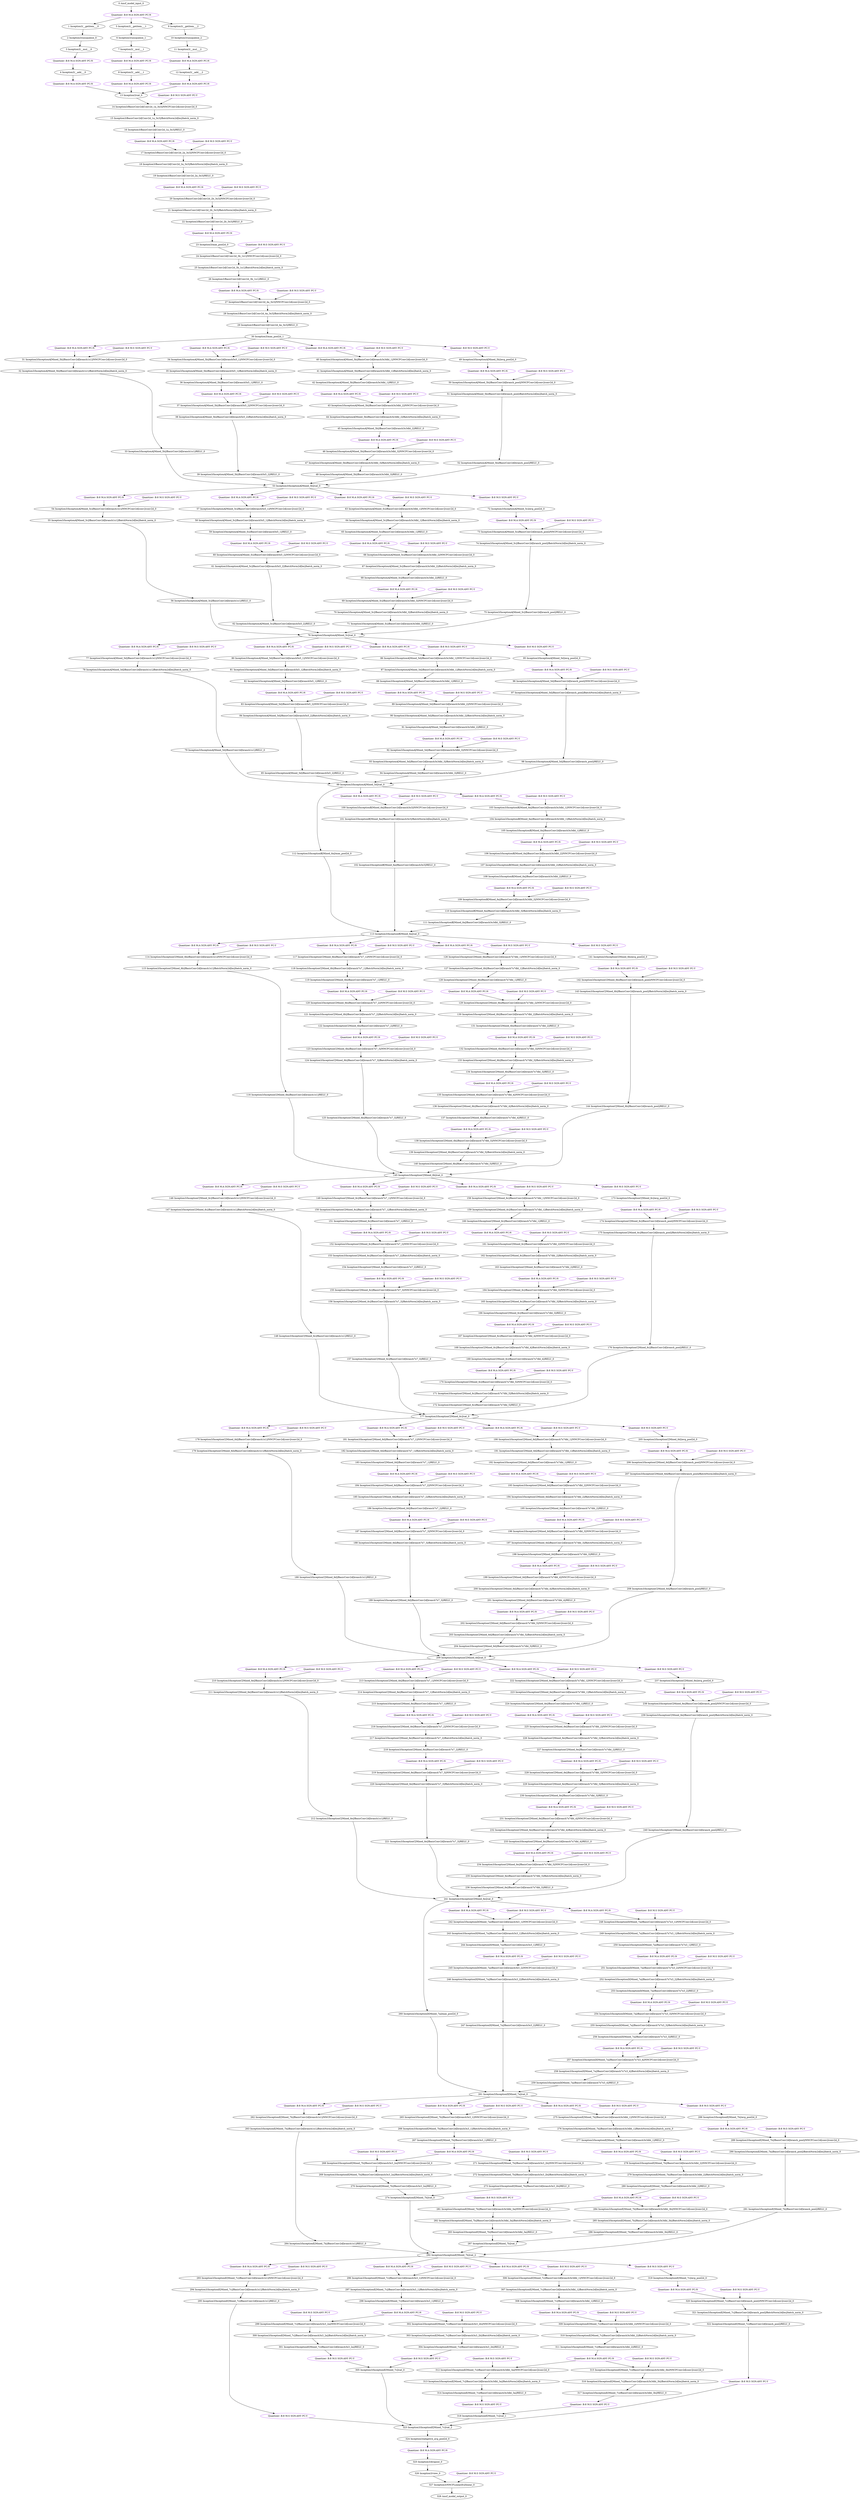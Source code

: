 strict digraph  {
"0 /nncf_model_input_0" [id=0, type=nncf_model_input];
"1 Inception3/__getitem___0" [id=1, type=__getitem__];
"2 Inception3/unsqueeze_0" [id=2, type=unsqueeze];
"3 Inception3/__mul___0" [id=3, type=__mul__];
"4 Inception3/__add___0" [id=4, type=__add__];
"5 Inception3/__getitem___1" [id=5, type=__getitem__];
"6 Inception3/unsqueeze_1" [id=6, type=unsqueeze];
"7 Inception3/__mul___1" [id=7, type=__mul__];
"8 Inception3/__add___1" [id=8, type=__add__];
"9 Inception3/__getitem___2" [id=9, type=__getitem__];
"10 Inception3/unsqueeze_2" [id=10, type=unsqueeze];
"11 Inception3/__mul___2" [id=11, type=__mul__];
"12 Inception3/__add___2" [id=12, type=__add__];
"13 Inception3/cat_0" [id=13, type=cat];
"14 Inception3/BasicConv2d[Conv2d_1a_3x3]/NNCFConv2d[conv]/conv2d_0" [id=14, type=conv2d];
"15 Inception3/BasicConv2d[Conv2d_1a_3x3]/BatchNorm2d[bn]/batch_norm_0" [id=15, type=batch_norm];
"16 Inception3/BasicConv2d[Conv2d_1a_3x3]/RELU_0" [id=16, type=RELU];
"17 Inception3/BasicConv2d[Conv2d_2a_3x3]/NNCFConv2d[conv]/conv2d_0" [id=17, type=conv2d];
"18 Inception3/BasicConv2d[Conv2d_2a_3x3]/BatchNorm2d[bn]/batch_norm_0" [id=18, type=batch_norm];
"19 Inception3/BasicConv2d[Conv2d_2a_3x3]/RELU_0" [id=19, type=RELU];
"20 Inception3/BasicConv2d[Conv2d_2b_3x3]/NNCFConv2d[conv]/conv2d_0" [id=20, type=conv2d];
"21 Inception3/BasicConv2d[Conv2d_2b_3x3]/BatchNorm2d[bn]/batch_norm_0" [id=21, type=batch_norm];
"22 Inception3/BasicConv2d[Conv2d_2b_3x3]/RELU_0" [id=22, type=RELU];
"23 Inception3/max_pool2d_0" [id=23, type=max_pool2d];
"24 Inception3/BasicConv2d[Conv2d_3b_1x1]/NNCFConv2d[conv]/conv2d_0" [id=24, type=conv2d];
"25 Inception3/BasicConv2d[Conv2d_3b_1x1]/BatchNorm2d[bn]/batch_norm_0" [id=25, type=batch_norm];
"26 Inception3/BasicConv2d[Conv2d_3b_1x1]/RELU_0" [id=26, type=RELU];
"27 Inception3/BasicConv2d[Conv2d_4a_3x3]/NNCFConv2d[conv]/conv2d_0" [id=27, type=conv2d];
"28 Inception3/BasicConv2d[Conv2d_4a_3x3]/BatchNorm2d[bn]/batch_norm_0" [id=28, type=batch_norm];
"29 Inception3/BasicConv2d[Conv2d_4a_3x3]/RELU_0" [id=29, type=RELU];
"30 Inception3/max_pool2d_1" [id=30, type=max_pool2d];
"31 Inception3/InceptionA[Mixed_5b]/BasicConv2d[branch1x1]/NNCFConv2d[conv]/conv2d_0" [id=31, type=conv2d];
"32 Inception3/InceptionA[Mixed_5b]/BasicConv2d[branch1x1]/BatchNorm2d[bn]/batch_norm_0" [id=32, type=batch_norm];
"33 Inception3/InceptionA[Mixed_5b]/BasicConv2d[branch1x1]/RELU_0" [id=33, type=RELU];
"34 Inception3/InceptionA[Mixed_5b]/BasicConv2d[branch5x5_1]/NNCFConv2d[conv]/conv2d_0" [id=34, type=conv2d];
"35 Inception3/InceptionA[Mixed_5b]/BasicConv2d[branch5x5_1]/BatchNorm2d[bn]/batch_norm_0" [id=35, type=batch_norm];
"36 Inception3/InceptionA[Mixed_5b]/BasicConv2d[branch5x5_1]/RELU_0" [id=36, type=RELU];
"37 Inception3/InceptionA[Mixed_5b]/BasicConv2d[branch5x5_2]/NNCFConv2d[conv]/conv2d_0" [id=37, type=conv2d];
"38 Inception3/InceptionA[Mixed_5b]/BasicConv2d[branch5x5_2]/BatchNorm2d[bn]/batch_norm_0" [id=38, type=batch_norm];
"39 Inception3/InceptionA[Mixed_5b]/BasicConv2d[branch5x5_2]/RELU_0" [id=39, type=RELU];
"40 Inception3/InceptionA[Mixed_5b]/BasicConv2d[branch3x3dbl_1]/NNCFConv2d[conv]/conv2d_0" [id=40, type=conv2d];
"41 Inception3/InceptionA[Mixed_5b]/BasicConv2d[branch3x3dbl_1]/BatchNorm2d[bn]/batch_norm_0" [id=41, type=batch_norm];
"42 Inception3/InceptionA[Mixed_5b]/BasicConv2d[branch3x3dbl_1]/RELU_0" [id=42, type=RELU];
"43 Inception3/InceptionA[Mixed_5b]/BasicConv2d[branch3x3dbl_2]/NNCFConv2d[conv]/conv2d_0" [id=43, type=conv2d];
"44 Inception3/InceptionA[Mixed_5b]/BasicConv2d[branch3x3dbl_2]/BatchNorm2d[bn]/batch_norm_0" [id=44, type=batch_norm];
"45 Inception3/InceptionA[Mixed_5b]/BasicConv2d[branch3x3dbl_2]/RELU_0" [id=45, type=RELU];
"46 Inception3/InceptionA[Mixed_5b]/BasicConv2d[branch3x3dbl_3]/NNCFConv2d[conv]/conv2d_0" [id=46, type=conv2d];
"47 Inception3/InceptionA[Mixed_5b]/BasicConv2d[branch3x3dbl_3]/BatchNorm2d[bn]/batch_norm_0" [id=47, type=batch_norm];
"48 Inception3/InceptionA[Mixed_5b]/BasicConv2d[branch3x3dbl_3]/RELU_0" [id=48, type=RELU];
"49 Inception3/InceptionA[Mixed_5b]/avg_pool2d_0" [id=49, type=avg_pool2d];
"50 Inception3/InceptionA[Mixed_5b]/BasicConv2d[branch_pool]/NNCFConv2d[conv]/conv2d_0" [id=50, type=conv2d];
"51 Inception3/InceptionA[Mixed_5b]/BasicConv2d[branch_pool]/BatchNorm2d[bn]/batch_norm_0" [id=51, type=batch_norm];
"52 Inception3/InceptionA[Mixed_5b]/BasicConv2d[branch_pool]/RELU_0" [id=52, type=RELU];
"53 Inception3/InceptionA[Mixed_5b]/cat_0" [id=53, type=cat];
"54 Inception3/InceptionA[Mixed_5c]/BasicConv2d[branch1x1]/NNCFConv2d[conv]/conv2d_0" [id=54, type=conv2d];
"55 Inception3/InceptionA[Mixed_5c]/BasicConv2d[branch1x1]/BatchNorm2d[bn]/batch_norm_0" [id=55, type=batch_norm];
"56 Inception3/InceptionA[Mixed_5c]/BasicConv2d[branch1x1]/RELU_0" [id=56, type=RELU];
"57 Inception3/InceptionA[Mixed_5c]/BasicConv2d[branch5x5_1]/NNCFConv2d[conv]/conv2d_0" [id=57, type=conv2d];
"58 Inception3/InceptionA[Mixed_5c]/BasicConv2d[branch5x5_1]/BatchNorm2d[bn]/batch_norm_0" [id=58, type=batch_norm];
"59 Inception3/InceptionA[Mixed_5c]/BasicConv2d[branch5x5_1]/RELU_0" [id=59, type=RELU];
"60 Inception3/InceptionA[Mixed_5c]/BasicConv2d[branch5x5_2]/NNCFConv2d[conv]/conv2d_0" [id=60, type=conv2d];
"61 Inception3/InceptionA[Mixed_5c]/BasicConv2d[branch5x5_2]/BatchNorm2d[bn]/batch_norm_0" [id=61, type=batch_norm];
"62 Inception3/InceptionA[Mixed_5c]/BasicConv2d[branch5x5_2]/RELU_0" [id=62, type=RELU];
"63 Inception3/InceptionA[Mixed_5c]/BasicConv2d[branch3x3dbl_1]/NNCFConv2d[conv]/conv2d_0" [id=63, type=conv2d];
"64 Inception3/InceptionA[Mixed_5c]/BasicConv2d[branch3x3dbl_1]/BatchNorm2d[bn]/batch_norm_0" [id=64, type=batch_norm];
"65 Inception3/InceptionA[Mixed_5c]/BasicConv2d[branch3x3dbl_1]/RELU_0" [id=65, type=RELU];
"66 Inception3/InceptionA[Mixed_5c]/BasicConv2d[branch3x3dbl_2]/NNCFConv2d[conv]/conv2d_0" [id=66, type=conv2d];
"67 Inception3/InceptionA[Mixed_5c]/BasicConv2d[branch3x3dbl_2]/BatchNorm2d[bn]/batch_norm_0" [id=67, type=batch_norm];
"68 Inception3/InceptionA[Mixed_5c]/BasicConv2d[branch3x3dbl_2]/RELU_0" [id=68, type=RELU];
"69 Inception3/InceptionA[Mixed_5c]/BasicConv2d[branch3x3dbl_3]/NNCFConv2d[conv]/conv2d_0" [id=69, type=conv2d];
"70 Inception3/InceptionA[Mixed_5c]/BasicConv2d[branch3x3dbl_3]/BatchNorm2d[bn]/batch_norm_0" [id=70, type=batch_norm];
"71 Inception3/InceptionA[Mixed_5c]/BasicConv2d[branch3x3dbl_3]/RELU_0" [id=71, type=RELU];
"72 Inception3/InceptionA[Mixed_5c]/avg_pool2d_0" [id=72, type=avg_pool2d];
"73 Inception3/InceptionA[Mixed_5c]/BasicConv2d[branch_pool]/NNCFConv2d[conv]/conv2d_0" [id=73, type=conv2d];
"74 Inception3/InceptionA[Mixed_5c]/BasicConv2d[branch_pool]/BatchNorm2d[bn]/batch_norm_0" [id=74, type=batch_norm];
"75 Inception3/InceptionA[Mixed_5c]/BasicConv2d[branch_pool]/RELU_0" [id=75, type=RELU];
"76 Inception3/InceptionA[Mixed_5c]/cat_0" [id=76, type=cat];
"77 Inception3/InceptionA[Mixed_5d]/BasicConv2d[branch1x1]/NNCFConv2d[conv]/conv2d_0" [id=77, type=conv2d];
"78 Inception3/InceptionA[Mixed_5d]/BasicConv2d[branch1x1]/BatchNorm2d[bn]/batch_norm_0" [id=78, type=batch_norm];
"79 Inception3/InceptionA[Mixed_5d]/BasicConv2d[branch1x1]/RELU_0" [id=79, type=RELU];
"80 Inception3/InceptionA[Mixed_5d]/BasicConv2d[branch5x5_1]/NNCFConv2d[conv]/conv2d_0" [id=80, type=conv2d];
"81 Inception3/InceptionA[Mixed_5d]/BasicConv2d[branch5x5_1]/BatchNorm2d[bn]/batch_norm_0" [id=81, type=batch_norm];
"82 Inception3/InceptionA[Mixed_5d]/BasicConv2d[branch5x5_1]/RELU_0" [id=82, type=RELU];
"83 Inception3/InceptionA[Mixed_5d]/BasicConv2d[branch5x5_2]/NNCFConv2d[conv]/conv2d_0" [id=83, type=conv2d];
"84 Inception3/InceptionA[Mixed_5d]/BasicConv2d[branch5x5_2]/BatchNorm2d[bn]/batch_norm_0" [id=84, type=batch_norm];
"85 Inception3/InceptionA[Mixed_5d]/BasicConv2d[branch5x5_2]/RELU_0" [id=85, type=RELU];
"86 Inception3/InceptionA[Mixed_5d]/BasicConv2d[branch3x3dbl_1]/NNCFConv2d[conv]/conv2d_0" [id=86, type=conv2d];
"87 Inception3/InceptionA[Mixed_5d]/BasicConv2d[branch3x3dbl_1]/BatchNorm2d[bn]/batch_norm_0" [id=87, type=batch_norm];
"88 Inception3/InceptionA[Mixed_5d]/BasicConv2d[branch3x3dbl_1]/RELU_0" [id=88, type=RELU];
"89 Inception3/InceptionA[Mixed_5d]/BasicConv2d[branch3x3dbl_2]/NNCFConv2d[conv]/conv2d_0" [id=89, type=conv2d];
"90 Inception3/InceptionA[Mixed_5d]/BasicConv2d[branch3x3dbl_2]/BatchNorm2d[bn]/batch_norm_0" [id=90, type=batch_norm];
"91 Inception3/InceptionA[Mixed_5d]/BasicConv2d[branch3x3dbl_2]/RELU_0" [id=91, type=RELU];
"92 Inception3/InceptionA[Mixed_5d]/BasicConv2d[branch3x3dbl_3]/NNCFConv2d[conv]/conv2d_0" [id=92, type=conv2d];
"93 Inception3/InceptionA[Mixed_5d]/BasicConv2d[branch3x3dbl_3]/BatchNorm2d[bn]/batch_norm_0" [id=93, type=batch_norm];
"94 Inception3/InceptionA[Mixed_5d]/BasicConv2d[branch3x3dbl_3]/RELU_0" [id=94, type=RELU];
"95 Inception3/InceptionA[Mixed_5d]/avg_pool2d_0" [id=95, type=avg_pool2d];
"96 Inception3/InceptionA[Mixed_5d]/BasicConv2d[branch_pool]/NNCFConv2d[conv]/conv2d_0" [id=96, type=conv2d];
"97 Inception3/InceptionA[Mixed_5d]/BasicConv2d[branch_pool]/BatchNorm2d[bn]/batch_norm_0" [id=97, type=batch_norm];
"98 Inception3/InceptionA[Mixed_5d]/BasicConv2d[branch_pool]/RELU_0" [id=98, type=RELU];
"99 Inception3/InceptionA[Mixed_5d]/cat_0" [id=99, type=cat];
"100 Inception3/InceptionB[Mixed_6a]/BasicConv2d[branch3x3]/NNCFConv2d[conv]/conv2d_0" [id=100, type=conv2d];
"101 Inception3/InceptionB[Mixed_6a]/BasicConv2d[branch3x3]/BatchNorm2d[bn]/batch_norm_0" [id=101, type=batch_norm];
"102 Inception3/InceptionB[Mixed_6a]/BasicConv2d[branch3x3]/RELU_0" [id=102, type=RELU];
"103 Inception3/InceptionB[Mixed_6a]/BasicConv2d[branch3x3dbl_1]/NNCFConv2d[conv]/conv2d_0" [id=103, type=conv2d];
"104 Inception3/InceptionB[Mixed_6a]/BasicConv2d[branch3x3dbl_1]/BatchNorm2d[bn]/batch_norm_0" [id=104, type=batch_norm];
"105 Inception3/InceptionB[Mixed_6a]/BasicConv2d[branch3x3dbl_1]/RELU_0" [id=105, type=RELU];
"106 Inception3/InceptionB[Mixed_6a]/BasicConv2d[branch3x3dbl_2]/NNCFConv2d[conv]/conv2d_0" [id=106, type=conv2d];
"107 Inception3/InceptionB[Mixed_6a]/BasicConv2d[branch3x3dbl_2]/BatchNorm2d[bn]/batch_norm_0" [id=107, type=batch_norm];
"108 Inception3/InceptionB[Mixed_6a]/BasicConv2d[branch3x3dbl_2]/RELU_0" [id=108, type=RELU];
"109 Inception3/InceptionB[Mixed_6a]/BasicConv2d[branch3x3dbl_3]/NNCFConv2d[conv]/conv2d_0" [id=109, type=conv2d];
"110 Inception3/InceptionB[Mixed_6a]/BasicConv2d[branch3x3dbl_3]/BatchNorm2d[bn]/batch_norm_0" [id=110, type=batch_norm];
"111 Inception3/InceptionB[Mixed_6a]/BasicConv2d[branch3x3dbl_3]/RELU_0" [id=111, type=RELU];
"112 Inception3/InceptionB[Mixed_6a]/max_pool2d_0" [id=112, type=max_pool2d];
"113 Inception3/InceptionB[Mixed_6a]/cat_0" [id=113, type=cat];
"114 Inception3/InceptionC[Mixed_6b]/BasicConv2d[branch1x1]/NNCFConv2d[conv]/conv2d_0" [id=114, type=conv2d];
"115 Inception3/InceptionC[Mixed_6b]/BasicConv2d[branch1x1]/BatchNorm2d[bn]/batch_norm_0" [id=115, type=batch_norm];
"116 Inception3/InceptionC[Mixed_6b]/BasicConv2d[branch1x1]/RELU_0" [id=116, type=RELU];
"117 Inception3/InceptionC[Mixed_6b]/BasicConv2d[branch7x7_1]/NNCFConv2d[conv]/conv2d_0" [id=117, type=conv2d];
"118 Inception3/InceptionC[Mixed_6b]/BasicConv2d[branch7x7_1]/BatchNorm2d[bn]/batch_norm_0" [id=118, type=batch_norm];
"119 Inception3/InceptionC[Mixed_6b]/BasicConv2d[branch7x7_1]/RELU_0" [id=119, type=RELU];
"120 Inception3/InceptionC[Mixed_6b]/BasicConv2d[branch7x7_2]/NNCFConv2d[conv]/conv2d_0" [id=120, type=conv2d];
"121 Inception3/InceptionC[Mixed_6b]/BasicConv2d[branch7x7_2]/BatchNorm2d[bn]/batch_norm_0" [id=121, type=batch_norm];
"122 Inception3/InceptionC[Mixed_6b]/BasicConv2d[branch7x7_2]/RELU_0" [id=122, type=RELU];
"123 Inception3/InceptionC[Mixed_6b]/BasicConv2d[branch7x7_3]/NNCFConv2d[conv]/conv2d_0" [id=123, type=conv2d];
"124 Inception3/InceptionC[Mixed_6b]/BasicConv2d[branch7x7_3]/BatchNorm2d[bn]/batch_norm_0" [id=124, type=batch_norm];
"125 Inception3/InceptionC[Mixed_6b]/BasicConv2d[branch7x7_3]/RELU_0" [id=125, type=RELU];
"126 Inception3/InceptionC[Mixed_6b]/BasicConv2d[branch7x7dbl_1]/NNCFConv2d[conv]/conv2d_0" [id=126, type=conv2d];
"127 Inception3/InceptionC[Mixed_6b]/BasicConv2d[branch7x7dbl_1]/BatchNorm2d[bn]/batch_norm_0" [id=127, type=batch_norm];
"128 Inception3/InceptionC[Mixed_6b]/BasicConv2d[branch7x7dbl_1]/RELU_0" [id=128, type=RELU];
"129 Inception3/InceptionC[Mixed_6b]/BasicConv2d[branch7x7dbl_2]/NNCFConv2d[conv]/conv2d_0" [id=129, type=conv2d];
"130 Inception3/InceptionC[Mixed_6b]/BasicConv2d[branch7x7dbl_2]/BatchNorm2d[bn]/batch_norm_0" [id=130, type=batch_norm];
"131 Inception3/InceptionC[Mixed_6b]/BasicConv2d[branch7x7dbl_2]/RELU_0" [id=131, type=RELU];
"132 Inception3/InceptionC[Mixed_6b]/BasicConv2d[branch7x7dbl_3]/NNCFConv2d[conv]/conv2d_0" [id=132, type=conv2d];
"133 Inception3/InceptionC[Mixed_6b]/BasicConv2d[branch7x7dbl_3]/BatchNorm2d[bn]/batch_norm_0" [id=133, type=batch_norm];
"134 Inception3/InceptionC[Mixed_6b]/BasicConv2d[branch7x7dbl_3]/RELU_0" [id=134, type=RELU];
"135 Inception3/InceptionC[Mixed_6b]/BasicConv2d[branch7x7dbl_4]/NNCFConv2d[conv]/conv2d_0" [id=135, type=conv2d];
"136 Inception3/InceptionC[Mixed_6b]/BasicConv2d[branch7x7dbl_4]/BatchNorm2d[bn]/batch_norm_0" [id=136, type=batch_norm];
"137 Inception3/InceptionC[Mixed_6b]/BasicConv2d[branch7x7dbl_4]/RELU_0" [id=137, type=RELU];
"138 Inception3/InceptionC[Mixed_6b]/BasicConv2d[branch7x7dbl_5]/NNCFConv2d[conv]/conv2d_0" [id=138, type=conv2d];
"139 Inception3/InceptionC[Mixed_6b]/BasicConv2d[branch7x7dbl_5]/BatchNorm2d[bn]/batch_norm_0" [id=139, type=batch_norm];
"140 Inception3/InceptionC[Mixed_6b]/BasicConv2d[branch7x7dbl_5]/RELU_0" [id=140, type=RELU];
"141 Inception3/InceptionC[Mixed_6b]/avg_pool2d_0" [id=141, type=avg_pool2d];
"142 Inception3/InceptionC[Mixed_6b]/BasicConv2d[branch_pool]/NNCFConv2d[conv]/conv2d_0" [id=142, type=conv2d];
"143 Inception3/InceptionC[Mixed_6b]/BasicConv2d[branch_pool]/BatchNorm2d[bn]/batch_norm_0" [id=143, type=batch_norm];
"144 Inception3/InceptionC[Mixed_6b]/BasicConv2d[branch_pool]/RELU_0" [id=144, type=RELU];
"145 Inception3/InceptionC[Mixed_6b]/cat_0" [id=145, type=cat];
"146 Inception3/InceptionC[Mixed_6c]/BasicConv2d[branch1x1]/NNCFConv2d[conv]/conv2d_0" [id=146, type=conv2d];
"147 Inception3/InceptionC[Mixed_6c]/BasicConv2d[branch1x1]/BatchNorm2d[bn]/batch_norm_0" [id=147, type=batch_norm];
"148 Inception3/InceptionC[Mixed_6c]/BasicConv2d[branch1x1]/RELU_0" [id=148, type=RELU];
"149 Inception3/InceptionC[Mixed_6c]/BasicConv2d[branch7x7_1]/NNCFConv2d[conv]/conv2d_0" [id=149, type=conv2d];
"150 Inception3/InceptionC[Mixed_6c]/BasicConv2d[branch7x7_1]/BatchNorm2d[bn]/batch_norm_0" [id=150, type=batch_norm];
"151 Inception3/InceptionC[Mixed_6c]/BasicConv2d[branch7x7_1]/RELU_0" [id=151, type=RELU];
"152 Inception3/InceptionC[Mixed_6c]/BasicConv2d[branch7x7_2]/NNCFConv2d[conv]/conv2d_0" [id=152, type=conv2d];
"153 Inception3/InceptionC[Mixed_6c]/BasicConv2d[branch7x7_2]/BatchNorm2d[bn]/batch_norm_0" [id=153, type=batch_norm];
"154 Inception3/InceptionC[Mixed_6c]/BasicConv2d[branch7x7_2]/RELU_0" [id=154, type=RELU];
"155 Inception3/InceptionC[Mixed_6c]/BasicConv2d[branch7x7_3]/NNCFConv2d[conv]/conv2d_0" [id=155, type=conv2d];
"156 Inception3/InceptionC[Mixed_6c]/BasicConv2d[branch7x7_3]/BatchNorm2d[bn]/batch_norm_0" [id=156, type=batch_norm];
"157 Inception3/InceptionC[Mixed_6c]/BasicConv2d[branch7x7_3]/RELU_0" [id=157, type=RELU];
"158 Inception3/InceptionC[Mixed_6c]/BasicConv2d[branch7x7dbl_1]/NNCFConv2d[conv]/conv2d_0" [id=158, type=conv2d];
"159 Inception3/InceptionC[Mixed_6c]/BasicConv2d[branch7x7dbl_1]/BatchNorm2d[bn]/batch_norm_0" [id=159, type=batch_norm];
"160 Inception3/InceptionC[Mixed_6c]/BasicConv2d[branch7x7dbl_1]/RELU_0" [id=160, type=RELU];
"161 Inception3/InceptionC[Mixed_6c]/BasicConv2d[branch7x7dbl_2]/NNCFConv2d[conv]/conv2d_0" [id=161, type=conv2d];
"162 Inception3/InceptionC[Mixed_6c]/BasicConv2d[branch7x7dbl_2]/BatchNorm2d[bn]/batch_norm_0" [id=162, type=batch_norm];
"163 Inception3/InceptionC[Mixed_6c]/BasicConv2d[branch7x7dbl_2]/RELU_0" [id=163, type=RELU];
"164 Inception3/InceptionC[Mixed_6c]/BasicConv2d[branch7x7dbl_3]/NNCFConv2d[conv]/conv2d_0" [id=164, type=conv2d];
"165 Inception3/InceptionC[Mixed_6c]/BasicConv2d[branch7x7dbl_3]/BatchNorm2d[bn]/batch_norm_0" [id=165, type=batch_norm];
"166 Inception3/InceptionC[Mixed_6c]/BasicConv2d[branch7x7dbl_3]/RELU_0" [id=166, type=RELU];
"167 Inception3/InceptionC[Mixed_6c]/BasicConv2d[branch7x7dbl_4]/NNCFConv2d[conv]/conv2d_0" [id=167, type=conv2d];
"168 Inception3/InceptionC[Mixed_6c]/BasicConv2d[branch7x7dbl_4]/BatchNorm2d[bn]/batch_norm_0" [id=168, type=batch_norm];
"169 Inception3/InceptionC[Mixed_6c]/BasicConv2d[branch7x7dbl_4]/RELU_0" [id=169, type=RELU];
"170 Inception3/InceptionC[Mixed_6c]/BasicConv2d[branch7x7dbl_5]/NNCFConv2d[conv]/conv2d_0" [id=170, type=conv2d];
"171 Inception3/InceptionC[Mixed_6c]/BasicConv2d[branch7x7dbl_5]/BatchNorm2d[bn]/batch_norm_0" [id=171, type=batch_norm];
"172 Inception3/InceptionC[Mixed_6c]/BasicConv2d[branch7x7dbl_5]/RELU_0" [id=172, type=RELU];
"173 Inception3/InceptionC[Mixed_6c]/avg_pool2d_0" [id=173, type=avg_pool2d];
"174 Inception3/InceptionC[Mixed_6c]/BasicConv2d[branch_pool]/NNCFConv2d[conv]/conv2d_0" [id=174, type=conv2d];
"175 Inception3/InceptionC[Mixed_6c]/BasicConv2d[branch_pool]/BatchNorm2d[bn]/batch_norm_0" [id=175, type=batch_norm];
"176 Inception3/InceptionC[Mixed_6c]/BasicConv2d[branch_pool]/RELU_0" [id=176, type=RELU];
"177 Inception3/InceptionC[Mixed_6c]/cat_0" [id=177, type=cat];
"178 Inception3/InceptionC[Mixed_6d]/BasicConv2d[branch1x1]/NNCFConv2d[conv]/conv2d_0" [id=178, type=conv2d];
"179 Inception3/InceptionC[Mixed_6d]/BasicConv2d[branch1x1]/BatchNorm2d[bn]/batch_norm_0" [id=179, type=batch_norm];
"180 Inception3/InceptionC[Mixed_6d]/BasicConv2d[branch1x1]/RELU_0" [id=180, type=RELU];
"181 Inception3/InceptionC[Mixed_6d]/BasicConv2d[branch7x7_1]/NNCFConv2d[conv]/conv2d_0" [id=181, type=conv2d];
"182 Inception3/InceptionC[Mixed_6d]/BasicConv2d[branch7x7_1]/BatchNorm2d[bn]/batch_norm_0" [id=182, type=batch_norm];
"183 Inception3/InceptionC[Mixed_6d]/BasicConv2d[branch7x7_1]/RELU_0" [id=183, type=RELU];
"184 Inception3/InceptionC[Mixed_6d]/BasicConv2d[branch7x7_2]/NNCFConv2d[conv]/conv2d_0" [id=184, type=conv2d];
"185 Inception3/InceptionC[Mixed_6d]/BasicConv2d[branch7x7_2]/BatchNorm2d[bn]/batch_norm_0" [id=185, type=batch_norm];
"186 Inception3/InceptionC[Mixed_6d]/BasicConv2d[branch7x7_2]/RELU_0" [id=186, type=RELU];
"187 Inception3/InceptionC[Mixed_6d]/BasicConv2d[branch7x7_3]/NNCFConv2d[conv]/conv2d_0" [id=187, type=conv2d];
"188 Inception3/InceptionC[Mixed_6d]/BasicConv2d[branch7x7_3]/BatchNorm2d[bn]/batch_norm_0" [id=188, type=batch_norm];
"189 Inception3/InceptionC[Mixed_6d]/BasicConv2d[branch7x7_3]/RELU_0" [id=189, type=RELU];
"190 Inception3/InceptionC[Mixed_6d]/BasicConv2d[branch7x7dbl_1]/NNCFConv2d[conv]/conv2d_0" [id=190, type=conv2d];
"191 Inception3/InceptionC[Mixed_6d]/BasicConv2d[branch7x7dbl_1]/BatchNorm2d[bn]/batch_norm_0" [id=191, type=batch_norm];
"192 Inception3/InceptionC[Mixed_6d]/BasicConv2d[branch7x7dbl_1]/RELU_0" [id=192, type=RELU];
"193 Inception3/InceptionC[Mixed_6d]/BasicConv2d[branch7x7dbl_2]/NNCFConv2d[conv]/conv2d_0" [id=193, type=conv2d];
"194 Inception3/InceptionC[Mixed_6d]/BasicConv2d[branch7x7dbl_2]/BatchNorm2d[bn]/batch_norm_0" [id=194, type=batch_norm];
"195 Inception3/InceptionC[Mixed_6d]/BasicConv2d[branch7x7dbl_2]/RELU_0" [id=195, type=RELU];
"196 Inception3/InceptionC[Mixed_6d]/BasicConv2d[branch7x7dbl_3]/NNCFConv2d[conv]/conv2d_0" [id=196, type=conv2d];
"197 Inception3/InceptionC[Mixed_6d]/BasicConv2d[branch7x7dbl_3]/BatchNorm2d[bn]/batch_norm_0" [id=197, type=batch_norm];
"198 Inception3/InceptionC[Mixed_6d]/BasicConv2d[branch7x7dbl_3]/RELU_0" [id=198, type=RELU];
"199 Inception3/InceptionC[Mixed_6d]/BasicConv2d[branch7x7dbl_4]/NNCFConv2d[conv]/conv2d_0" [id=199, type=conv2d];
"200 Inception3/InceptionC[Mixed_6d]/BasicConv2d[branch7x7dbl_4]/BatchNorm2d[bn]/batch_norm_0" [id=200, type=batch_norm];
"201 Inception3/InceptionC[Mixed_6d]/BasicConv2d[branch7x7dbl_4]/RELU_0" [id=201, type=RELU];
"202 Inception3/InceptionC[Mixed_6d]/BasicConv2d[branch7x7dbl_5]/NNCFConv2d[conv]/conv2d_0" [id=202, type=conv2d];
"203 Inception3/InceptionC[Mixed_6d]/BasicConv2d[branch7x7dbl_5]/BatchNorm2d[bn]/batch_norm_0" [id=203, type=batch_norm];
"204 Inception3/InceptionC[Mixed_6d]/BasicConv2d[branch7x7dbl_5]/RELU_0" [id=204, type=RELU];
"205 Inception3/InceptionC[Mixed_6d]/avg_pool2d_0" [id=205, type=avg_pool2d];
"206 Inception3/InceptionC[Mixed_6d]/BasicConv2d[branch_pool]/NNCFConv2d[conv]/conv2d_0" [id=206, type=conv2d];
"207 Inception3/InceptionC[Mixed_6d]/BasicConv2d[branch_pool]/BatchNorm2d[bn]/batch_norm_0" [id=207, type=batch_norm];
"208 Inception3/InceptionC[Mixed_6d]/BasicConv2d[branch_pool]/RELU_0" [id=208, type=RELU];
"209 Inception3/InceptionC[Mixed_6d]/cat_0" [id=209, type=cat];
"210 Inception3/InceptionC[Mixed_6e]/BasicConv2d[branch1x1]/NNCFConv2d[conv]/conv2d_0" [id=210, type=conv2d];
"211 Inception3/InceptionC[Mixed_6e]/BasicConv2d[branch1x1]/BatchNorm2d[bn]/batch_norm_0" [id=211, type=batch_norm];
"212 Inception3/InceptionC[Mixed_6e]/BasicConv2d[branch1x1]/RELU_0" [id=212, type=RELU];
"213 Inception3/InceptionC[Mixed_6e]/BasicConv2d[branch7x7_1]/NNCFConv2d[conv]/conv2d_0" [id=213, type=conv2d];
"214 Inception3/InceptionC[Mixed_6e]/BasicConv2d[branch7x7_1]/BatchNorm2d[bn]/batch_norm_0" [id=214, type=batch_norm];
"215 Inception3/InceptionC[Mixed_6e]/BasicConv2d[branch7x7_1]/RELU_0" [id=215, type=RELU];
"216 Inception3/InceptionC[Mixed_6e]/BasicConv2d[branch7x7_2]/NNCFConv2d[conv]/conv2d_0" [id=216, type=conv2d];
"217 Inception3/InceptionC[Mixed_6e]/BasicConv2d[branch7x7_2]/BatchNorm2d[bn]/batch_norm_0" [id=217, type=batch_norm];
"218 Inception3/InceptionC[Mixed_6e]/BasicConv2d[branch7x7_2]/RELU_0" [id=218, type=RELU];
"219 Inception3/InceptionC[Mixed_6e]/BasicConv2d[branch7x7_3]/NNCFConv2d[conv]/conv2d_0" [id=219, type=conv2d];
"220 Inception3/InceptionC[Mixed_6e]/BasicConv2d[branch7x7_3]/BatchNorm2d[bn]/batch_norm_0" [id=220, type=batch_norm];
"221 Inception3/InceptionC[Mixed_6e]/BasicConv2d[branch7x7_3]/RELU_0" [id=221, type=RELU];
"222 Inception3/InceptionC[Mixed_6e]/BasicConv2d[branch7x7dbl_1]/NNCFConv2d[conv]/conv2d_0" [id=222, type=conv2d];
"223 Inception3/InceptionC[Mixed_6e]/BasicConv2d[branch7x7dbl_1]/BatchNorm2d[bn]/batch_norm_0" [id=223, type=batch_norm];
"224 Inception3/InceptionC[Mixed_6e]/BasicConv2d[branch7x7dbl_1]/RELU_0" [id=224, type=RELU];
"225 Inception3/InceptionC[Mixed_6e]/BasicConv2d[branch7x7dbl_2]/NNCFConv2d[conv]/conv2d_0" [id=225, type=conv2d];
"226 Inception3/InceptionC[Mixed_6e]/BasicConv2d[branch7x7dbl_2]/BatchNorm2d[bn]/batch_norm_0" [id=226, type=batch_norm];
"227 Inception3/InceptionC[Mixed_6e]/BasicConv2d[branch7x7dbl_2]/RELU_0" [id=227, type=RELU];
"228 Inception3/InceptionC[Mixed_6e]/BasicConv2d[branch7x7dbl_3]/NNCFConv2d[conv]/conv2d_0" [id=228, type=conv2d];
"229 Inception3/InceptionC[Mixed_6e]/BasicConv2d[branch7x7dbl_3]/BatchNorm2d[bn]/batch_norm_0" [id=229, type=batch_norm];
"230 Inception3/InceptionC[Mixed_6e]/BasicConv2d[branch7x7dbl_3]/RELU_0" [id=230, type=RELU];
"231 Inception3/InceptionC[Mixed_6e]/BasicConv2d[branch7x7dbl_4]/NNCFConv2d[conv]/conv2d_0" [id=231, type=conv2d];
"232 Inception3/InceptionC[Mixed_6e]/BasicConv2d[branch7x7dbl_4]/BatchNorm2d[bn]/batch_norm_0" [id=232, type=batch_norm];
"233 Inception3/InceptionC[Mixed_6e]/BasicConv2d[branch7x7dbl_4]/RELU_0" [id=233, type=RELU];
"234 Inception3/InceptionC[Mixed_6e]/BasicConv2d[branch7x7dbl_5]/NNCFConv2d[conv]/conv2d_0" [id=234, type=conv2d];
"235 Inception3/InceptionC[Mixed_6e]/BasicConv2d[branch7x7dbl_5]/BatchNorm2d[bn]/batch_norm_0" [id=235, type=batch_norm];
"236 Inception3/InceptionC[Mixed_6e]/BasicConv2d[branch7x7dbl_5]/RELU_0" [id=236, type=RELU];
"237 Inception3/InceptionC[Mixed_6e]/avg_pool2d_0" [id=237, type=avg_pool2d];
"238 Inception3/InceptionC[Mixed_6e]/BasicConv2d[branch_pool]/NNCFConv2d[conv]/conv2d_0" [id=238, type=conv2d];
"239 Inception3/InceptionC[Mixed_6e]/BasicConv2d[branch_pool]/BatchNorm2d[bn]/batch_norm_0" [id=239, type=batch_norm];
"240 Inception3/InceptionC[Mixed_6e]/BasicConv2d[branch_pool]/RELU_0" [id=240, type=RELU];
"241 Inception3/InceptionC[Mixed_6e]/cat_0" [id=241, type=cat];
"242 Inception3/InceptionD[Mixed_7a]/BasicConv2d[branch3x3_1]/NNCFConv2d[conv]/conv2d_0" [id=242, type=conv2d];
"243 Inception3/InceptionD[Mixed_7a]/BasicConv2d[branch3x3_1]/BatchNorm2d[bn]/batch_norm_0" [id=243, type=batch_norm];
"244 Inception3/InceptionD[Mixed_7a]/BasicConv2d[branch3x3_1]/RELU_0" [id=244, type=RELU];
"245 Inception3/InceptionD[Mixed_7a]/BasicConv2d[branch3x3_2]/NNCFConv2d[conv]/conv2d_0" [id=245, type=conv2d];
"246 Inception3/InceptionD[Mixed_7a]/BasicConv2d[branch3x3_2]/BatchNorm2d[bn]/batch_norm_0" [id=246, type=batch_norm];
"247 Inception3/InceptionD[Mixed_7a]/BasicConv2d[branch3x3_2]/RELU_0" [id=247, type=RELU];
"248 Inception3/InceptionD[Mixed_7a]/BasicConv2d[branch7x7x3_1]/NNCFConv2d[conv]/conv2d_0" [id=248, type=conv2d];
"249 Inception3/InceptionD[Mixed_7a]/BasicConv2d[branch7x7x3_1]/BatchNorm2d[bn]/batch_norm_0" [id=249, type=batch_norm];
"250 Inception3/InceptionD[Mixed_7a]/BasicConv2d[branch7x7x3_1]/RELU_0" [id=250, type=RELU];
"251 Inception3/InceptionD[Mixed_7a]/BasicConv2d[branch7x7x3_2]/NNCFConv2d[conv]/conv2d_0" [id=251, type=conv2d];
"252 Inception3/InceptionD[Mixed_7a]/BasicConv2d[branch7x7x3_2]/BatchNorm2d[bn]/batch_norm_0" [id=252, type=batch_norm];
"253 Inception3/InceptionD[Mixed_7a]/BasicConv2d[branch7x7x3_2]/RELU_0" [id=253, type=RELU];
"254 Inception3/InceptionD[Mixed_7a]/BasicConv2d[branch7x7x3_3]/NNCFConv2d[conv]/conv2d_0" [id=254, type=conv2d];
"255 Inception3/InceptionD[Mixed_7a]/BasicConv2d[branch7x7x3_3]/BatchNorm2d[bn]/batch_norm_0" [id=255, type=batch_norm];
"256 Inception3/InceptionD[Mixed_7a]/BasicConv2d[branch7x7x3_3]/RELU_0" [id=256, type=RELU];
"257 Inception3/InceptionD[Mixed_7a]/BasicConv2d[branch7x7x3_4]/NNCFConv2d[conv]/conv2d_0" [id=257, type=conv2d];
"258 Inception3/InceptionD[Mixed_7a]/BasicConv2d[branch7x7x3_4]/BatchNorm2d[bn]/batch_norm_0" [id=258, type=batch_norm];
"259 Inception3/InceptionD[Mixed_7a]/BasicConv2d[branch7x7x3_4]/RELU_0" [id=259, type=RELU];
"260 Inception3/InceptionD[Mixed_7a]/max_pool2d_0" [id=260, type=max_pool2d];
"261 Inception3/InceptionD[Mixed_7a]/cat_0" [id=261, type=cat];
"262 Inception3/InceptionE[Mixed_7b]/BasicConv2d[branch1x1]/NNCFConv2d[conv]/conv2d_0" [id=262, type=conv2d];
"263 Inception3/InceptionE[Mixed_7b]/BasicConv2d[branch1x1]/BatchNorm2d[bn]/batch_norm_0" [id=263, type=batch_norm];
"264 Inception3/InceptionE[Mixed_7b]/BasicConv2d[branch1x1]/RELU_0" [id=264, type=RELU];
"265 Inception3/InceptionE[Mixed_7b]/BasicConv2d[branch3x3_1]/NNCFConv2d[conv]/conv2d_0" [id=265, type=conv2d];
"266 Inception3/InceptionE[Mixed_7b]/BasicConv2d[branch3x3_1]/BatchNorm2d[bn]/batch_norm_0" [id=266, type=batch_norm];
"267 Inception3/InceptionE[Mixed_7b]/BasicConv2d[branch3x3_1]/RELU_0" [id=267, type=RELU];
"268 Inception3/InceptionE[Mixed_7b]/BasicConv2d[branch3x3_2a]/NNCFConv2d[conv]/conv2d_0" [id=268, type=conv2d];
"269 Inception3/InceptionE[Mixed_7b]/BasicConv2d[branch3x3_2a]/BatchNorm2d[bn]/batch_norm_0" [id=269, type=batch_norm];
"270 Inception3/InceptionE[Mixed_7b]/BasicConv2d[branch3x3_2a]/RELU_0" [id=270, type=RELU];
"271 Inception3/InceptionE[Mixed_7b]/BasicConv2d[branch3x3_2b]/NNCFConv2d[conv]/conv2d_0" [id=271, type=conv2d];
"272 Inception3/InceptionE[Mixed_7b]/BasicConv2d[branch3x3_2b]/BatchNorm2d[bn]/batch_norm_0" [id=272, type=batch_norm];
"273 Inception3/InceptionE[Mixed_7b]/BasicConv2d[branch3x3_2b]/RELU_0" [id=273, type=RELU];
"274 Inception3/InceptionE[Mixed_7b]/cat_0" [id=274, type=cat];
"275 Inception3/InceptionE[Mixed_7b]/BasicConv2d[branch3x3dbl_1]/NNCFConv2d[conv]/conv2d_0" [id=275, type=conv2d];
"276 Inception3/InceptionE[Mixed_7b]/BasicConv2d[branch3x3dbl_1]/BatchNorm2d[bn]/batch_norm_0" [id=276, type=batch_norm];
"277 Inception3/InceptionE[Mixed_7b]/BasicConv2d[branch3x3dbl_1]/RELU_0" [id=277, type=RELU];
"278 Inception3/InceptionE[Mixed_7b]/BasicConv2d[branch3x3dbl_2]/NNCFConv2d[conv]/conv2d_0" [id=278, type=conv2d];
"279 Inception3/InceptionE[Mixed_7b]/BasicConv2d[branch3x3dbl_2]/BatchNorm2d[bn]/batch_norm_0" [id=279, type=batch_norm];
"280 Inception3/InceptionE[Mixed_7b]/BasicConv2d[branch3x3dbl_2]/RELU_0" [id=280, type=RELU];
"281 Inception3/InceptionE[Mixed_7b]/BasicConv2d[branch3x3dbl_3a]/NNCFConv2d[conv]/conv2d_0" [id=281, type=conv2d];
"282 Inception3/InceptionE[Mixed_7b]/BasicConv2d[branch3x3dbl_3a]/BatchNorm2d[bn]/batch_norm_0" [id=282, type=batch_norm];
"283 Inception3/InceptionE[Mixed_7b]/BasicConv2d[branch3x3dbl_3a]/RELU_0" [id=283, type=RELU];
"284 Inception3/InceptionE[Mixed_7b]/BasicConv2d[branch3x3dbl_3b]/NNCFConv2d[conv]/conv2d_0" [id=284, type=conv2d];
"285 Inception3/InceptionE[Mixed_7b]/BasicConv2d[branch3x3dbl_3b]/BatchNorm2d[bn]/batch_norm_0" [id=285, type=batch_norm];
"286 Inception3/InceptionE[Mixed_7b]/BasicConv2d[branch3x3dbl_3b]/RELU_0" [id=286, type=RELU];
"287 Inception3/InceptionE[Mixed_7b]/cat_1" [id=287, type=cat];
"288 Inception3/InceptionE[Mixed_7b]/avg_pool2d_0" [id=288, type=avg_pool2d];
"289 Inception3/InceptionE[Mixed_7b]/BasicConv2d[branch_pool]/NNCFConv2d[conv]/conv2d_0" [id=289, type=conv2d];
"290 Inception3/InceptionE[Mixed_7b]/BasicConv2d[branch_pool]/BatchNorm2d[bn]/batch_norm_0" [id=290, type=batch_norm];
"291 Inception3/InceptionE[Mixed_7b]/BasicConv2d[branch_pool]/RELU_0" [id=291, type=RELU];
"292 Inception3/InceptionE[Mixed_7b]/cat_2" [id=292, type=cat];
"293 Inception3/InceptionE[Mixed_7c]/BasicConv2d[branch1x1]/NNCFConv2d[conv]/conv2d_0" [id=293, type=conv2d];
"294 Inception3/InceptionE[Mixed_7c]/BasicConv2d[branch1x1]/BatchNorm2d[bn]/batch_norm_0" [id=294, type=batch_norm];
"295 Inception3/InceptionE[Mixed_7c]/BasicConv2d[branch1x1]/RELU_0" [id=295, type=RELU];
"296 Inception3/InceptionE[Mixed_7c]/BasicConv2d[branch3x3_1]/NNCFConv2d[conv]/conv2d_0" [id=296, type=conv2d];
"297 Inception3/InceptionE[Mixed_7c]/BasicConv2d[branch3x3_1]/BatchNorm2d[bn]/batch_norm_0" [id=297, type=batch_norm];
"298 Inception3/InceptionE[Mixed_7c]/BasicConv2d[branch3x3_1]/RELU_0" [id=298, type=RELU];
"299 Inception3/InceptionE[Mixed_7c]/BasicConv2d[branch3x3_2a]/NNCFConv2d[conv]/conv2d_0" [id=299, type=conv2d];
"300 Inception3/InceptionE[Mixed_7c]/BasicConv2d[branch3x3_2a]/BatchNorm2d[bn]/batch_norm_0" [id=300, type=batch_norm];
"301 Inception3/InceptionE[Mixed_7c]/BasicConv2d[branch3x3_2a]/RELU_0" [id=301, type=RELU];
"302 Inception3/InceptionE[Mixed_7c]/BasicConv2d[branch3x3_2b]/NNCFConv2d[conv]/conv2d_0" [id=302, type=conv2d];
"303 Inception3/InceptionE[Mixed_7c]/BasicConv2d[branch3x3_2b]/BatchNorm2d[bn]/batch_norm_0" [id=303, type=batch_norm];
"304 Inception3/InceptionE[Mixed_7c]/BasicConv2d[branch3x3_2b]/RELU_0" [id=304, type=RELU];
"305 Inception3/InceptionE[Mixed_7c]/cat_0" [id=305, type=cat];
"306 Inception3/InceptionE[Mixed_7c]/BasicConv2d[branch3x3dbl_1]/NNCFConv2d[conv]/conv2d_0" [id=306, type=conv2d];
"307 Inception3/InceptionE[Mixed_7c]/BasicConv2d[branch3x3dbl_1]/BatchNorm2d[bn]/batch_norm_0" [id=307, type=batch_norm];
"308 Inception3/InceptionE[Mixed_7c]/BasicConv2d[branch3x3dbl_1]/RELU_0" [id=308, type=RELU];
"309 Inception3/InceptionE[Mixed_7c]/BasicConv2d[branch3x3dbl_2]/NNCFConv2d[conv]/conv2d_0" [id=309, type=conv2d];
"310 Inception3/InceptionE[Mixed_7c]/BasicConv2d[branch3x3dbl_2]/BatchNorm2d[bn]/batch_norm_0" [id=310, type=batch_norm];
"311 Inception3/InceptionE[Mixed_7c]/BasicConv2d[branch3x3dbl_2]/RELU_0" [id=311, type=RELU];
"312 Inception3/InceptionE[Mixed_7c]/BasicConv2d[branch3x3dbl_3a]/NNCFConv2d[conv]/conv2d_0" [id=312, type=conv2d];
"313 Inception3/InceptionE[Mixed_7c]/BasicConv2d[branch3x3dbl_3a]/BatchNorm2d[bn]/batch_norm_0" [id=313, type=batch_norm];
"314 Inception3/InceptionE[Mixed_7c]/BasicConv2d[branch3x3dbl_3a]/RELU_0" [id=314, type=RELU];
"315 Inception3/InceptionE[Mixed_7c]/BasicConv2d[branch3x3dbl_3b]/NNCFConv2d[conv]/conv2d_0" [id=315, type=conv2d];
"316 Inception3/InceptionE[Mixed_7c]/BasicConv2d[branch3x3dbl_3b]/BatchNorm2d[bn]/batch_norm_0" [id=316, type=batch_norm];
"317 Inception3/InceptionE[Mixed_7c]/BasicConv2d[branch3x3dbl_3b]/RELU_0" [id=317, type=RELU];
"318 Inception3/InceptionE[Mixed_7c]/cat_1" [id=318, type=cat];
"319 Inception3/InceptionE[Mixed_7c]/avg_pool2d_0" [id=319, type=avg_pool2d];
"320 Inception3/InceptionE[Mixed_7c]/BasicConv2d[branch_pool]/NNCFConv2d[conv]/conv2d_0" [id=320, type=conv2d];
"321 Inception3/InceptionE[Mixed_7c]/BasicConv2d[branch_pool]/BatchNorm2d[bn]/batch_norm_0" [id=321, type=batch_norm];
"322 Inception3/InceptionE[Mixed_7c]/BasicConv2d[branch_pool]/RELU_0" [id=322, type=RELU];
"323 Inception3/InceptionE[Mixed_7c]/cat_2" [id=323, type=cat];
"324 Inception3/adaptive_avg_pool2d_0" [id=324, type=adaptive_avg_pool2d];
"325 Inception3/dropout_0" [id=325, type=dropout];
"326 Inception3/view_0" [id=326, type=view];
"327 Inception3/NNCFLinear[fc]/linear_0" [id=327, type=linear];
"328 /nncf_model_output_0" [id=328, type=nncf_model_output];
"/nncf_model_input_0|OUT" [color=purple, id=0, label="Quantizer: B:8 M:A SGN:ANY PC:N"];
"Inception3/__mul___0|OUT" [color=purple, id=3, label="Quantizer: B:8 M:A SGN:ANY PC:N"];
"Inception3/__add___0|OUT" [color=purple, id=4, label="Quantizer: B:8 M:A SGN:ANY PC:N"];
"Inception3/__mul___1|OUT" [color=purple, id=7, label="Quantizer: B:8 M:A SGN:ANY PC:N"];
"Inception3/__add___1|OUT" [color=purple, id=8, label="Quantizer: B:8 M:A SGN:ANY PC:N"];
"Inception3/__mul___2|OUT" [color=purple, id=11, label="Quantizer: B:8 M:A SGN:ANY PC:N"];
"Inception3/__add___2|OUT" [color=purple, id=12, label="Quantizer: B:8 M:A SGN:ANY PC:N"];
"Inception3/BasicConv2d[Conv2d_1a_3x3]/NNCFConv2d[conv]/conv2d_0|WEIGHT" [color=purple, id=14, label="Quantizer: B:8 M:S SGN:ANY PC:Y"];
"Inception3/BasicConv2d[Conv2d_1a_3x3]/RELU_0|OUT" [color=purple, id=16, label="Quantizer: B:8 M:A SGN:ANY PC:N"];
"Inception3/BasicConv2d[Conv2d_2a_3x3]/NNCFConv2d[conv]/conv2d_0|WEIGHT" [color=purple, id=17, label="Quantizer: B:8 M:S SGN:ANY PC:Y"];
"Inception3/BasicConv2d[Conv2d_2a_3x3]/RELU_0|OUT" [color=purple, id=19, label="Quantizer: B:8 M:A SGN:ANY PC:N"];
"Inception3/BasicConv2d[Conv2d_2b_3x3]/NNCFConv2d[conv]/conv2d_0|WEIGHT" [color=purple, id=20, label="Quantizer: B:8 M:S SGN:ANY PC:Y"];
"Inception3/BasicConv2d[Conv2d_2b_3x3]/RELU_0|OUT" [color=purple, id=22, label="Quantizer: B:8 M:A SGN:ANY PC:N"];
"Inception3/BasicConv2d[Conv2d_3b_1x1]/NNCFConv2d[conv]/conv2d_0|WEIGHT" [color=purple, id=24, label="Quantizer: B:8 M:S SGN:ANY PC:Y"];
"Inception3/BasicConv2d[Conv2d_3b_1x1]/RELU_0|OUT" [color=purple, id=26, label="Quantizer: B:8 M:A SGN:ANY PC:N"];
"Inception3/BasicConv2d[Conv2d_4a_3x3]/NNCFConv2d[conv]/conv2d_0|WEIGHT" [color=purple, id=27, label="Quantizer: B:8 M:S SGN:ANY PC:Y"];
"Inception3/InceptionA[Mixed_5b]/BasicConv2d[branch1x1]/NNCFConv2d[conv]/conv2d_0|IN0" [color=purple, id=31, label="Quantizer: B:8 M:A SGN:ANY PC:N"];
"Inception3/InceptionA[Mixed_5b]/BasicConv2d[branch1x1]/NNCFConv2d[conv]/conv2d_0|WEIGHT" [color=purple, id=31, label="Quantizer: B:8 M:S SGN:ANY PC:Y"];
"Inception3/InceptionA[Mixed_5b]/BasicConv2d[branch5x5_1]/NNCFConv2d[conv]/conv2d_0|IN0" [color=purple, id=34, label="Quantizer: B:8 M:A SGN:ANY PC:N"];
"Inception3/InceptionA[Mixed_5b]/BasicConv2d[branch5x5_1]/NNCFConv2d[conv]/conv2d_0|WEIGHT" [color=purple, id=34, label="Quantizer: B:8 M:S SGN:ANY PC:Y"];
"Inception3/InceptionA[Mixed_5b]/BasicConv2d[branch5x5_1]/RELU_0|OUT" [color=purple, id=36, label="Quantizer: B:8 M:A SGN:ANY PC:N"];
"Inception3/InceptionA[Mixed_5b]/BasicConv2d[branch5x5_2]/NNCFConv2d[conv]/conv2d_0|WEIGHT" [color=purple, id=37, label="Quantizer: B:8 M:S SGN:ANY PC:Y"];
"Inception3/InceptionA[Mixed_5b]/BasicConv2d[branch3x3dbl_1]/NNCFConv2d[conv]/conv2d_0|IN0" [color=purple, id=40, label="Quantizer: B:8 M:A SGN:ANY PC:N"];
"Inception3/InceptionA[Mixed_5b]/BasicConv2d[branch3x3dbl_1]/NNCFConv2d[conv]/conv2d_0|WEIGHT" [color=purple, id=40, label="Quantizer: B:8 M:S SGN:ANY PC:Y"];
"Inception3/InceptionA[Mixed_5b]/BasicConv2d[branch3x3dbl_1]/RELU_0|OUT" [color=purple, id=42, label="Quantizer: B:8 M:A SGN:ANY PC:N"];
"Inception3/InceptionA[Mixed_5b]/BasicConv2d[branch3x3dbl_2]/NNCFConv2d[conv]/conv2d_0|WEIGHT" [color=purple, id=43, label="Quantizer: B:8 M:S SGN:ANY PC:Y"];
"Inception3/InceptionA[Mixed_5b]/BasicConv2d[branch3x3dbl_2]/RELU_0|OUT" [color=purple, id=45, label="Quantizer: B:8 M:A SGN:ANY PC:N"];
"Inception3/InceptionA[Mixed_5b]/BasicConv2d[branch3x3dbl_3]/NNCFConv2d[conv]/conv2d_0|WEIGHT" [color=purple, id=46, label="Quantizer: B:8 M:S SGN:ANY PC:Y"];
"Inception3/InceptionA[Mixed_5b]/avg_pool2d_0|IN0" [color=purple, id=49, label="Quantizer: B:8 M:S SGN:ANY PC:Y"];
"Inception3/InceptionA[Mixed_5b]/avg_pool2d_0|OUT" [color=purple, id=49, label="Quantizer: B:8 M:A SGN:ANY PC:N"];
"Inception3/InceptionA[Mixed_5b]/BasicConv2d[branch_pool]/NNCFConv2d[conv]/conv2d_0|WEIGHT" [color=purple, id=50, label="Quantizer: B:8 M:S SGN:ANY PC:Y"];
"Inception3/InceptionA[Mixed_5c]/BasicConv2d[branch1x1]/NNCFConv2d[conv]/conv2d_0|IN0" [color=purple, id=54, label="Quantizer: B:8 M:A SGN:ANY PC:N"];
"Inception3/InceptionA[Mixed_5c]/BasicConv2d[branch1x1]/NNCFConv2d[conv]/conv2d_0|WEIGHT" [color=purple, id=54, label="Quantizer: B:8 M:S SGN:ANY PC:Y"];
"Inception3/InceptionA[Mixed_5c]/BasicConv2d[branch5x5_1]/NNCFConv2d[conv]/conv2d_0|IN0" [color=purple, id=57, label="Quantizer: B:8 M:A SGN:ANY PC:N"];
"Inception3/InceptionA[Mixed_5c]/BasicConv2d[branch5x5_1]/NNCFConv2d[conv]/conv2d_0|WEIGHT" [color=purple, id=57, label="Quantizer: B:8 M:S SGN:ANY PC:Y"];
"Inception3/InceptionA[Mixed_5c]/BasicConv2d[branch5x5_1]/RELU_0|OUT" [color=purple, id=59, label="Quantizer: B:8 M:A SGN:ANY PC:N"];
"Inception3/InceptionA[Mixed_5c]/BasicConv2d[branch5x5_2]/NNCFConv2d[conv]/conv2d_0|WEIGHT" [color=purple, id=60, label="Quantizer: B:8 M:S SGN:ANY PC:Y"];
"Inception3/InceptionA[Mixed_5c]/BasicConv2d[branch3x3dbl_1]/NNCFConv2d[conv]/conv2d_0|IN0" [color=purple, id=63, label="Quantizer: B:8 M:A SGN:ANY PC:N"];
"Inception3/InceptionA[Mixed_5c]/BasicConv2d[branch3x3dbl_1]/NNCFConv2d[conv]/conv2d_0|WEIGHT" [color=purple, id=63, label="Quantizer: B:8 M:S SGN:ANY PC:Y"];
"Inception3/InceptionA[Mixed_5c]/BasicConv2d[branch3x3dbl_1]/RELU_0|OUT" [color=purple, id=65, label="Quantizer: B:8 M:A SGN:ANY PC:N"];
"Inception3/InceptionA[Mixed_5c]/BasicConv2d[branch3x3dbl_2]/NNCFConv2d[conv]/conv2d_0|WEIGHT" [color=purple, id=66, label="Quantizer: B:8 M:S SGN:ANY PC:Y"];
"Inception3/InceptionA[Mixed_5c]/BasicConv2d[branch3x3dbl_2]/RELU_0|OUT" [color=purple, id=68, label="Quantizer: B:8 M:A SGN:ANY PC:N"];
"Inception3/InceptionA[Mixed_5c]/BasicConv2d[branch3x3dbl_3]/NNCFConv2d[conv]/conv2d_0|WEIGHT" [color=purple, id=69, label="Quantizer: B:8 M:S SGN:ANY PC:Y"];
"Inception3/InceptionA[Mixed_5c]/avg_pool2d_0|IN0" [color=purple, id=72, label="Quantizer: B:8 M:S SGN:ANY PC:Y"];
"Inception3/InceptionA[Mixed_5c]/avg_pool2d_0|OUT" [color=purple, id=72, label="Quantizer: B:8 M:A SGN:ANY PC:N"];
"Inception3/InceptionA[Mixed_5c]/BasicConv2d[branch_pool]/NNCFConv2d[conv]/conv2d_0|WEIGHT" [color=purple, id=73, label="Quantizer: B:8 M:S SGN:ANY PC:Y"];
"Inception3/InceptionA[Mixed_5d]/BasicConv2d[branch1x1]/NNCFConv2d[conv]/conv2d_0|IN0" [color=purple, id=77, label="Quantizer: B:8 M:A SGN:ANY PC:N"];
"Inception3/InceptionA[Mixed_5d]/BasicConv2d[branch1x1]/NNCFConv2d[conv]/conv2d_0|WEIGHT" [color=purple, id=77, label="Quantizer: B:8 M:S SGN:ANY PC:Y"];
"Inception3/InceptionA[Mixed_5d]/BasicConv2d[branch5x5_1]/NNCFConv2d[conv]/conv2d_0|IN0" [color=purple, id=80, label="Quantizer: B:8 M:A SGN:ANY PC:N"];
"Inception3/InceptionA[Mixed_5d]/BasicConv2d[branch5x5_1]/NNCFConv2d[conv]/conv2d_0|WEIGHT" [color=purple, id=80, label="Quantizer: B:8 M:S SGN:ANY PC:Y"];
"Inception3/InceptionA[Mixed_5d]/BasicConv2d[branch5x5_1]/RELU_0|OUT" [color=purple, id=82, label="Quantizer: B:8 M:A SGN:ANY PC:N"];
"Inception3/InceptionA[Mixed_5d]/BasicConv2d[branch5x5_2]/NNCFConv2d[conv]/conv2d_0|WEIGHT" [color=purple, id=83, label="Quantizer: B:8 M:S SGN:ANY PC:Y"];
"Inception3/InceptionA[Mixed_5d]/BasicConv2d[branch3x3dbl_1]/NNCFConv2d[conv]/conv2d_0|IN0" [color=purple, id=86, label="Quantizer: B:8 M:A SGN:ANY PC:N"];
"Inception3/InceptionA[Mixed_5d]/BasicConv2d[branch3x3dbl_1]/NNCFConv2d[conv]/conv2d_0|WEIGHT" [color=purple, id=86, label="Quantizer: B:8 M:S SGN:ANY PC:Y"];
"Inception3/InceptionA[Mixed_5d]/BasicConv2d[branch3x3dbl_1]/RELU_0|OUT" [color=purple, id=88, label="Quantizer: B:8 M:A SGN:ANY PC:N"];
"Inception3/InceptionA[Mixed_5d]/BasicConv2d[branch3x3dbl_2]/NNCFConv2d[conv]/conv2d_0|WEIGHT" [color=purple, id=89, label="Quantizer: B:8 M:S SGN:ANY PC:Y"];
"Inception3/InceptionA[Mixed_5d]/BasicConv2d[branch3x3dbl_2]/RELU_0|OUT" [color=purple, id=91, label="Quantizer: B:8 M:A SGN:ANY PC:N"];
"Inception3/InceptionA[Mixed_5d]/BasicConv2d[branch3x3dbl_3]/NNCFConv2d[conv]/conv2d_0|WEIGHT" [color=purple, id=92, label="Quantizer: B:8 M:S SGN:ANY PC:Y"];
"Inception3/InceptionA[Mixed_5d]/avg_pool2d_0|IN0" [color=purple, id=95, label="Quantizer: B:8 M:S SGN:ANY PC:Y"];
"Inception3/InceptionA[Mixed_5d]/avg_pool2d_0|OUT" [color=purple, id=95, label="Quantizer: B:8 M:A SGN:ANY PC:N"];
"Inception3/InceptionA[Mixed_5d]/BasicConv2d[branch_pool]/NNCFConv2d[conv]/conv2d_0|WEIGHT" [color=purple, id=96, label="Quantizer: B:8 M:S SGN:ANY PC:Y"];
"Inception3/InceptionB[Mixed_6a]/BasicConv2d[branch3x3]/NNCFConv2d[conv]/conv2d_0|IN0" [color=purple, id=100, label="Quantizer: B:8 M:A SGN:ANY PC:N"];
"Inception3/InceptionB[Mixed_6a]/BasicConv2d[branch3x3]/NNCFConv2d[conv]/conv2d_0|WEIGHT" [color=purple, id=100, label="Quantizer: B:8 M:S SGN:ANY PC:Y"];
"Inception3/InceptionB[Mixed_6a]/BasicConv2d[branch3x3dbl_1]/NNCFConv2d[conv]/conv2d_0|IN0" [color=purple, id=103, label="Quantizer: B:8 M:A SGN:ANY PC:N"];
"Inception3/InceptionB[Mixed_6a]/BasicConv2d[branch3x3dbl_1]/NNCFConv2d[conv]/conv2d_0|WEIGHT" [color=purple, id=103, label="Quantizer: B:8 M:S SGN:ANY PC:Y"];
"Inception3/InceptionB[Mixed_6a]/BasicConv2d[branch3x3dbl_1]/RELU_0|OUT" [color=purple, id=105, label="Quantizer: B:8 M:A SGN:ANY PC:N"];
"Inception3/InceptionB[Mixed_6a]/BasicConv2d[branch3x3dbl_2]/NNCFConv2d[conv]/conv2d_0|WEIGHT" [color=purple, id=106, label="Quantizer: B:8 M:S SGN:ANY PC:Y"];
"Inception3/InceptionB[Mixed_6a]/BasicConv2d[branch3x3dbl_2]/RELU_0|OUT" [color=purple, id=108, label="Quantizer: B:8 M:A SGN:ANY PC:N"];
"Inception3/InceptionB[Mixed_6a]/BasicConv2d[branch3x3dbl_3]/NNCFConv2d[conv]/conv2d_0|WEIGHT" [color=purple, id=109, label="Quantizer: B:8 M:S SGN:ANY PC:Y"];
"Inception3/InceptionC[Mixed_6b]/BasicConv2d[branch1x1]/NNCFConv2d[conv]/conv2d_0|IN0" [color=purple, id=114, label="Quantizer: B:8 M:A SGN:ANY PC:N"];
"Inception3/InceptionC[Mixed_6b]/BasicConv2d[branch1x1]/NNCFConv2d[conv]/conv2d_0|WEIGHT" [color=purple, id=114, label="Quantizer: B:8 M:S SGN:ANY PC:Y"];
"Inception3/InceptionC[Mixed_6b]/BasicConv2d[branch7x7_1]/NNCFConv2d[conv]/conv2d_0|IN0" [color=purple, id=117, label="Quantizer: B:8 M:A SGN:ANY PC:N"];
"Inception3/InceptionC[Mixed_6b]/BasicConv2d[branch7x7_1]/NNCFConv2d[conv]/conv2d_0|WEIGHT" [color=purple, id=117, label="Quantizer: B:8 M:S SGN:ANY PC:Y"];
"Inception3/InceptionC[Mixed_6b]/BasicConv2d[branch7x7_1]/RELU_0|OUT" [color=purple, id=119, label="Quantizer: B:8 M:A SGN:ANY PC:N"];
"Inception3/InceptionC[Mixed_6b]/BasicConv2d[branch7x7_2]/NNCFConv2d[conv]/conv2d_0|WEIGHT" [color=purple, id=120, label="Quantizer: B:8 M:S SGN:ANY PC:Y"];
"Inception3/InceptionC[Mixed_6b]/BasicConv2d[branch7x7_2]/RELU_0|OUT" [color=purple, id=122, label="Quantizer: B:8 M:A SGN:ANY PC:N"];
"Inception3/InceptionC[Mixed_6b]/BasicConv2d[branch7x7_3]/NNCFConv2d[conv]/conv2d_0|WEIGHT" [color=purple, id=123, label="Quantizer: B:8 M:S SGN:ANY PC:Y"];
"Inception3/InceptionC[Mixed_6b]/BasicConv2d[branch7x7dbl_1]/NNCFConv2d[conv]/conv2d_0|IN0" [color=purple, id=126, label="Quantizer: B:8 M:A SGN:ANY PC:N"];
"Inception3/InceptionC[Mixed_6b]/BasicConv2d[branch7x7dbl_1]/NNCFConv2d[conv]/conv2d_0|WEIGHT" [color=purple, id=126, label="Quantizer: B:8 M:S SGN:ANY PC:Y"];
"Inception3/InceptionC[Mixed_6b]/BasicConv2d[branch7x7dbl_1]/RELU_0|OUT" [color=purple, id=128, label="Quantizer: B:8 M:A SGN:ANY PC:N"];
"Inception3/InceptionC[Mixed_6b]/BasicConv2d[branch7x7dbl_2]/NNCFConv2d[conv]/conv2d_0|WEIGHT" [color=purple, id=129, label="Quantizer: B:8 M:S SGN:ANY PC:Y"];
"Inception3/InceptionC[Mixed_6b]/BasicConv2d[branch7x7dbl_2]/RELU_0|OUT" [color=purple, id=131, label="Quantizer: B:8 M:A SGN:ANY PC:N"];
"Inception3/InceptionC[Mixed_6b]/BasicConv2d[branch7x7dbl_3]/NNCFConv2d[conv]/conv2d_0|WEIGHT" [color=purple, id=132, label="Quantizer: B:8 M:S SGN:ANY PC:Y"];
"Inception3/InceptionC[Mixed_6b]/BasicConv2d[branch7x7dbl_3]/RELU_0|OUT" [color=purple, id=134, label="Quantizer: B:8 M:A SGN:ANY PC:N"];
"Inception3/InceptionC[Mixed_6b]/BasicConv2d[branch7x7dbl_4]/NNCFConv2d[conv]/conv2d_0|WEIGHT" [color=purple, id=135, label="Quantizer: B:8 M:S SGN:ANY PC:Y"];
"Inception3/InceptionC[Mixed_6b]/BasicConv2d[branch7x7dbl_4]/RELU_0|OUT" [color=purple, id=137, label="Quantizer: B:8 M:A SGN:ANY PC:N"];
"Inception3/InceptionC[Mixed_6b]/BasicConv2d[branch7x7dbl_5]/NNCFConv2d[conv]/conv2d_0|WEIGHT" [color=purple, id=138, label="Quantizer: B:8 M:S SGN:ANY PC:Y"];
"Inception3/InceptionC[Mixed_6b]/avg_pool2d_0|IN0" [color=purple, id=141, label="Quantizer: B:8 M:S SGN:ANY PC:Y"];
"Inception3/InceptionC[Mixed_6b]/avg_pool2d_0|OUT" [color=purple, id=141, label="Quantizer: B:8 M:A SGN:ANY PC:N"];
"Inception3/InceptionC[Mixed_6b]/BasicConv2d[branch_pool]/NNCFConv2d[conv]/conv2d_0|WEIGHT" [color=purple, id=142, label="Quantizer: B:8 M:S SGN:ANY PC:Y"];
"Inception3/InceptionC[Mixed_6c]/BasicConv2d[branch1x1]/NNCFConv2d[conv]/conv2d_0|IN0" [color=purple, id=146, label="Quantizer: B:8 M:A SGN:ANY PC:N"];
"Inception3/InceptionC[Mixed_6c]/BasicConv2d[branch1x1]/NNCFConv2d[conv]/conv2d_0|WEIGHT" [color=purple, id=146, label="Quantizer: B:8 M:S SGN:ANY PC:Y"];
"Inception3/InceptionC[Mixed_6c]/BasicConv2d[branch7x7_1]/NNCFConv2d[conv]/conv2d_0|IN0" [color=purple, id=149, label="Quantizer: B:8 M:A SGN:ANY PC:N"];
"Inception3/InceptionC[Mixed_6c]/BasicConv2d[branch7x7_1]/NNCFConv2d[conv]/conv2d_0|WEIGHT" [color=purple, id=149, label="Quantizer: B:8 M:S SGN:ANY PC:Y"];
"Inception3/InceptionC[Mixed_6c]/BasicConv2d[branch7x7_1]/RELU_0|OUT" [color=purple, id=151, label="Quantizer: B:8 M:A SGN:ANY PC:N"];
"Inception3/InceptionC[Mixed_6c]/BasicConv2d[branch7x7_2]/NNCFConv2d[conv]/conv2d_0|WEIGHT" [color=purple, id=152, label="Quantizer: B:8 M:S SGN:ANY PC:Y"];
"Inception3/InceptionC[Mixed_6c]/BasicConv2d[branch7x7_2]/RELU_0|OUT" [color=purple, id=154, label="Quantizer: B:8 M:A SGN:ANY PC:N"];
"Inception3/InceptionC[Mixed_6c]/BasicConv2d[branch7x7_3]/NNCFConv2d[conv]/conv2d_0|WEIGHT" [color=purple, id=155, label="Quantizer: B:8 M:S SGN:ANY PC:Y"];
"Inception3/InceptionC[Mixed_6c]/BasicConv2d[branch7x7dbl_1]/NNCFConv2d[conv]/conv2d_0|IN0" [color=purple, id=158, label="Quantizer: B:8 M:A SGN:ANY PC:N"];
"Inception3/InceptionC[Mixed_6c]/BasicConv2d[branch7x7dbl_1]/NNCFConv2d[conv]/conv2d_0|WEIGHT" [color=purple, id=158, label="Quantizer: B:8 M:S SGN:ANY PC:Y"];
"Inception3/InceptionC[Mixed_6c]/BasicConv2d[branch7x7dbl_1]/RELU_0|OUT" [color=purple, id=160, label="Quantizer: B:8 M:A SGN:ANY PC:N"];
"Inception3/InceptionC[Mixed_6c]/BasicConv2d[branch7x7dbl_2]/NNCFConv2d[conv]/conv2d_0|WEIGHT" [color=purple, id=161, label="Quantizer: B:8 M:S SGN:ANY PC:Y"];
"Inception3/InceptionC[Mixed_6c]/BasicConv2d[branch7x7dbl_2]/RELU_0|OUT" [color=purple, id=163, label="Quantizer: B:8 M:A SGN:ANY PC:N"];
"Inception3/InceptionC[Mixed_6c]/BasicConv2d[branch7x7dbl_3]/NNCFConv2d[conv]/conv2d_0|WEIGHT" [color=purple, id=164, label="Quantizer: B:8 M:S SGN:ANY PC:Y"];
"Inception3/InceptionC[Mixed_6c]/BasicConv2d[branch7x7dbl_3]/RELU_0|OUT" [color=purple, id=166, label="Quantizer: B:8 M:A SGN:ANY PC:N"];
"Inception3/InceptionC[Mixed_6c]/BasicConv2d[branch7x7dbl_4]/NNCFConv2d[conv]/conv2d_0|WEIGHT" [color=purple, id=167, label="Quantizer: B:8 M:S SGN:ANY PC:Y"];
"Inception3/InceptionC[Mixed_6c]/BasicConv2d[branch7x7dbl_4]/RELU_0|OUT" [color=purple, id=169, label="Quantizer: B:8 M:A SGN:ANY PC:N"];
"Inception3/InceptionC[Mixed_6c]/BasicConv2d[branch7x7dbl_5]/NNCFConv2d[conv]/conv2d_0|WEIGHT" [color=purple, id=170, label="Quantizer: B:8 M:S SGN:ANY PC:Y"];
"Inception3/InceptionC[Mixed_6c]/avg_pool2d_0|IN0" [color=purple, id=173, label="Quantizer: B:8 M:S SGN:ANY PC:Y"];
"Inception3/InceptionC[Mixed_6c]/avg_pool2d_0|OUT" [color=purple, id=173, label="Quantizer: B:8 M:A SGN:ANY PC:N"];
"Inception3/InceptionC[Mixed_6c]/BasicConv2d[branch_pool]/NNCFConv2d[conv]/conv2d_0|WEIGHT" [color=purple, id=174, label="Quantizer: B:8 M:S SGN:ANY PC:Y"];
"Inception3/InceptionC[Mixed_6d]/BasicConv2d[branch1x1]/NNCFConv2d[conv]/conv2d_0|IN0" [color=purple, id=178, label="Quantizer: B:8 M:A SGN:ANY PC:N"];
"Inception3/InceptionC[Mixed_6d]/BasicConv2d[branch1x1]/NNCFConv2d[conv]/conv2d_0|WEIGHT" [color=purple, id=178, label="Quantizer: B:8 M:S SGN:ANY PC:Y"];
"Inception3/InceptionC[Mixed_6d]/BasicConv2d[branch7x7_1]/NNCFConv2d[conv]/conv2d_0|IN0" [color=purple, id=181, label="Quantizer: B:8 M:A SGN:ANY PC:N"];
"Inception3/InceptionC[Mixed_6d]/BasicConv2d[branch7x7_1]/NNCFConv2d[conv]/conv2d_0|WEIGHT" [color=purple, id=181, label="Quantizer: B:8 M:S SGN:ANY PC:Y"];
"Inception3/InceptionC[Mixed_6d]/BasicConv2d[branch7x7_1]/RELU_0|OUT" [color=purple, id=183, label="Quantizer: B:8 M:A SGN:ANY PC:N"];
"Inception3/InceptionC[Mixed_6d]/BasicConv2d[branch7x7_2]/NNCFConv2d[conv]/conv2d_0|WEIGHT" [color=purple, id=184, label="Quantizer: B:8 M:S SGN:ANY PC:Y"];
"Inception3/InceptionC[Mixed_6d]/BasicConv2d[branch7x7_2]/RELU_0|OUT" [color=purple, id=186, label="Quantizer: B:8 M:A SGN:ANY PC:N"];
"Inception3/InceptionC[Mixed_6d]/BasicConv2d[branch7x7_3]/NNCFConv2d[conv]/conv2d_0|WEIGHT" [color=purple, id=187, label="Quantizer: B:8 M:S SGN:ANY PC:Y"];
"Inception3/InceptionC[Mixed_6d]/BasicConv2d[branch7x7dbl_1]/NNCFConv2d[conv]/conv2d_0|IN0" [color=purple, id=190, label="Quantizer: B:8 M:A SGN:ANY PC:N"];
"Inception3/InceptionC[Mixed_6d]/BasicConv2d[branch7x7dbl_1]/NNCFConv2d[conv]/conv2d_0|WEIGHT" [color=purple, id=190, label="Quantizer: B:8 M:S SGN:ANY PC:Y"];
"Inception3/InceptionC[Mixed_6d]/BasicConv2d[branch7x7dbl_1]/RELU_0|OUT" [color=purple, id=192, label="Quantizer: B:8 M:A SGN:ANY PC:N"];
"Inception3/InceptionC[Mixed_6d]/BasicConv2d[branch7x7dbl_2]/NNCFConv2d[conv]/conv2d_0|WEIGHT" [color=purple, id=193, label="Quantizer: B:8 M:S SGN:ANY PC:Y"];
"Inception3/InceptionC[Mixed_6d]/BasicConv2d[branch7x7dbl_2]/RELU_0|OUT" [color=purple, id=195, label="Quantizer: B:8 M:A SGN:ANY PC:N"];
"Inception3/InceptionC[Mixed_6d]/BasicConv2d[branch7x7dbl_3]/NNCFConv2d[conv]/conv2d_0|WEIGHT" [color=purple, id=196, label="Quantizer: B:8 M:S SGN:ANY PC:Y"];
"Inception3/InceptionC[Mixed_6d]/BasicConv2d[branch7x7dbl_3]/RELU_0|OUT" [color=purple, id=198, label="Quantizer: B:8 M:A SGN:ANY PC:N"];
"Inception3/InceptionC[Mixed_6d]/BasicConv2d[branch7x7dbl_4]/NNCFConv2d[conv]/conv2d_0|WEIGHT" [color=purple, id=199, label="Quantizer: B:8 M:S SGN:ANY PC:Y"];
"Inception3/InceptionC[Mixed_6d]/BasicConv2d[branch7x7dbl_4]/RELU_0|OUT" [color=purple, id=201, label="Quantizer: B:8 M:A SGN:ANY PC:N"];
"Inception3/InceptionC[Mixed_6d]/BasicConv2d[branch7x7dbl_5]/NNCFConv2d[conv]/conv2d_0|WEIGHT" [color=purple, id=202, label="Quantizer: B:8 M:S SGN:ANY PC:Y"];
"Inception3/InceptionC[Mixed_6d]/avg_pool2d_0|IN0" [color=purple, id=205, label="Quantizer: B:8 M:S SGN:ANY PC:Y"];
"Inception3/InceptionC[Mixed_6d]/avg_pool2d_0|OUT" [color=purple, id=205, label="Quantizer: B:8 M:A SGN:ANY PC:N"];
"Inception3/InceptionC[Mixed_6d]/BasicConv2d[branch_pool]/NNCFConv2d[conv]/conv2d_0|WEIGHT" [color=purple, id=206, label="Quantizer: B:8 M:S SGN:ANY PC:Y"];
"Inception3/InceptionC[Mixed_6e]/BasicConv2d[branch1x1]/NNCFConv2d[conv]/conv2d_0|IN0" [color=purple, id=210, label="Quantizer: B:8 M:A SGN:ANY PC:N"];
"Inception3/InceptionC[Mixed_6e]/BasicConv2d[branch1x1]/NNCFConv2d[conv]/conv2d_0|WEIGHT" [color=purple, id=210, label="Quantizer: B:8 M:S SGN:ANY PC:Y"];
"Inception3/InceptionC[Mixed_6e]/BasicConv2d[branch7x7_1]/NNCFConv2d[conv]/conv2d_0|IN0" [color=purple, id=213, label="Quantizer: B:8 M:A SGN:ANY PC:N"];
"Inception3/InceptionC[Mixed_6e]/BasicConv2d[branch7x7_1]/NNCFConv2d[conv]/conv2d_0|WEIGHT" [color=purple, id=213, label="Quantizer: B:8 M:S SGN:ANY PC:Y"];
"Inception3/InceptionC[Mixed_6e]/BasicConv2d[branch7x7_1]/RELU_0|OUT" [color=purple, id=215, label="Quantizer: B:8 M:A SGN:ANY PC:N"];
"Inception3/InceptionC[Mixed_6e]/BasicConv2d[branch7x7_2]/NNCFConv2d[conv]/conv2d_0|WEIGHT" [color=purple, id=216, label="Quantizer: B:8 M:S SGN:ANY PC:Y"];
"Inception3/InceptionC[Mixed_6e]/BasicConv2d[branch7x7_2]/RELU_0|OUT" [color=purple, id=218, label="Quantizer: B:8 M:A SGN:ANY PC:N"];
"Inception3/InceptionC[Mixed_6e]/BasicConv2d[branch7x7_3]/NNCFConv2d[conv]/conv2d_0|WEIGHT" [color=purple, id=219, label="Quantizer: B:8 M:S SGN:ANY PC:Y"];
"Inception3/InceptionC[Mixed_6e]/BasicConv2d[branch7x7dbl_1]/NNCFConv2d[conv]/conv2d_0|IN0" [color=purple, id=222, label="Quantizer: B:8 M:A SGN:ANY PC:N"];
"Inception3/InceptionC[Mixed_6e]/BasicConv2d[branch7x7dbl_1]/NNCFConv2d[conv]/conv2d_0|WEIGHT" [color=purple, id=222, label="Quantizer: B:8 M:S SGN:ANY PC:Y"];
"Inception3/InceptionC[Mixed_6e]/BasicConv2d[branch7x7dbl_1]/RELU_0|OUT" [color=purple, id=224, label="Quantizer: B:8 M:A SGN:ANY PC:N"];
"Inception3/InceptionC[Mixed_6e]/BasicConv2d[branch7x7dbl_2]/NNCFConv2d[conv]/conv2d_0|WEIGHT" [color=purple, id=225, label="Quantizer: B:8 M:S SGN:ANY PC:Y"];
"Inception3/InceptionC[Mixed_6e]/BasicConv2d[branch7x7dbl_2]/RELU_0|OUT" [color=purple, id=227, label="Quantizer: B:8 M:A SGN:ANY PC:N"];
"Inception3/InceptionC[Mixed_6e]/BasicConv2d[branch7x7dbl_3]/NNCFConv2d[conv]/conv2d_0|WEIGHT" [color=purple, id=228, label="Quantizer: B:8 M:S SGN:ANY PC:Y"];
"Inception3/InceptionC[Mixed_6e]/BasicConv2d[branch7x7dbl_3]/RELU_0|OUT" [color=purple, id=230, label="Quantizer: B:8 M:A SGN:ANY PC:N"];
"Inception3/InceptionC[Mixed_6e]/BasicConv2d[branch7x7dbl_4]/NNCFConv2d[conv]/conv2d_0|WEIGHT" [color=purple, id=231, label="Quantizer: B:8 M:S SGN:ANY PC:Y"];
"Inception3/InceptionC[Mixed_6e]/BasicConv2d[branch7x7dbl_4]/RELU_0|OUT" [color=purple, id=233, label="Quantizer: B:8 M:A SGN:ANY PC:N"];
"Inception3/InceptionC[Mixed_6e]/BasicConv2d[branch7x7dbl_5]/NNCFConv2d[conv]/conv2d_0|WEIGHT" [color=purple, id=234, label="Quantizer: B:8 M:S SGN:ANY PC:Y"];
"Inception3/InceptionC[Mixed_6e]/avg_pool2d_0|IN0" [color=purple, id=237, label="Quantizer: B:8 M:S SGN:ANY PC:Y"];
"Inception3/InceptionC[Mixed_6e]/avg_pool2d_0|OUT" [color=purple, id=237, label="Quantizer: B:8 M:A SGN:ANY PC:N"];
"Inception3/InceptionC[Mixed_6e]/BasicConv2d[branch_pool]/NNCFConv2d[conv]/conv2d_0|WEIGHT" [color=purple, id=238, label="Quantizer: B:8 M:S SGN:ANY PC:Y"];
"Inception3/InceptionD[Mixed_7a]/BasicConv2d[branch3x3_1]/NNCFConv2d[conv]/conv2d_0|IN0" [color=purple, id=242, label="Quantizer: B:8 M:A SGN:ANY PC:N"];
"Inception3/InceptionD[Mixed_7a]/BasicConv2d[branch3x3_1]/NNCFConv2d[conv]/conv2d_0|WEIGHT" [color=purple, id=242, label="Quantizer: B:8 M:S SGN:ANY PC:Y"];
"Inception3/InceptionD[Mixed_7a]/BasicConv2d[branch3x3_1]/RELU_0|OUT" [color=purple, id=244, label="Quantizer: B:8 M:A SGN:ANY PC:N"];
"Inception3/InceptionD[Mixed_7a]/BasicConv2d[branch3x3_2]/NNCFConv2d[conv]/conv2d_0|WEIGHT" [color=purple, id=245, label="Quantizer: B:8 M:S SGN:ANY PC:Y"];
"Inception3/InceptionD[Mixed_7a]/BasicConv2d[branch7x7x3_1]/NNCFConv2d[conv]/conv2d_0|IN0" [color=purple, id=248, label="Quantizer: B:8 M:A SGN:ANY PC:N"];
"Inception3/InceptionD[Mixed_7a]/BasicConv2d[branch7x7x3_1]/NNCFConv2d[conv]/conv2d_0|WEIGHT" [color=purple, id=248, label="Quantizer: B:8 M:S SGN:ANY PC:Y"];
"Inception3/InceptionD[Mixed_7a]/BasicConv2d[branch7x7x3_1]/RELU_0|OUT" [color=purple, id=250, label="Quantizer: B:8 M:A SGN:ANY PC:N"];
"Inception3/InceptionD[Mixed_7a]/BasicConv2d[branch7x7x3_2]/NNCFConv2d[conv]/conv2d_0|WEIGHT" [color=purple, id=251, label="Quantizer: B:8 M:S SGN:ANY PC:Y"];
"Inception3/InceptionD[Mixed_7a]/BasicConv2d[branch7x7x3_2]/RELU_0|OUT" [color=purple, id=253, label="Quantizer: B:8 M:A SGN:ANY PC:N"];
"Inception3/InceptionD[Mixed_7a]/BasicConv2d[branch7x7x3_3]/NNCFConv2d[conv]/conv2d_0|WEIGHT" [color=purple, id=254, label="Quantizer: B:8 M:S SGN:ANY PC:Y"];
"Inception3/InceptionD[Mixed_7a]/BasicConv2d[branch7x7x3_3]/RELU_0|OUT" [color=purple, id=256, label="Quantizer: B:8 M:A SGN:ANY PC:N"];
"Inception3/InceptionD[Mixed_7a]/BasicConv2d[branch7x7x3_4]/NNCFConv2d[conv]/conv2d_0|WEIGHT" [color=purple, id=257, label="Quantizer: B:8 M:S SGN:ANY PC:Y"];
"Inception3/InceptionE[Mixed_7b]/BasicConv2d[branch1x1]/NNCFConv2d[conv]/conv2d_0|IN0" [color=purple, id=262, label="Quantizer: B:8 M:A SGN:ANY PC:N"];
"Inception3/InceptionE[Mixed_7b]/BasicConv2d[branch1x1]/NNCFConv2d[conv]/conv2d_0|WEIGHT" [color=purple, id=262, label="Quantizer: B:8 M:S SGN:ANY PC:Y"];
"Inception3/InceptionE[Mixed_7b]/BasicConv2d[branch3x3_1]/NNCFConv2d[conv]/conv2d_0|IN0" [color=purple, id=265, label="Quantizer: B:8 M:A SGN:ANY PC:N"];
"Inception3/InceptionE[Mixed_7b]/BasicConv2d[branch3x3_1]/NNCFConv2d[conv]/conv2d_0|WEIGHT" [color=purple, id=265, label="Quantizer: B:8 M:S SGN:ANY PC:Y"];
"Inception3/InceptionE[Mixed_7b]/BasicConv2d[branch3x3_1]/RELU_0|OUT" [color=purple, id=267, label="Quantizer: B:8 M:A SGN:ANY PC:N"];
"Inception3/InceptionE[Mixed_7b]/BasicConv2d[branch3x3_2a]/NNCFConv2d[conv]/conv2d_0|WEIGHT" [color=purple, id=268, label="Quantizer: B:8 M:S SGN:ANY PC:Y"];
"Inception3/InceptionE[Mixed_7b]/BasicConv2d[branch3x3_2b]/NNCFConv2d[conv]/conv2d_0|WEIGHT" [color=purple, id=271, label="Quantizer: B:8 M:S SGN:ANY PC:Y"];
"Inception3/InceptionE[Mixed_7b]/BasicConv2d[branch3x3dbl_1]/NNCFConv2d[conv]/conv2d_0|IN0" [color=purple, id=275, label="Quantizer: B:8 M:A SGN:ANY PC:N"];
"Inception3/InceptionE[Mixed_7b]/BasicConv2d[branch3x3dbl_1]/NNCFConv2d[conv]/conv2d_0|WEIGHT" [color=purple, id=275, label="Quantizer: B:8 M:S SGN:ANY PC:Y"];
"Inception3/InceptionE[Mixed_7b]/BasicConv2d[branch3x3dbl_1]/RELU_0|OUT" [color=purple, id=277, label="Quantizer: B:8 M:A SGN:ANY PC:N"];
"Inception3/InceptionE[Mixed_7b]/BasicConv2d[branch3x3dbl_2]/NNCFConv2d[conv]/conv2d_0|WEIGHT" [color=purple, id=278, label="Quantizer: B:8 M:S SGN:ANY PC:Y"];
"Inception3/InceptionE[Mixed_7b]/BasicConv2d[branch3x3dbl_2]/RELU_0|OUT" [color=purple, id=280, label="Quantizer: B:8 M:A SGN:ANY PC:N"];
"Inception3/InceptionE[Mixed_7b]/BasicConv2d[branch3x3dbl_3a]/NNCFConv2d[conv]/conv2d_0|WEIGHT" [color=purple, id=281, label="Quantizer: B:8 M:S SGN:ANY PC:Y"];
"Inception3/InceptionE[Mixed_7b]/BasicConv2d[branch3x3dbl_3b]/NNCFConv2d[conv]/conv2d_0|WEIGHT" [color=purple, id=284, label="Quantizer: B:8 M:S SGN:ANY PC:Y"];
"Inception3/InceptionE[Mixed_7b]/avg_pool2d_0|IN0" [color=purple, id=288, label="Quantizer: B:8 M:S SGN:ANY PC:Y"];
"Inception3/InceptionE[Mixed_7b]/avg_pool2d_0|OUT" [color=purple, id=288, label="Quantizer: B:8 M:A SGN:ANY PC:N"];
"Inception3/InceptionE[Mixed_7b]/BasicConv2d[branch_pool]/NNCFConv2d[conv]/conv2d_0|WEIGHT" [color=purple, id=289, label="Quantizer: B:8 M:S SGN:ANY PC:Y"];
"Inception3/InceptionE[Mixed_7c]/BasicConv2d[branch1x1]/NNCFConv2d[conv]/conv2d_0|IN0" [color=purple, id=293, label="Quantizer: B:8 M:A SGN:ANY PC:N"];
"Inception3/InceptionE[Mixed_7c]/BasicConv2d[branch1x1]/NNCFConv2d[conv]/conv2d_0|WEIGHT" [color=purple, id=293, label="Quantizer: B:8 M:S SGN:ANY PC:Y"];
"Inception3/InceptionE[Mixed_7c]/BasicConv2d[branch1x1]/RELU_0|OUT" [color=purple, id=295, label="Quantizer: B:8 M:S SGN:ANY PC:Y"];
"Inception3/InceptionE[Mixed_7c]/BasicConv2d[branch3x3_1]/NNCFConv2d[conv]/conv2d_0|IN0" [color=purple, id=296, label="Quantizer: B:8 M:A SGN:ANY PC:N"];
"Inception3/InceptionE[Mixed_7c]/BasicConv2d[branch3x3_1]/NNCFConv2d[conv]/conv2d_0|WEIGHT" [color=purple, id=296, label="Quantizer: B:8 M:S SGN:ANY PC:Y"];
"Inception3/InceptionE[Mixed_7c]/BasicConv2d[branch3x3_1]/RELU_0|OUT" [color=purple, id=298, label="Quantizer: B:8 M:A SGN:ANY PC:N"];
"Inception3/InceptionE[Mixed_7c]/BasicConv2d[branch3x3_2a]/NNCFConv2d[conv]/conv2d_0|WEIGHT" [color=purple, id=299, label="Quantizer: B:8 M:S SGN:ANY PC:Y"];
"Inception3/InceptionE[Mixed_7c]/BasicConv2d[branch3x3_2a]/RELU_0|OUT" [color=purple, id=301, label="Quantizer: B:8 M:S SGN:ANY PC:Y"];
"Inception3/InceptionE[Mixed_7c]/BasicConv2d[branch3x3_2b]/NNCFConv2d[conv]/conv2d_0|WEIGHT" [color=purple, id=302, label="Quantizer: B:8 M:S SGN:ANY PC:Y"];
"Inception3/InceptionE[Mixed_7c]/BasicConv2d[branch3x3_2b]/RELU_0|OUT" [color=purple, id=304, label="Quantizer: B:8 M:S SGN:ANY PC:Y"];
"Inception3/InceptionE[Mixed_7c]/BasicConv2d[branch3x3dbl_1]/NNCFConv2d[conv]/conv2d_0|IN0" [color=purple, id=306, label="Quantizer: B:8 M:A SGN:ANY PC:N"];
"Inception3/InceptionE[Mixed_7c]/BasicConv2d[branch3x3dbl_1]/NNCFConv2d[conv]/conv2d_0|WEIGHT" [color=purple, id=306, label="Quantizer: B:8 M:S SGN:ANY PC:Y"];
"Inception3/InceptionE[Mixed_7c]/BasicConv2d[branch3x3dbl_1]/RELU_0|OUT" [color=purple, id=308, label="Quantizer: B:8 M:A SGN:ANY PC:N"];
"Inception3/InceptionE[Mixed_7c]/BasicConv2d[branch3x3dbl_2]/NNCFConv2d[conv]/conv2d_0|WEIGHT" [color=purple, id=309, label="Quantizer: B:8 M:S SGN:ANY PC:Y"];
"Inception3/InceptionE[Mixed_7c]/BasicConv2d[branch3x3dbl_2]/RELU_0|OUT" [color=purple, id=311, label="Quantizer: B:8 M:A SGN:ANY PC:N"];
"Inception3/InceptionE[Mixed_7c]/BasicConv2d[branch3x3dbl_3a]/NNCFConv2d[conv]/conv2d_0|WEIGHT" [color=purple, id=312, label="Quantizer: B:8 M:S SGN:ANY PC:Y"];
"Inception3/InceptionE[Mixed_7c]/BasicConv2d[branch3x3dbl_3a]/RELU_0|OUT" [color=purple, id=314, label="Quantizer: B:8 M:S SGN:ANY PC:Y"];
"Inception3/InceptionE[Mixed_7c]/BasicConv2d[branch3x3dbl_3b]/NNCFConv2d[conv]/conv2d_0|WEIGHT" [color=purple, id=315, label="Quantizer: B:8 M:S SGN:ANY PC:Y"];
"Inception3/InceptionE[Mixed_7c]/BasicConv2d[branch3x3dbl_3b]/RELU_0|OUT" [color=purple, id=317, label="Quantizer: B:8 M:S SGN:ANY PC:Y"];
"Inception3/InceptionE[Mixed_7c]/avg_pool2d_0|IN0" [color=purple, id=319, label="Quantizer: B:8 M:S SGN:ANY PC:Y"];
"Inception3/InceptionE[Mixed_7c]/avg_pool2d_0|OUT" [color=purple, id=319, label="Quantizer: B:8 M:A SGN:ANY PC:N"];
"Inception3/InceptionE[Mixed_7c]/BasicConv2d[branch_pool]/NNCFConv2d[conv]/conv2d_0|WEIGHT" [color=purple, id=320, label="Quantizer: B:8 M:S SGN:ANY PC:Y"];
"Inception3/InceptionE[Mixed_7c]/BasicConv2d[branch_pool]/RELU_0|OUT" [color=purple, id=322, label="Quantizer: B:8 M:S SGN:ANY PC:Y"];
"Inception3/adaptive_avg_pool2d_0|OUT" [color=purple, id=324, label="Quantizer: B:8 M:A SGN:ANY PC:N"];
"Inception3/NNCFLinear[fc]/linear_0|WEIGHT" [color=purple, id=327, label="Quantizer: B:8 M:S SGN:ANY PC:Y"];
"0 /nncf_model_input_0" -> "/nncf_model_input_0|OUT";
"1 Inception3/__getitem___0" -> "2 Inception3/unsqueeze_0";
"2 Inception3/unsqueeze_0" -> "3 Inception3/__mul___0";
"3 Inception3/__mul___0" -> "Inception3/__mul___0|OUT";
"4 Inception3/__add___0" -> "Inception3/__add___0|OUT";
"5 Inception3/__getitem___1" -> "6 Inception3/unsqueeze_1";
"6 Inception3/unsqueeze_1" -> "7 Inception3/__mul___1";
"7 Inception3/__mul___1" -> "Inception3/__mul___1|OUT";
"8 Inception3/__add___1" -> "Inception3/__add___1|OUT";
"9 Inception3/__getitem___2" -> "10 Inception3/unsqueeze_2";
"10 Inception3/unsqueeze_2" -> "11 Inception3/__mul___2";
"11 Inception3/__mul___2" -> "Inception3/__mul___2|OUT";
"12 Inception3/__add___2" -> "Inception3/__add___2|OUT";
"13 Inception3/cat_0" -> "14 Inception3/BasicConv2d[Conv2d_1a_3x3]/NNCFConv2d[conv]/conv2d_0";
"14 Inception3/BasicConv2d[Conv2d_1a_3x3]/NNCFConv2d[conv]/conv2d_0" -> "15 Inception3/BasicConv2d[Conv2d_1a_3x3]/BatchNorm2d[bn]/batch_norm_0";
"15 Inception3/BasicConv2d[Conv2d_1a_3x3]/BatchNorm2d[bn]/batch_norm_0" -> "16 Inception3/BasicConv2d[Conv2d_1a_3x3]/RELU_0";
"16 Inception3/BasicConv2d[Conv2d_1a_3x3]/RELU_0" -> "Inception3/BasicConv2d[Conv2d_1a_3x3]/RELU_0|OUT";
"17 Inception3/BasicConv2d[Conv2d_2a_3x3]/NNCFConv2d[conv]/conv2d_0" -> "18 Inception3/BasicConv2d[Conv2d_2a_3x3]/BatchNorm2d[bn]/batch_norm_0";
"18 Inception3/BasicConv2d[Conv2d_2a_3x3]/BatchNorm2d[bn]/batch_norm_0" -> "19 Inception3/BasicConv2d[Conv2d_2a_3x3]/RELU_0";
"19 Inception3/BasicConv2d[Conv2d_2a_3x3]/RELU_0" -> "Inception3/BasicConv2d[Conv2d_2a_3x3]/RELU_0|OUT";
"20 Inception3/BasicConv2d[Conv2d_2b_3x3]/NNCFConv2d[conv]/conv2d_0" -> "21 Inception3/BasicConv2d[Conv2d_2b_3x3]/BatchNorm2d[bn]/batch_norm_0";
"21 Inception3/BasicConv2d[Conv2d_2b_3x3]/BatchNorm2d[bn]/batch_norm_0" -> "22 Inception3/BasicConv2d[Conv2d_2b_3x3]/RELU_0";
"22 Inception3/BasicConv2d[Conv2d_2b_3x3]/RELU_0" -> "Inception3/BasicConv2d[Conv2d_2b_3x3]/RELU_0|OUT";
"23 Inception3/max_pool2d_0" -> "24 Inception3/BasicConv2d[Conv2d_3b_1x1]/NNCFConv2d[conv]/conv2d_0";
"24 Inception3/BasicConv2d[Conv2d_3b_1x1]/NNCFConv2d[conv]/conv2d_0" -> "25 Inception3/BasicConv2d[Conv2d_3b_1x1]/BatchNorm2d[bn]/batch_norm_0";
"25 Inception3/BasicConv2d[Conv2d_3b_1x1]/BatchNorm2d[bn]/batch_norm_0" -> "26 Inception3/BasicConv2d[Conv2d_3b_1x1]/RELU_0";
"26 Inception3/BasicConv2d[Conv2d_3b_1x1]/RELU_0" -> "Inception3/BasicConv2d[Conv2d_3b_1x1]/RELU_0|OUT";
"27 Inception3/BasicConv2d[Conv2d_4a_3x3]/NNCFConv2d[conv]/conv2d_0" -> "28 Inception3/BasicConv2d[Conv2d_4a_3x3]/BatchNorm2d[bn]/batch_norm_0";
"28 Inception3/BasicConv2d[Conv2d_4a_3x3]/BatchNorm2d[bn]/batch_norm_0" -> "29 Inception3/BasicConv2d[Conv2d_4a_3x3]/RELU_0";
"29 Inception3/BasicConv2d[Conv2d_4a_3x3]/RELU_0" -> "30 Inception3/max_pool2d_1";
"30 Inception3/max_pool2d_1" -> "Inception3/InceptionA[Mixed_5b]/BasicConv2d[branch1x1]/NNCFConv2d[conv]/conv2d_0|IN0";
"30 Inception3/max_pool2d_1" -> "Inception3/InceptionA[Mixed_5b]/BasicConv2d[branch5x5_1]/NNCFConv2d[conv]/conv2d_0|IN0";
"30 Inception3/max_pool2d_1" -> "Inception3/InceptionA[Mixed_5b]/BasicConv2d[branch3x3dbl_1]/NNCFConv2d[conv]/conv2d_0|IN0";
"30 Inception3/max_pool2d_1" -> "Inception3/InceptionA[Mixed_5b]/avg_pool2d_0|IN0";
"31 Inception3/InceptionA[Mixed_5b]/BasicConv2d[branch1x1]/NNCFConv2d[conv]/conv2d_0" -> "32 Inception3/InceptionA[Mixed_5b]/BasicConv2d[branch1x1]/BatchNorm2d[bn]/batch_norm_0";
"32 Inception3/InceptionA[Mixed_5b]/BasicConv2d[branch1x1]/BatchNorm2d[bn]/batch_norm_0" -> "33 Inception3/InceptionA[Mixed_5b]/BasicConv2d[branch1x1]/RELU_0";
"33 Inception3/InceptionA[Mixed_5b]/BasicConv2d[branch1x1]/RELU_0" -> "53 Inception3/InceptionA[Mixed_5b]/cat_0";
"34 Inception3/InceptionA[Mixed_5b]/BasicConv2d[branch5x5_1]/NNCFConv2d[conv]/conv2d_0" -> "35 Inception3/InceptionA[Mixed_5b]/BasicConv2d[branch5x5_1]/BatchNorm2d[bn]/batch_norm_0";
"35 Inception3/InceptionA[Mixed_5b]/BasicConv2d[branch5x5_1]/BatchNorm2d[bn]/batch_norm_0" -> "36 Inception3/InceptionA[Mixed_5b]/BasicConv2d[branch5x5_1]/RELU_0";
"36 Inception3/InceptionA[Mixed_5b]/BasicConv2d[branch5x5_1]/RELU_0" -> "Inception3/InceptionA[Mixed_5b]/BasicConv2d[branch5x5_1]/RELU_0|OUT";
"37 Inception3/InceptionA[Mixed_5b]/BasicConv2d[branch5x5_2]/NNCFConv2d[conv]/conv2d_0" -> "38 Inception3/InceptionA[Mixed_5b]/BasicConv2d[branch5x5_2]/BatchNorm2d[bn]/batch_norm_0";
"38 Inception3/InceptionA[Mixed_5b]/BasicConv2d[branch5x5_2]/BatchNorm2d[bn]/batch_norm_0" -> "39 Inception3/InceptionA[Mixed_5b]/BasicConv2d[branch5x5_2]/RELU_0";
"39 Inception3/InceptionA[Mixed_5b]/BasicConv2d[branch5x5_2]/RELU_0" -> "53 Inception3/InceptionA[Mixed_5b]/cat_0";
"40 Inception3/InceptionA[Mixed_5b]/BasicConv2d[branch3x3dbl_1]/NNCFConv2d[conv]/conv2d_0" -> "41 Inception3/InceptionA[Mixed_5b]/BasicConv2d[branch3x3dbl_1]/BatchNorm2d[bn]/batch_norm_0";
"41 Inception3/InceptionA[Mixed_5b]/BasicConv2d[branch3x3dbl_1]/BatchNorm2d[bn]/batch_norm_0" -> "42 Inception3/InceptionA[Mixed_5b]/BasicConv2d[branch3x3dbl_1]/RELU_0";
"42 Inception3/InceptionA[Mixed_5b]/BasicConv2d[branch3x3dbl_1]/RELU_0" -> "Inception3/InceptionA[Mixed_5b]/BasicConv2d[branch3x3dbl_1]/RELU_0|OUT";
"43 Inception3/InceptionA[Mixed_5b]/BasicConv2d[branch3x3dbl_2]/NNCFConv2d[conv]/conv2d_0" -> "44 Inception3/InceptionA[Mixed_5b]/BasicConv2d[branch3x3dbl_2]/BatchNorm2d[bn]/batch_norm_0";
"44 Inception3/InceptionA[Mixed_5b]/BasicConv2d[branch3x3dbl_2]/BatchNorm2d[bn]/batch_norm_0" -> "45 Inception3/InceptionA[Mixed_5b]/BasicConv2d[branch3x3dbl_2]/RELU_0";
"45 Inception3/InceptionA[Mixed_5b]/BasicConv2d[branch3x3dbl_2]/RELU_0" -> "Inception3/InceptionA[Mixed_5b]/BasicConv2d[branch3x3dbl_2]/RELU_0|OUT";
"46 Inception3/InceptionA[Mixed_5b]/BasicConv2d[branch3x3dbl_3]/NNCFConv2d[conv]/conv2d_0" -> "47 Inception3/InceptionA[Mixed_5b]/BasicConv2d[branch3x3dbl_3]/BatchNorm2d[bn]/batch_norm_0";
"47 Inception3/InceptionA[Mixed_5b]/BasicConv2d[branch3x3dbl_3]/BatchNorm2d[bn]/batch_norm_0" -> "48 Inception3/InceptionA[Mixed_5b]/BasicConv2d[branch3x3dbl_3]/RELU_0";
"48 Inception3/InceptionA[Mixed_5b]/BasicConv2d[branch3x3dbl_3]/RELU_0" -> "53 Inception3/InceptionA[Mixed_5b]/cat_0";
"49 Inception3/InceptionA[Mixed_5b]/avg_pool2d_0" -> "Inception3/InceptionA[Mixed_5b]/avg_pool2d_0|OUT";
"50 Inception3/InceptionA[Mixed_5b]/BasicConv2d[branch_pool]/NNCFConv2d[conv]/conv2d_0" -> "51 Inception3/InceptionA[Mixed_5b]/BasicConv2d[branch_pool]/BatchNorm2d[bn]/batch_norm_0";
"51 Inception3/InceptionA[Mixed_5b]/BasicConv2d[branch_pool]/BatchNorm2d[bn]/batch_norm_0" -> "52 Inception3/InceptionA[Mixed_5b]/BasicConv2d[branch_pool]/RELU_0";
"52 Inception3/InceptionA[Mixed_5b]/BasicConv2d[branch_pool]/RELU_0" -> "53 Inception3/InceptionA[Mixed_5b]/cat_0";
"53 Inception3/InceptionA[Mixed_5b]/cat_0" -> "Inception3/InceptionA[Mixed_5c]/BasicConv2d[branch1x1]/NNCFConv2d[conv]/conv2d_0|IN0";
"53 Inception3/InceptionA[Mixed_5b]/cat_0" -> "Inception3/InceptionA[Mixed_5c]/BasicConv2d[branch5x5_1]/NNCFConv2d[conv]/conv2d_0|IN0";
"53 Inception3/InceptionA[Mixed_5b]/cat_0" -> "Inception3/InceptionA[Mixed_5c]/BasicConv2d[branch3x3dbl_1]/NNCFConv2d[conv]/conv2d_0|IN0";
"53 Inception3/InceptionA[Mixed_5b]/cat_0" -> "Inception3/InceptionA[Mixed_5c]/avg_pool2d_0|IN0";
"54 Inception3/InceptionA[Mixed_5c]/BasicConv2d[branch1x1]/NNCFConv2d[conv]/conv2d_0" -> "55 Inception3/InceptionA[Mixed_5c]/BasicConv2d[branch1x1]/BatchNorm2d[bn]/batch_norm_0";
"55 Inception3/InceptionA[Mixed_5c]/BasicConv2d[branch1x1]/BatchNorm2d[bn]/batch_norm_0" -> "56 Inception3/InceptionA[Mixed_5c]/BasicConv2d[branch1x1]/RELU_0";
"56 Inception3/InceptionA[Mixed_5c]/BasicConv2d[branch1x1]/RELU_0" -> "76 Inception3/InceptionA[Mixed_5c]/cat_0";
"57 Inception3/InceptionA[Mixed_5c]/BasicConv2d[branch5x5_1]/NNCFConv2d[conv]/conv2d_0" -> "58 Inception3/InceptionA[Mixed_5c]/BasicConv2d[branch5x5_1]/BatchNorm2d[bn]/batch_norm_0";
"58 Inception3/InceptionA[Mixed_5c]/BasicConv2d[branch5x5_1]/BatchNorm2d[bn]/batch_norm_0" -> "59 Inception3/InceptionA[Mixed_5c]/BasicConv2d[branch5x5_1]/RELU_0";
"59 Inception3/InceptionA[Mixed_5c]/BasicConv2d[branch5x5_1]/RELU_0" -> "Inception3/InceptionA[Mixed_5c]/BasicConv2d[branch5x5_1]/RELU_0|OUT";
"60 Inception3/InceptionA[Mixed_5c]/BasicConv2d[branch5x5_2]/NNCFConv2d[conv]/conv2d_0" -> "61 Inception3/InceptionA[Mixed_5c]/BasicConv2d[branch5x5_2]/BatchNorm2d[bn]/batch_norm_0";
"61 Inception3/InceptionA[Mixed_5c]/BasicConv2d[branch5x5_2]/BatchNorm2d[bn]/batch_norm_0" -> "62 Inception3/InceptionA[Mixed_5c]/BasicConv2d[branch5x5_2]/RELU_0";
"62 Inception3/InceptionA[Mixed_5c]/BasicConv2d[branch5x5_2]/RELU_0" -> "76 Inception3/InceptionA[Mixed_5c]/cat_0";
"63 Inception3/InceptionA[Mixed_5c]/BasicConv2d[branch3x3dbl_1]/NNCFConv2d[conv]/conv2d_0" -> "64 Inception3/InceptionA[Mixed_5c]/BasicConv2d[branch3x3dbl_1]/BatchNorm2d[bn]/batch_norm_0";
"64 Inception3/InceptionA[Mixed_5c]/BasicConv2d[branch3x3dbl_1]/BatchNorm2d[bn]/batch_norm_0" -> "65 Inception3/InceptionA[Mixed_5c]/BasicConv2d[branch3x3dbl_1]/RELU_0";
"65 Inception3/InceptionA[Mixed_5c]/BasicConv2d[branch3x3dbl_1]/RELU_0" -> "Inception3/InceptionA[Mixed_5c]/BasicConv2d[branch3x3dbl_1]/RELU_0|OUT";
"66 Inception3/InceptionA[Mixed_5c]/BasicConv2d[branch3x3dbl_2]/NNCFConv2d[conv]/conv2d_0" -> "67 Inception3/InceptionA[Mixed_5c]/BasicConv2d[branch3x3dbl_2]/BatchNorm2d[bn]/batch_norm_0";
"67 Inception3/InceptionA[Mixed_5c]/BasicConv2d[branch3x3dbl_2]/BatchNorm2d[bn]/batch_norm_0" -> "68 Inception3/InceptionA[Mixed_5c]/BasicConv2d[branch3x3dbl_2]/RELU_0";
"68 Inception3/InceptionA[Mixed_5c]/BasicConv2d[branch3x3dbl_2]/RELU_0" -> "Inception3/InceptionA[Mixed_5c]/BasicConv2d[branch3x3dbl_2]/RELU_0|OUT";
"69 Inception3/InceptionA[Mixed_5c]/BasicConv2d[branch3x3dbl_3]/NNCFConv2d[conv]/conv2d_0" -> "70 Inception3/InceptionA[Mixed_5c]/BasicConv2d[branch3x3dbl_3]/BatchNorm2d[bn]/batch_norm_0";
"70 Inception3/InceptionA[Mixed_5c]/BasicConv2d[branch3x3dbl_3]/BatchNorm2d[bn]/batch_norm_0" -> "71 Inception3/InceptionA[Mixed_5c]/BasicConv2d[branch3x3dbl_3]/RELU_0";
"71 Inception3/InceptionA[Mixed_5c]/BasicConv2d[branch3x3dbl_3]/RELU_0" -> "76 Inception3/InceptionA[Mixed_5c]/cat_0";
"72 Inception3/InceptionA[Mixed_5c]/avg_pool2d_0" -> "Inception3/InceptionA[Mixed_5c]/avg_pool2d_0|OUT";
"73 Inception3/InceptionA[Mixed_5c]/BasicConv2d[branch_pool]/NNCFConv2d[conv]/conv2d_0" -> "74 Inception3/InceptionA[Mixed_5c]/BasicConv2d[branch_pool]/BatchNorm2d[bn]/batch_norm_0";
"74 Inception3/InceptionA[Mixed_5c]/BasicConv2d[branch_pool]/BatchNorm2d[bn]/batch_norm_0" -> "75 Inception3/InceptionA[Mixed_5c]/BasicConv2d[branch_pool]/RELU_0";
"75 Inception3/InceptionA[Mixed_5c]/BasicConv2d[branch_pool]/RELU_0" -> "76 Inception3/InceptionA[Mixed_5c]/cat_0";
"76 Inception3/InceptionA[Mixed_5c]/cat_0" -> "Inception3/InceptionA[Mixed_5d]/BasicConv2d[branch1x1]/NNCFConv2d[conv]/conv2d_0|IN0";
"76 Inception3/InceptionA[Mixed_5c]/cat_0" -> "Inception3/InceptionA[Mixed_5d]/BasicConv2d[branch5x5_1]/NNCFConv2d[conv]/conv2d_0|IN0";
"76 Inception3/InceptionA[Mixed_5c]/cat_0" -> "Inception3/InceptionA[Mixed_5d]/BasicConv2d[branch3x3dbl_1]/NNCFConv2d[conv]/conv2d_0|IN0";
"76 Inception3/InceptionA[Mixed_5c]/cat_0" -> "Inception3/InceptionA[Mixed_5d]/avg_pool2d_0|IN0";
"77 Inception3/InceptionA[Mixed_5d]/BasicConv2d[branch1x1]/NNCFConv2d[conv]/conv2d_0" -> "78 Inception3/InceptionA[Mixed_5d]/BasicConv2d[branch1x1]/BatchNorm2d[bn]/batch_norm_0";
"78 Inception3/InceptionA[Mixed_5d]/BasicConv2d[branch1x1]/BatchNorm2d[bn]/batch_norm_0" -> "79 Inception3/InceptionA[Mixed_5d]/BasicConv2d[branch1x1]/RELU_0";
"79 Inception3/InceptionA[Mixed_5d]/BasicConv2d[branch1x1]/RELU_0" -> "99 Inception3/InceptionA[Mixed_5d]/cat_0";
"80 Inception3/InceptionA[Mixed_5d]/BasicConv2d[branch5x5_1]/NNCFConv2d[conv]/conv2d_0" -> "81 Inception3/InceptionA[Mixed_5d]/BasicConv2d[branch5x5_1]/BatchNorm2d[bn]/batch_norm_0";
"81 Inception3/InceptionA[Mixed_5d]/BasicConv2d[branch5x5_1]/BatchNorm2d[bn]/batch_norm_0" -> "82 Inception3/InceptionA[Mixed_5d]/BasicConv2d[branch5x5_1]/RELU_0";
"82 Inception3/InceptionA[Mixed_5d]/BasicConv2d[branch5x5_1]/RELU_0" -> "Inception3/InceptionA[Mixed_5d]/BasicConv2d[branch5x5_1]/RELU_0|OUT";
"83 Inception3/InceptionA[Mixed_5d]/BasicConv2d[branch5x5_2]/NNCFConv2d[conv]/conv2d_0" -> "84 Inception3/InceptionA[Mixed_5d]/BasicConv2d[branch5x5_2]/BatchNorm2d[bn]/batch_norm_0";
"84 Inception3/InceptionA[Mixed_5d]/BasicConv2d[branch5x5_2]/BatchNorm2d[bn]/batch_norm_0" -> "85 Inception3/InceptionA[Mixed_5d]/BasicConv2d[branch5x5_2]/RELU_0";
"85 Inception3/InceptionA[Mixed_5d]/BasicConv2d[branch5x5_2]/RELU_0" -> "99 Inception3/InceptionA[Mixed_5d]/cat_0";
"86 Inception3/InceptionA[Mixed_5d]/BasicConv2d[branch3x3dbl_1]/NNCFConv2d[conv]/conv2d_0" -> "87 Inception3/InceptionA[Mixed_5d]/BasicConv2d[branch3x3dbl_1]/BatchNorm2d[bn]/batch_norm_0";
"87 Inception3/InceptionA[Mixed_5d]/BasicConv2d[branch3x3dbl_1]/BatchNorm2d[bn]/batch_norm_0" -> "88 Inception3/InceptionA[Mixed_5d]/BasicConv2d[branch3x3dbl_1]/RELU_0";
"88 Inception3/InceptionA[Mixed_5d]/BasicConv2d[branch3x3dbl_1]/RELU_0" -> "Inception3/InceptionA[Mixed_5d]/BasicConv2d[branch3x3dbl_1]/RELU_0|OUT";
"89 Inception3/InceptionA[Mixed_5d]/BasicConv2d[branch3x3dbl_2]/NNCFConv2d[conv]/conv2d_0" -> "90 Inception3/InceptionA[Mixed_5d]/BasicConv2d[branch3x3dbl_2]/BatchNorm2d[bn]/batch_norm_0";
"90 Inception3/InceptionA[Mixed_5d]/BasicConv2d[branch3x3dbl_2]/BatchNorm2d[bn]/batch_norm_0" -> "91 Inception3/InceptionA[Mixed_5d]/BasicConv2d[branch3x3dbl_2]/RELU_0";
"91 Inception3/InceptionA[Mixed_5d]/BasicConv2d[branch3x3dbl_2]/RELU_0" -> "Inception3/InceptionA[Mixed_5d]/BasicConv2d[branch3x3dbl_2]/RELU_0|OUT";
"92 Inception3/InceptionA[Mixed_5d]/BasicConv2d[branch3x3dbl_3]/NNCFConv2d[conv]/conv2d_0" -> "93 Inception3/InceptionA[Mixed_5d]/BasicConv2d[branch3x3dbl_3]/BatchNorm2d[bn]/batch_norm_0";
"93 Inception3/InceptionA[Mixed_5d]/BasicConv2d[branch3x3dbl_3]/BatchNorm2d[bn]/batch_norm_0" -> "94 Inception3/InceptionA[Mixed_5d]/BasicConv2d[branch3x3dbl_3]/RELU_0";
"94 Inception3/InceptionA[Mixed_5d]/BasicConv2d[branch3x3dbl_3]/RELU_0" -> "99 Inception3/InceptionA[Mixed_5d]/cat_0";
"95 Inception3/InceptionA[Mixed_5d]/avg_pool2d_0" -> "Inception3/InceptionA[Mixed_5d]/avg_pool2d_0|OUT";
"96 Inception3/InceptionA[Mixed_5d]/BasicConv2d[branch_pool]/NNCFConv2d[conv]/conv2d_0" -> "97 Inception3/InceptionA[Mixed_5d]/BasicConv2d[branch_pool]/BatchNorm2d[bn]/batch_norm_0";
"97 Inception3/InceptionA[Mixed_5d]/BasicConv2d[branch_pool]/BatchNorm2d[bn]/batch_norm_0" -> "98 Inception3/InceptionA[Mixed_5d]/BasicConv2d[branch_pool]/RELU_0";
"98 Inception3/InceptionA[Mixed_5d]/BasicConv2d[branch_pool]/RELU_0" -> "99 Inception3/InceptionA[Mixed_5d]/cat_0";
"99 Inception3/InceptionA[Mixed_5d]/cat_0" -> "112 Inception3/InceptionB[Mixed_6a]/max_pool2d_0";
"99 Inception3/InceptionA[Mixed_5d]/cat_0" -> "Inception3/InceptionB[Mixed_6a]/BasicConv2d[branch3x3]/NNCFConv2d[conv]/conv2d_0|IN0";
"99 Inception3/InceptionA[Mixed_5d]/cat_0" -> "Inception3/InceptionB[Mixed_6a]/BasicConv2d[branch3x3dbl_1]/NNCFConv2d[conv]/conv2d_0|IN0";
"100 Inception3/InceptionB[Mixed_6a]/BasicConv2d[branch3x3]/NNCFConv2d[conv]/conv2d_0" -> "101 Inception3/InceptionB[Mixed_6a]/BasicConv2d[branch3x3]/BatchNorm2d[bn]/batch_norm_0";
"101 Inception3/InceptionB[Mixed_6a]/BasicConv2d[branch3x3]/BatchNorm2d[bn]/batch_norm_0" -> "102 Inception3/InceptionB[Mixed_6a]/BasicConv2d[branch3x3]/RELU_0";
"102 Inception3/InceptionB[Mixed_6a]/BasicConv2d[branch3x3]/RELU_0" -> "113 Inception3/InceptionB[Mixed_6a]/cat_0";
"103 Inception3/InceptionB[Mixed_6a]/BasicConv2d[branch3x3dbl_1]/NNCFConv2d[conv]/conv2d_0" -> "104 Inception3/InceptionB[Mixed_6a]/BasicConv2d[branch3x3dbl_1]/BatchNorm2d[bn]/batch_norm_0";
"104 Inception3/InceptionB[Mixed_6a]/BasicConv2d[branch3x3dbl_1]/BatchNorm2d[bn]/batch_norm_0" -> "105 Inception3/InceptionB[Mixed_6a]/BasicConv2d[branch3x3dbl_1]/RELU_0";
"105 Inception3/InceptionB[Mixed_6a]/BasicConv2d[branch3x3dbl_1]/RELU_0" -> "Inception3/InceptionB[Mixed_6a]/BasicConv2d[branch3x3dbl_1]/RELU_0|OUT";
"106 Inception3/InceptionB[Mixed_6a]/BasicConv2d[branch3x3dbl_2]/NNCFConv2d[conv]/conv2d_0" -> "107 Inception3/InceptionB[Mixed_6a]/BasicConv2d[branch3x3dbl_2]/BatchNorm2d[bn]/batch_norm_0";
"107 Inception3/InceptionB[Mixed_6a]/BasicConv2d[branch3x3dbl_2]/BatchNorm2d[bn]/batch_norm_0" -> "108 Inception3/InceptionB[Mixed_6a]/BasicConv2d[branch3x3dbl_2]/RELU_0";
"108 Inception3/InceptionB[Mixed_6a]/BasicConv2d[branch3x3dbl_2]/RELU_0" -> "Inception3/InceptionB[Mixed_6a]/BasicConv2d[branch3x3dbl_2]/RELU_0|OUT";
"109 Inception3/InceptionB[Mixed_6a]/BasicConv2d[branch3x3dbl_3]/NNCFConv2d[conv]/conv2d_0" -> "110 Inception3/InceptionB[Mixed_6a]/BasicConv2d[branch3x3dbl_3]/BatchNorm2d[bn]/batch_norm_0";
"110 Inception3/InceptionB[Mixed_6a]/BasicConv2d[branch3x3dbl_3]/BatchNorm2d[bn]/batch_norm_0" -> "111 Inception3/InceptionB[Mixed_6a]/BasicConv2d[branch3x3dbl_3]/RELU_0";
"111 Inception3/InceptionB[Mixed_6a]/BasicConv2d[branch3x3dbl_3]/RELU_0" -> "113 Inception3/InceptionB[Mixed_6a]/cat_0";
"112 Inception3/InceptionB[Mixed_6a]/max_pool2d_0" -> "113 Inception3/InceptionB[Mixed_6a]/cat_0";
"113 Inception3/InceptionB[Mixed_6a]/cat_0" -> "Inception3/InceptionC[Mixed_6b]/BasicConv2d[branch1x1]/NNCFConv2d[conv]/conv2d_0|IN0";
"113 Inception3/InceptionB[Mixed_6a]/cat_0" -> "Inception3/InceptionC[Mixed_6b]/BasicConv2d[branch7x7_1]/NNCFConv2d[conv]/conv2d_0|IN0";
"113 Inception3/InceptionB[Mixed_6a]/cat_0" -> "Inception3/InceptionC[Mixed_6b]/BasicConv2d[branch7x7dbl_1]/NNCFConv2d[conv]/conv2d_0|IN0";
"113 Inception3/InceptionB[Mixed_6a]/cat_0" -> "Inception3/InceptionC[Mixed_6b]/avg_pool2d_0|IN0";
"114 Inception3/InceptionC[Mixed_6b]/BasicConv2d[branch1x1]/NNCFConv2d[conv]/conv2d_0" -> "115 Inception3/InceptionC[Mixed_6b]/BasicConv2d[branch1x1]/BatchNorm2d[bn]/batch_norm_0";
"115 Inception3/InceptionC[Mixed_6b]/BasicConv2d[branch1x1]/BatchNorm2d[bn]/batch_norm_0" -> "116 Inception3/InceptionC[Mixed_6b]/BasicConv2d[branch1x1]/RELU_0";
"116 Inception3/InceptionC[Mixed_6b]/BasicConv2d[branch1x1]/RELU_0" -> "145 Inception3/InceptionC[Mixed_6b]/cat_0";
"117 Inception3/InceptionC[Mixed_6b]/BasicConv2d[branch7x7_1]/NNCFConv2d[conv]/conv2d_0" -> "118 Inception3/InceptionC[Mixed_6b]/BasicConv2d[branch7x7_1]/BatchNorm2d[bn]/batch_norm_0";
"118 Inception3/InceptionC[Mixed_6b]/BasicConv2d[branch7x7_1]/BatchNorm2d[bn]/batch_norm_0" -> "119 Inception3/InceptionC[Mixed_6b]/BasicConv2d[branch7x7_1]/RELU_0";
"119 Inception3/InceptionC[Mixed_6b]/BasicConv2d[branch7x7_1]/RELU_0" -> "Inception3/InceptionC[Mixed_6b]/BasicConv2d[branch7x7_1]/RELU_0|OUT";
"120 Inception3/InceptionC[Mixed_6b]/BasicConv2d[branch7x7_2]/NNCFConv2d[conv]/conv2d_0" -> "121 Inception3/InceptionC[Mixed_6b]/BasicConv2d[branch7x7_2]/BatchNorm2d[bn]/batch_norm_0";
"121 Inception3/InceptionC[Mixed_6b]/BasicConv2d[branch7x7_2]/BatchNorm2d[bn]/batch_norm_0" -> "122 Inception3/InceptionC[Mixed_6b]/BasicConv2d[branch7x7_2]/RELU_0";
"122 Inception3/InceptionC[Mixed_6b]/BasicConv2d[branch7x7_2]/RELU_0" -> "Inception3/InceptionC[Mixed_6b]/BasicConv2d[branch7x7_2]/RELU_0|OUT";
"123 Inception3/InceptionC[Mixed_6b]/BasicConv2d[branch7x7_3]/NNCFConv2d[conv]/conv2d_0" -> "124 Inception3/InceptionC[Mixed_6b]/BasicConv2d[branch7x7_3]/BatchNorm2d[bn]/batch_norm_0";
"124 Inception3/InceptionC[Mixed_6b]/BasicConv2d[branch7x7_3]/BatchNorm2d[bn]/batch_norm_0" -> "125 Inception3/InceptionC[Mixed_6b]/BasicConv2d[branch7x7_3]/RELU_0";
"125 Inception3/InceptionC[Mixed_6b]/BasicConv2d[branch7x7_3]/RELU_0" -> "145 Inception3/InceptionC[Mixed_6b]/cat_0";
"126 Inception3/InceptionC[Mixed_6b]/BasicConv2d[branch7x7dbl_1]/NNCFConv2d[conv]/conv2d_0" -> "127 Inception3/InceptionC[Mixed_6b]/BasicConv2d[branch7x7dbl_1]/BatchNorm2d[bn]/batch_norm_0";
"127 Inception3/InceptionC[Mixed_6b]/BasicConv2d[branch7x7dbl_1]/BatchNorm2d[bn]/batch_norm_0" -> "128 Inception3/InceptionC[Mixed_6b]/BasicConv2d[branch7x7dbl_1]/RELU_0";
"128 Inception3/InceptionC[Mixed_6b]/BasicConv2d[branch7x7dbl_1]/RELU_0" -> "Inception3/InceptionC[Mixed_6b]/BasicConv2d[branch7x7dbl_1]/RELU_0|OUT";
"129 Inception3/InceptionC[Mixed_6b]/BasicConv2d[branch7x7dbl_2]/NNCFConv2d[conv]/conv2d_0" -> "130 Inception3/InceptionC[Mixed_6b]/BasicConv2d[branch7x7dbl_2]/BatchNorm2d[bn]/batch_norm_0";
"130 Inception3/InceptionC[Mixed_6b]/BasicConv2d[branch7x7dbl_2]/BatchNorm2d[bn]/batch_norm_0" -> "131 Inception3/InceptionC[Mixed_6b]/BasicConv2d[branch7x7dbl_2]/RELU_0";
"131 Inception3/InceptionC[Mixed_6b]/BasicConv2d[branch7x7dbl_2]/RELU_0" -> "Inception3/InceptionC[Mixed_6b]/BasicConv2d[branch7x7dbl_2]/RELU_0|OUT";
"132 Inception3/InceptionC[Mixed_6b]/BasicConv2d[branch7x7dbl_3]/NNCFConv2d[conv]/conv2d_0" -> "133 Inception3/InceptionC[Mixed_6b]/BasicConv2d[branch7x7dbl_3]/BatchNorm2d[bn]/batch_norm_0";
"133 Inception3/InceptionC[Mixed_6b]/BasicConv2d[branch7x7dbl_3]/BatchNorm2d[bn]/batch_norm_0" -> "134 Inception3/InceptionC[Mixed_6b]/BasicConv2d[branch7x7dbl_3]/RELU_0";
"134 Inception3/InceptionC[Mixed_6b]/BasicConv2d[branch7x7dbl_3]/RELU_0" -> "Inception3/InceptionC[Mixed_6b]/BasicConv2d[branch7x7dbl_3]/RELU_0|OUT";
"135 Inception3/InceptionC[Mixed_6b]/BasicConv2d[branch7x7dbl_4]/NNCFConv2d[conv]/conv2d_0" -> "136 Inception3/InceptionC[Mixed_6b]/BasicConv2d[branch7x7dbl_4]/BatchNorm2d[bn]/batch_norm_0";
"136 Inception3/InceptionC[Mixed_6b]/BasicConv2d[branch7x7dbl_4]/BatchNorm2d[bn]/batch_norm_0" -> "137 Inception3/InceptionC[Mixed_6b]/BasicConv2d[branch7x7dbl_4]/RELU_0";
"137 Inception3/InceptionC[Mixed_6b]/BasicConv2d[branch7x7dbl_4]/RELU_0" -> "Inception3/InceptionC[Mixed_6b]/BasicConv2d[branch7x7dbl_4]/RELU_0|OUT";
"138 Inception3/InceptionC[Mixed_6b]/BasicConv2d[branch7x7dbl_5]/NNCFConv2d[conv]/conv2d_0" -> "139 Inception3/InceptionC[Mixed_6b]/BasicConv2d[branch7x7dbl_5]/BatchNorm2d[bn]/batch_norm_0";
"139 Inception3/InceptionC[Mixed_6b]/BasicConv2d[branch7x7dbl_5]/BatchNorm2d[bn]/batch_norm_0" -> "140 Inception3/InceptionC[Mixed_6b]/BasicConv2d[branch7x7dbl_5]/RELU_0";
"140 Inception3/InceptionC[Mixed_6b]/BasicConv2d[branch7x7dbl_5]/RELU_0" -> "145 Inception3/InceptionC[Mixed_6b]/cat_0";
"141 Inception3/InceptionC[Mixed_6b]/avg_pool2d_0" -> "Inception3/InceptionC[Mixed_6b]/avg_pool2d_0|OUT";
"142 Inception3/InceptionC[Mixed_6b]/BasicConv2d[branch_pool]/NNCFConv2d[conv]/conv2d_0" -> "143 Inception3/InceptionC[Mixed_6b]/BasicConv2d[branch_pool]/BatchNorm2d[bn]/batch_norm_0";
"143 Inception3/InceptionC[Mixed_6b]/BasicConv2d[branch_pool]/BatchNorm2d[bn]/batch_norm_0" -> "144 Inception3/InceptionC[Mixed_6b]/BasicConv2d[branch_pool]/RELU_0";
"144 Inception3/InceptionC[Mixed_6b]/BasicConv2d[branch_pool]/RELU_0" -> "145 Inception3/InceptionC[Mixed_6b]/cat_0";
"145 Inception3/InceptionC[Mixed_6b]/cat_0" -> "Inception3/InceptionC[Mixed_6c]/BasicConv2d[branch1x1]/NNCFConv2d[conv]/conv2d_0|IN0";
"145 Inception3/InceptionC[Mixed_6b]/cat_0" -> "Inception3/InceptionC[Mixed_6c]/BasicConv2d[branch7x7_1]/NNCFConv2d[conv]/conv2d_0|IN0";
"145 Inception3/InceptionC[Mixed_6b]/cat_0" -> "Inception3/InceptionC[Mixed_6c]/BasicConv2d[branch7x7dbl_1]/NNCFConv2d[conv]/conv2d_0|IN0";
"145 Inception3/InceptionC[Mixed_6b]/cat_0" -> "Inception3/InceptionC[Mixed_6c]/avg_pool2d_0|IN0";
"146 Inception3/InceptionC[Mixed_6c]/BasicConv2d[branch1x1]/NNCFConv2d[conv]/conv2d_0" -> "147 Inception3/InceptionC[Mixed_6c]/BasicConv2d[branch1x1]/BatchNorm2d[bn]/batch_norm_0";
"147 Inception3/InceptionC[Mixed_6c]/BasicConv2d[branch1x1]/BatchNorm2d[bn]/batch_norm_0" -> "148 Inception3/InceptionC[Mixed_6c]/BasicConv2d[branch1x1]/RELU_0";
"148 Inception3/InceptionC[Mixed_6c]/BasicConv2d[branch1x1]/RELU_0" -> "177 Inception3/InceptionC[Mixed_6c]/cat_0";
"149 Inception3/InceptionC[Mixed_6c]/BasicConv2d[branch7x7_1]/NNCFConv2d[conv]/conv2d_0" -> "150 Inception3/InceptionC[Mixed_6c]/BasicConv2d[branch7x7_1]/BatchNorm2d[bn]/batch_norm_0";
"150 Inception3/InceptionC[Mixed_6c]/BasicConv2d[branch7x7_1]/BatchNorm2d[bn]/batch_norm_0" -> "151 Inception3/InceptionC[Mixed_6c]/BasicConv2d[branch7x7_1]/RELU_0";
"151 Inception3/InceptionC[Mixed_6c]/BasicConv2d[branch7x7_1]/RELU_0" -> "Inception3/InceptionC[Mixed_6c]/BasicConv2d[branch7x7_1]/RELU_0|OUT";
"152 Inception3/InceptionC[Mixed_6c]/BasicConv2d[branch7x7_2]/NNCFConv2d[conv]/conv2d_0" -> "153 Inception3/InceptionC[Mixed_6c]/BasicConv2d[branch7x7_2]/BatchNorm2d[bn]/batch_norm_0";
"153 Inception3/InceptionC[Mixed_6c]/BasicConv2d[branch7x7_2]/BatchNorm2d[bn]/batch_norm_0" -> "154 Inception3/InceptionC[Mixed_6c]/BasicConv2d[branch7x7_2]/RELU_0";
"154 Inception3/InceptionC[Mixed_6c]/BasicConv2d[branch7x7_2]/RELU_0" -> "Inception3/InceptionC[Mixed_6c]/BasicConv2d[branch7x7_2]/RELU_0|OUT";
"155 Inception3/InceptionC[Mixed_6c]/BasicConv2d[branch7x7_3]/NNCFConv2d[conv]/conv2d_0" -> "156 Inception3/InceptionC[Mixed_6c]/BasicConv2d[branch7x7_3]/BatchNorm2d[bn]/batch_norm_0";
"156 Inception3/InceptionC[Mixed_6c]/BasicConv2d[branch7x7_3]/BatchNorm2d[bn]/batch_norm_0" -> "157 Inception3/InceptionC[Mixed_6c]/BasicConv2d[branch7x7_3]/RELU_0";
"157 Inception3/InceptionC[Mixed_6c]/BasicConv2d[branch7x7_3]/RELU_0" -> "177 Inception3/InceptionC[Mixed_6c]/cat_0";
"158 Inception3/InceptionC[Mixed_6c]/BasicConv2d[branch7x7dbl_1]/NNCFConv2d[conv]/conv2d_0" -> "159 Inception3/InceptionC[Mixed_6c]/BasicConv2d[branch7x7dbl_1]/BatchNorm2d[bn]/batch_norm_0";
"159 Inception3/InceptionC[Mixed_6c]/BasicConv2d[branch7x7dbl_1]/BatchNorm2d[bn]/batch_norm_0" -> "160 Inception3/InceptionC[Mixed_6c]/BasicConv2d[branch7x7dbl_1]/RELU_0";
"160 Inception3/InceptionC[Mixed_6c]/BasicConv2d[branch7x7dbl_1]/RELU_0" -> "Inception3/InceptionC[Mixed_6c]/BasicConv2d[branch7x7dbl_1]/RELU_0|OUT";
"161 Inception3/InceptionC[Mixed_6c]/BasicConv2d[branch7x7dbl_2]/NNCFConv2d[conv]/conv2d_0" -> "162 Inception3/InceptionC[Mixed_6c]/BasicConv2d[branch7x7dbl_2]/BatchNorm2d[bn]/batch_norm_0";
"162 Inception3/InceptionC[Mixed_6c]/BasicConv2d[branch7x7dbl_2]/BatchNorm2d[bn]/batch_norm_0" -> "163 Inception3/InceptionC[Mixed_6c]/BasicConv2d[branch7x7dbl_2]/RELU_0";
"163 Inception3/InceptionC[Mixed_6c]/BasicConv2d[branch7x7dbl_2]/RELU_0" -> "Inception3/InceptionC[Mixed_6c]/BasicConv2d[branch7x7dbl_2]/RELU_0|OUT";
"164 Inception3/InceptionC[Mixed_6c]/BasicConv2d[branch7x7dbl_3]/NNCFConv2d[conv]/conv2d_0" -> "165 Inception3/InceptionC[Mixed_6c]/BasicConv2d[branch7x7dbl_3]/BatchNorm2d[bn]/batch_norm_0";
"165 Inception3/InceptionC[Mixed_6c]/BasicConv2d[branch7x7dbl_3]/BatchNorm2d[bn]/batch_norm_0" -> "166 Inception3/InceptionC[Mixed_6c]/BasicConv2d[branch7x7dbl_3]/RELU_0";
"166 Inception3/InceptionC[Mixed_6c]/BasicConv2d[branch7x7dbl_3]/RELU_0" -> "Inception3/InceptionC[Mixed_6c]/BasicConv2d[branch7x7dbl_3]/RELU_0|OUT";
"167 Inception3/InceptionC[Mixed_6c]/BasicConv2d[branch7x7dbl_4]/NNCFConv2d[conv]/conv2d_0" -> "168 Inception3/InceptionC[Mixed_6c]/BasicConv2d[branch7x7dbl_4]/BatchNorm2d[bn]/batch_norm_0";
"168 Inception3/InceptionC[Mixed_6c]/BasicConv2d[branch7x7dbl_4]/BatchNorm2d[bn]/batch_norm_0" -> "169 Inception3/InceptionC[Mixed_6c]/BasicConv2d[branch7x7dbl_4]/RELU_0";
"169 Inception3/InceptionC[Mixed_6c]/BasicConv2d[branch7x7dbl_4]/RELU_0" -> "Inception3/InceptionC[Mixed_6c]/BasicConv2d[branch7x7dbl_4]/RELU_0|OUT";
"170 Inception3/InceptionC[Mixed_6c]/BasicConv2d[branch7x7dbl_5]/NNCFConv2d[conv]/conv2d_0" -> "171 Inception3/InceptionC[Mixed_6c]/BasicConv2d[branch7x7dbl_5]/BatchNorm2d[bn]/batch_norm_0";
"171 Inception3/InceptionC[Mixed_6c]/BasicConv2d[branch7x7dbl_5]/BatchNorm2d[bn]/batch_norm_0" -> "172 Inception3/InceptionC[Mixed_6c]/BasicConv2d[branch7x7dbl_5]/RELU_0";
"172 Inception3/InceptionC[Mixed_6c]/BasicConv2d[branch7x7dbl_5]/RELU_0" -> "177 Inception3/InceptionC[Mixed_6c]/cat_0";
"173 Inception3/InceptionC[Mixed_6c]/avg_pool2d_0" -> "Inception3/InceptionC[Mixed_6c]/avg_pool2d_0|OUT";
"174 Inception3/InceptionC[Mixed_6c]/BasicConv2d[branch_pool]/NNCFConv2d[conv]/conv2d_0" -> "175 Inception3/InceptionC[Mixed_6c]/BasicConv2d[branch_pool]/BatchNorm2d[bn]/batch_norm_0";
"175 Inception3/InceptionC[Mixed_6c]/BasicConv2d[branch_pool]/BatchNorm2d[bn]/batch_norm_0" -> "176 Inception3/InceptionC[Mixed_6c]/BasicConv2d[branch_pool]/RELU_0";
"176 Inception3/InceptionC[Mixed_6c]/BasicConv2d[branch_pool]/RELU_0" -> "177 Inception3/InceptionC[Mixed_6c]/cat_0";
"177 Inception3/InceptionC[Mixed_6c]/cat_0" -> "Inception3/InceptionC[Mixed_6d]/BasicConv2d[branch1x1]/NNCFConv2d[conv]/conv2d_0|IN0";
"177 Inception3/InceptionC[Mixed_6c]/cat_0" -> "Inception3/InceptionC[Mixed_6d]/BasicConv2d[branch7x7_1]/NNCFConv2d[conv]/conv2d_0|IN0";
"177 Inception3/InceptionC[Mixed_6c]/cat_0" -> "Inception3/InceptionC[Mixed_6d]/BasicConv2d[branch7x7dbl_1]/NNCFConv2d[conv]/conv2d_0|IN0";
"177 Inception3/InceptionC[Mixed_6c]/cat_0" -> "Inception3/InceptionC[Mixed_6d]/avg_pool2d_0|IN0";
"178 Inception3/InceptionC[Mixed_6d]/BasicConv2d[branch1x1]/NNCFConv2d[conv]/conv2d_0" -> "179 Inception3/InceptionC[Mixed_6d]/BasicConv2d[branch1x1]/BatchNorm2d[bn]/batch_norm_0";
"179 Inception3/InceptionC[Mixed_6d]/BasicConv2d[branch1x1]/BatchNorm2d[bn]/batch_norm_0" -> "180 Inception3/InceptionC[Mixed_6d]/BasicConv2d[branch1x1]/RELU_0";
"180 Inception3/InceptionC[Mixed_6d]/BasicConv2d[branch1x1]/RELU_0" -> "209 Inception3/InceptionC[Mixed_6d]/cat_0";
"181 Inception3/InceptionC[Mixed_6d]/BasicConv2d[branch7x7_1]/NNCFConv2d[conv]/conv2d_0" -> "182 Inception3/InceptionC[Mixed_6d]/BasicConv2d[branch7x7_1]/BatchNorm2d[bn]/batch_norm_0";
"182 Inception3/InceptionC[Mixed_6d]/BasicConv2d[branch7x7_1]/BatchNorm2d[bn]/batch_norm_0" -> "183 Inception3/InceptionC[Mixed_6d]/BasicConv2d[branch7x7_1]/RELU_0";
"183 Inception3/InceptionC[Mixed_6d]/BasicConv2d[branch7x7_1]/RELU_0" -> "Inception3/InceptionC[Mixed_6d]/BasicConv2d[branch7x7_1]/RELU_0|OUT";
"184 Inception3/InceptionC[Mixed_6d]/BasicConv2d[branch7x7_2]/NNCFConv2d[conv]/conv2d_0" -> "185 Inception3/InceptionC[Mixed_6d]/BasicConv2d[branch7x7_2]/BatchNorm2d[bn]/batch_norm_0";
"185 Inception3/InceptionC[Mixed_6d]/BasicConv2d[branch7x7_2]/BatchNorm2d[bn]/batch_norm_0" -> "186 Inception3/InceptionC[Mixed_6d]/BasicConv2d[branch7x7_2]/RELU_0";
"186 Inception3/InceptionC[Mixed_6d]/BasicConv2d[branch7x7_2]/RELU_0" -> "Inception3/InceptionC[Mixed_6d]/BasicConv2d[branch7x7_2]/RELU_0|OUT";
"187 Inception3/InceptionC[Mixed_6d]/BasicConv2d[branch7x7_3]/NNCFConv2d[conv]/conv2d_0" -> "188 Inception3/InceptionC[Mixed_6d]/BasicConv2d[branch7x7_3]/BatchNorm2d[bn]/batch_norm_0";
"188 Inception3/InceptionC[Mixed_6d]/BasicConv2d[branch7x7_3]/BatchNorm2d[bn]/batch_norm_0" -> "189 Inception3/InceptionC[Mixed_6d]/BasicConv2d[branch7x7_3]/RELU_0";
"189 Inception3/InceptionC[Mixed_6d]/BasicConv2d[branch7x7_3]/RELU_0" -> "209 Inception3/InceptionC[Mixed_6d]/cat_0";
"190 Inception3/InceptionC[Mixed_6d]/BasicConv2d[branch7x7dbl_1]/NNCFConv2d[conv]/conv2d_0" -> "191 Inception3/InceptionC[Mixed_6d]/BasicConv2d[branch7x7dbl_1]/BatchNorm2d[bn]/batch_norm_0";
"191 Inception3/InceptionC[Mixed_6d]/BasicConv2d[branch7x7dbl_1]/BatchNorm2d[bn]/batch_norm_0" -> "192 Inception3/InceptionC[Mixed_6d]/BasicConv2d[branch7x7dbl_1]/RELU_0";
"192 Inception3/InceptionC[Mixed_6d]/BasicConv2d[branch7x7dbl_1]/RELU_0" -> "Inception3/InceptionC[Mixed_6d]/BasicConv2d[branch7x7dbl_1]/RELU_0|OUT";
"193 Inception3/InceptionC[Mixed_6d]/BasicConv2d[branch7x7dbl_2]/NNCFConv2d[conv]/conv2d_0" -> "194 Inception3/InceptionC[Mixed_6d]/BasicConv2d[branch7x7dbl_2]/BatchNorm2d[bn]/batch_norm_0";
"194 Inception3/InceptionC[Mixed_6d]/BasicConv2d[branch7x7dbl_2]/BatchNorm2d[bn]/batch_norm_0" -> "195 Inception3/InceptionC[Mixed_6d]/BasicConv2d[branch7x7dbl_2]/RELU_0";
"195 Inception3/InceptionC[Mixed_6d]/BasicConv2d[branch7x7dbl_2]/RELU_0" -> "Inception3/InceptionC[Mixed_6d]/BasicConv2d[branch7x7dbl_2]/RELU_0|OUT";
"196 Inception3/InceptionC[Mixed_6d]/BasicConv2d[branch7x7dbl_3]/NNCFConv2d[conv]/conv2d_0" -> "197 Inception3/InceptionC[Mixed_6d]/BasicConv2d[branch7x7dbl_3]/BatchNorm2d[bn]/batch_norm_0";
"197 Inception3/InceptionC[Mixed_6d]/BasicConv2d[branch7x7dbl_3]/BatchNorm2d[bn]/batch_norm_0" -> "198 Inception3/InceptionC[Mixed_6d]/BasicConv2d[branch7x7dbl_3]/RELU_0";
"198 Inception3/InceptionC[Mixed_6d]/BasicConv2d[branch7x7dbl_3]/RELU_0" -> "Inception3/InceptionC[Mixed_6d]/BasicConv2d[branch7x7dbl_3]/RELU_0|OUT";
"199 Inception3/InceptionC[Mixed_6d]/BasicConv2d[branch7x7dbl_4]/NNCFConv2d[conv]/conv2d_0" -> "200 Inception3/InceptionC[Mixed_6d]/BasicConv2d[branch7x7dbl_4]/BatchNorm2d[bn]/batch_norm_0";
"200 Inception3/InceptionC[Mixed_6d]/BasicConv2d[branch7x7dbl_4]/BatchNorm2d[bn]/batch_norm_0" -> "201 Inception3/InceptionC[Mixed_6d]/BasicConv2d[branch7x7dbl_4]/RELU_0";
"201 Inception3/InceptionC[Mixed_6d]/BasicConv2d[branch7x7dbl_4]/RELU_0" -> "Inception3/InceptionC[Mixed_6d]/BasicConv2d[branch7x7dbl_4]/RELU_0|OUT";
"202 Inception3/InceptionC[Mixed_6d]/BasicConv2d[branch7x7dbl_5]/NNCFConv2d[conv]/conv2d_0" -> "203 Inception3/InceptionC[Mixed_6d]/BasicConv2d[branch7x7dbl_5]/BatchNorm2d[bn]/batch_norm_0";
"203 Inception3/InceptionC[Mixed_6d]/BasicConv2d[branch7x7dbl_5]/BatchNorm2d[bn]/batch_norm_0" -> "204 Inception3/InceptionC[Mixed_6d]/BasicConv2d[branch7x7dbl_5]/RELU_0";
"204 Inception3/InceptionC[Mixed_6d]/BasicConv2d[branch7x7dbl_5]/RELU_0" -> "209 Inception3/InceptionC[Mixed_6d]/cat_0";
"205 Inception3/InceptionC[Mixed_6d]/avg_pool2d_0" -> "Inception3/InceptionC[Mixed_6d]/avg_pool2d_0|OUT";
"206 Inception3/InceptionC[Mixed_6d]/BasicConv2d[branch_pool]/NNCFConv2d[conv]/conv2d_0" -> "207 Inception3/InceptionC[Mixed_6d]/BasicConv2d[branch_pool]/BatchNorm2d[bn]/batch_norm_0";
"207 Inception3/InceptionC[Mixed_6d]/BasicConv2d[branch_pool]/BatchNorm2d[bn]/batch_norm_0" -> "208 Inception3/InceptionC[Mixed_6d]/BasicConv2d[branch_pool]/RELU_0";
"208 Inception3/InceptionC[Mixed_6d]/BasicConv2d[branch_pool]/RELU_0" -> "209 Inception3/InceptionC[Mixed_6d]/cat_0";
"209 Inception3/InceptionC[Mixed_6d]/cat_0" -> "Inception3/InceptionC[Mixed_6e]/BasicConv2d[branch1x1]/NNCFConv2d[conv]/conv2d_0|IN0";
"209 Inception3/InceptionC[Mixed_6d]/cat_0" -> "Inception3/InceptionC[Mixed_6e]/BasicConv2d[branch7x7_1]/NNCFConv2d[conv]/conv2d_0|IN0";
"209 Inception3/InceptionC[Mixed_6d]/cat_0" -> "Inception3/InceptionC[Mixed_6e]/BasicConv2d[branch7x7dbl_1]/NNCFConv2d[conv]/conv2d_0|IN0";
"209 Inception3/InceptionC[Mixed_6d]/cat_0" -> "Inception3/InceptionC[Mixed_6e]/avg_pool2d_0|IN0";
"210 Inception3/InceptionC[Mixed_6e]/BasicConv2d[branch1x1]/NNCFConv2d[conv]/conv2d_0" -> "211 Inception3/InceptionC[Mixed_6e]/BasicConv2d[branch1x1]/BatchNorm2d[bn]/batch_norm_0";
"211 Inception3/InceptionC[Mixed_6e]/BasicConv2d[branch1x1]/BatchNorm2d[bn]/batch_norm_0" -> "212 Inception3/InceptionC[Mixed_6e]/BasicConv2d[branch1x1]/RELU_0";
"212 Inception3/InceptionC[Mixed_6e]/BasicConv2d[branch1x1]/RELU_0" -> "241 Inception3/InceptionC[Mixed_6e]/cat_0";
"213 Inception3/InceptionC[Mixed_6e]/BasicConv2d[branch7x7_1]/NNCFConv2d[conv]/conv2d_0" -> "214 Inception3/InceptionC[Mixed_6e]/BasicConv2d[branch7x7_1]/BatchNorm2d[bn]/batch_norm_0";
"214 Inception3/InceptionC[Mixed_6e]/BasicConv2d[branch7x7_1]/BatchNorm2d[bn]/batch_norm_0" -> "215 Inception3/InceptionC[Mixed_6e]/BasicConv2d[branch7x7_1]/RELU_0";
"215 Inception3/InceptionC[Mixed_6e]/BasicConv2d[branch7x7_1]/RELU_0" -> "Inception3/InceptionC[Mixed_6e]/BasicConv2d[branch7x7_1]/RELU_0|OUT";
"216 Inception3/InceptionC[Mixed_6e]/BasicConv2d[branch7x7_2]/NNCFConv2d[conv]/conv2d_0" -> "217 Inception3/InceptionC[Mixed_6e]/BasicConv2d[branch7x7_2]/BatchNorm2d[bn]/batch_norm_0";
"217 Inception3/InceptionC[Mixed_6e]/BasicConv2d[branch7x7_2]/BatchNorm2d[bn]/batch_norm_0" -> "218 Inception3/InceptionC[Mixed_6e]/BasicConv2d[branch7x7_2]/RELU_0";
"218 Inception3/InceptionC[Mixed_6e]/BasicConv2d[branch7x7_2]/RELU_0" -> "Inception3/InceptionC[Mixed_6e]/BasicConv2d[branch7x7_2]/RELU_0|OUT";
"219 Inception3/InceptionC[Mixed_6e]/BasicConv2d[branch7x7_3]/NNCFConv2d[conv]/conv2d_0" -> "220 Inception3/InceptionC[Mixed_6e]/BasicConv2d[branch7x7_3]/BatchNorm2d[bn]/batch_norm_0";
"220 Inception3/InceptionC[Mixed_6e]/BasicConv2d[branch7x7_3]/BatchNorm2d[bn]/batch_norm_0" -> "221 Inception3/InceptionC[Mixed_6e]/BasicConv2d[branch7x7_3]/RELU_0";
"221 Inception3/InceptionC[Mixed_6e]/BasicConv2d[branch7x7_3]/RELU_0" -> "241 Inception3/InceptionC[Mixed_6e]/cat_0";
"222 Inception3/InceptionC[Mixed_6e]/BasicConv2d[branch7x7dbl_1]/NNCFConv2d[conv]/conv2d_0" -> "223 Inception3/InceptionC[Mixed_6e]/BasicConv2d[branch7x7dbl_1]/BatchNorm2d[bn]/batch_norm_0";
"223 Inception3/InceptionC[Mixed_6e]/BasicConv2d[branch7x7dbl_1]/BatchNorm2d[bn]/batch_norm_0" -> "224 Inception3/InceptionC[Mixed_6e]/BasicConv2d[branch7x7dbl_1]/RELU_0";
"224 Inception3/InceptionC[Mixed_6e]/BasicConv2d[branch7x7dbl_1]/RELU_0" -> "Inception3/InceptionC[Mixed_6e]/BasicConv2d[branch7x7dbl_1]/RELU_0|OUT";
"225 Inception3/InceptionC[Mixed_6e]/BasicConv2d[branch7x7dbl_2]/NNCFConv2d[conv]/conv2d_0" -> "226 Inception3/InceptionC[Mixed_6e]/BasicConv2d[branch7x7dbl_2]/BatchNorm2d[bn]/batch_norm_0";
"226 Inception3/InceptionC[Mixed_6e]/BasicConv2d[branch7x7dbl_2]/BatchNorm2d[bn]/batch_norm_0" -> "227 Inception3/InceptionC[Mixed_6e]/BasicConv2d[branch7x7dbl_2]/RELU_0";
"227 Inception3/InceptionC[Mixed_6e]/BasicConv2d[branch7x7dbl_2]/RELU_0" -> "Inception3/InceptionC[Mixed_6e]/BasicConv2d[branch7x7dbl_2]/RELU_0|OUT";
"228 Inception3/InceptionC[Mixed_6e]/BasicConv2d[branch7x7dbl_3]/NNCFConv2d[conv]/conv2d_0" -> "229 Inception3/InceptionC[Mixed_6e]/BasicConv2d[branch7x7dbl_3]/BatchNorm2d[bn]/batch_norm_0";
"229 Inception3/InceptionC[Mixed_6e]/BasicConv2d[branch7x7dbl_3]/BatchNorm2d[bn]/batch_norm_0" -> "230 Inception3/InceptionC[Mixed_6e]/BasicConv2d[branch7x7dbl_3]/RELU_0";
"230 Inception3/InceptionC[Mixed_6e]/BasicConv2d[branch7x7dbl_3]/RELU_0" -> "Inception3/InceptionC[Mixed_6e]/BasicConv2d[branch7x7dbl_3]/RELU_0|OUT";
"231 Inception3/InceptionC[Mixed_6e]/BasicConv2d[branch7x7dbl_4]/NNCFConv2d[conv]/conv2d_0" -> "232 Inception3/InceptionC[Mixed_6e]/BasicConv2d[branch7x7dbl_4]/BatchNorm2d[bn]/batch_norm_0";
"232 Inception3/InceptionC[Mixed_6e]/BasicConv2d[branch7x7dbl_4]/BatchNorm2d[bn]/batch_norm_0" -> "233 Inception3/InceptionC[Mixed_6e]/BasicConv2d[branch7x7dbl_4]/RELU_0";
"233 Inception3/InceptionC[Mixed_6e]/BasicConv2d[branch7x7dbl_4]/RELU_0" -> "Inception3/InceptionC[Mixed_6e]/BasicConv2d[branch7x7dbl_4]/RELU_0|OUT";
"234 Inception3/InceptionC[Mixed_6e]/BasicConv2d[branch7x7dbl_5]/NNCFConv2d[conv]/conv2d_0" -> "235 Inception3/InceptionC[Mixed_6e]/BasicConv2d[branch7x7dbl_5]/BatchNorm2d[bn]/batch_norm_0";
"235 Inception3/InceptionC[Mixed_6e]/BasicConv2d[branch7x7dbl_5]/BatchNorm2d[bn]/batch_norm_0" -> "236 Inception3/InceptionC[Mixed_6e]/BasicConv2d[branch7x7dbl_5]/RELU_0";
"236 Inception3/InceptionC[Mixed_6e]/BasicConv2d[branch7x7dbl_5]/RELU_0" -> "241 Inception3/InceptionC[Mixed_6e]/cat_0";
"237 Inception3/InceptionC[Mixed_6e]/avg_pool2d_0" -> "Inception3/InceptionC[Mixed_6e]/avg_pool2d_0|OUT";
"238 Inception3/InceptionC[Mixed_6e]/BasicConv2d[branch_pool]/NNCFConv2d[conv]/conv2d_0" -> "239 Inception3/InceptionC[Mixed_6e]/BasicConv2d[branch_pool]/BatchNorm2d[bn]/batch_norm_0";
"239 Inception3/InceptionC[Mixed_6e]/BasicConv2d[branch_pool]/BatchNorm2d[bn]/batch_norm_0" -> "240 Inception3/InceptionC[Mixed_6e]/BasicConv2d[branch_pool]/RELU_0";
"240 Inception3/InceptionC[Mixed_6e]/BasicConv2d[branch_pool]/RELU_0" -> "241 Inception3/InceptionC[Mixed_6e]/cat_0";
"241 Inception3/InceptionC[Mixed_6e]/cat_0" -> "260 Inception3/InceptionD[Mixed_7a]/max_pool2d_0";
"241 Inception3/InceptionC[Mixed_6e]/cat_0" -> "Inception3/InceptionD[Mixed_7a]/BasicConv2d[branch3x3_1]/NNCFConv2d[conv]/conv2d_0|IN0";
"241 Inception3/InceptionC[Mixed_6e]/cat_0" -> "Inception3/InceptionD[Mixed_7a]/BasicConv2d[branch7x7x3_1]/NNCFConv2d[conv]/conv2d_0|IN0";
"242 Inception3/InceptionD[Mixed_7a]/BasicConv2d[branch3x3_1]/NNCFConv2d[conv]/conv2d_0" -> "243 Inception3/InceptionD[Mixed_7a]/BasicConv2d[branch3x3_1]/BatchNorm2d[bn]/batch_norm_0";
"243 Inception3/InceptionD[Mixed_7a]/BasicConv2d[branch3x3_1]/BatchNorm2d[bn]/batch_norm_0" -> "244 Inception3/InceptionD[Mixed_7a]/BasicConv2d[branch3x3_1]/RELU_0";
"244 Inception3/InceptionD[Mixed_7a]/BasicConv2d[branch3x3_1]/RELU_0" -> "Inception3/InceptionD[Mixed_7a]/BasicConv2d[branch3x3_1]/RELU_0|OUT";
"245 Inception3/InceptionD[Mixed_7a]/BasicConv2d[branch3x3_2]/NNCFConv2d[conv]/conv2d_0" -> "246 Inception3/InceptionD[Mixed_7a]/BasicConv2d[branch3x3_2]/BatchNorm2d[bn]/batch_norm_0";
"246 Inception3/InceptionD[Mixed_7a]/BasicConv2d[branch3x3_2]/BatchNorm2d[bn]/batch_norm_0" -> "247 Inception3/InceptionD[Mixed_7a]/BasicConv2d[branch3x3_2]/RELU_0";
"247 Inception3/InceptionD[Mixed_7a]/BasicConv2d[branch3x3_2]/RELU_0" -> "261 Inception3/InceptionD[Mixed_7a]/cat_0";
"248 Inception3/InceptionD[Mixed_7a]/BasicConv2d[branch7x7x3_1]/NNCFConv2d[conv]/conv2d_0" -> "249 Inception3/InceptionD[Mixed_7a]/BasicConv2d[branch7x7x3_1]/BatchNorm2d[bn]/batch_norm_0";
"249 Inception3/InceptionD[Mixed_7a]/BasicConv2d[branch7x7x3_1]/BatchNorm2d[bn]/batch_norm_0" -> "250 Inception3/InceptionD[Mixed_7a]/BasicConv2d[branch7x7x3_1]/RELU_0";
"250 Inception3/InceptionD[Mixed_7a]/BasicConv2d[branch7x7x3_1]/RELU_0" -> "Inception3/InceptionD[Mixed_7a]/BasicConv2d[branch7x7x3_1]/RELU_0|OUT";
"251 Inception3/InceptionD[Mixed_7a]/BasicConv2d[branch7x7x3_2]/NNCFConv2d[conv]/conv2d_0" -> "252 Inception3/InceptionD[Mixed_7a]/BasicConv2d[branch7x7x3_2]/BatchNorm2d[bn]/batch_norm_0";
"252 Inception3/InceptionD[Mixed_7a]/BasicConv2d[branch7x7x3_2]/BatchNorm2d[bn]/batch_norm_0" -> "253 Inception3/InceptionD[Mixed_7a]/BasicConv2d[branch7x7x3_2]/RELU_0";
"253 Inception3/InceptionD[Mixed_7a]/BasicConv2d[branch7x7x3_2]/RELU_0" -> "Inception3/InceptionD[Mixed_7a]/BasicConv2d[branch7x7x3_2]/RELU_0|OUT";
"254 Inception3/InceptionD[Mixed_7a]/BasicConv2d[branch7x7x3_3]/NNCFConv2d[conv]/conv2d_0" -> "255 Inception3/InceptionD[Mixed_7a]/BasicConv2d[branch7x7x3_3]/BatchNorm2d[bn]/batch_norm_0";
"255 Inception3/InceptionD[Mixed_7a]/BasicConv2d[branch7x7x3_3]/BatchNorm2d[bn]/batch_norm_0" -> "256 Inception3/InceptionD[Mixed_7a]/BasicConv2d[branch7x7x3_3]/RELU_0";
"256 Inception3/InceptionD[Mixed_7a]/BasicConv2d[branch7x7x3_3]/RELU_0" -> "Inception3/InceptionD[Mixed_7a]/BasicConv2d[branch7x7x3_3]/RELU_0|OUT";
"257 Inception3/InceptionD[Mixed_7a]/BasicConv2d[branch7x7x3_4]/NNCFConv2d[conv]/conv2d_0" -> "258 Inception3/InceptionD[Mixed_7a]/BasicConv2d[branch7x7x3_4]/BatchNorm2d[bn]/batch_norm_0";
"258 Inception3/InceptionD[Mixed_7a]/BasicConv2d[branch7x7x3_4]/BatchNorm2d[bn]/batch_norm_0" -> "259 Inception3/InceptionD[Mixed_7a]/BasicConv2d[branch7x7x3_4]/RELU_0";
"259 Inception3/InceptionD[Mixed_7a]/BasicConv2d[branch7x7x3_4]/RELU_0" -> "261 Inception3/InceptionD[Mixed_7a]/cat_0";
"260 Inception3/InceptionD[Mixed_7a]/max_pool2d_0" -> "261 Inception3/InceptionD[Mixed_7a]/cat_0";
"261 Inception3/InceptionD[Mixed_7a]/cat_0" -> "Inception3/InceptionE[Mixed_7b]/BasicConv2d[branch1x1]/NNCFConv2d[conv]/conv2d_0|IN0";
"261 Inception3/InceptionD[Mixed_7a]/cat_0" -> "Inception3/InceptionE[Mixed_7b]/BasicConv2d[branch3x3_1]/NNCFConv2d[conv]/conv2d_0|IN0";
"261 Inception3/InceptionD[Mixed_7a]/cat_0" -> "Inception3/InceptionE[Mixed_7b]/BasicConv2d[branch3x3dbl_1]/NNCFConv2d[conv]/conv2d_0|IN0";
"261 Inception3/InceptionD[Mixed_7a]/cat_0" -> "Inception3/InceptionE[Mixed_7b]/avg_pool2d_0|IN0";
"262 Inception3/InceptionE[Mixed_7b]/BasicConv2d[branch1x1]/NNCFConv2d[conv]/conv2d_0" -> "263 Inception3/InceptionE[Mixed_7b]/BasicConv2d[branch1x1]/BatchNorm2d[bn]/batch_norm_0";
"263 Inception3/InceptionE[Mixed_7b]/BasicConv2d[branch1x1]/BatchNorm2d[bn]/batch_norm_0" -> "264 Inception3/InceptionE[Mixed_7b]/BasicConv2d[branch1x1]/RELU_0";
"264 Inception3/InceptionE[Mixed_7b]/BasicConv2d[branch1x1]/RELU_0" -> "292 Inception3/InceptionE[Mixed_7b]/cat_2";
"265 Inception3/InceptionE[Mixed_7b]/BasicConv2d[branch3x3_1]/NNCFConv2d[conv]/conv2d_0" -> "266 Inception3/InceptionE[Mixed_7b]/BasicConv2d[branch3x3_1]/BatchNorm2d[bn]/batch_norm_0";
"266 Inception3/InceptionE[Mixed_7b]/BasicConv2d[branch3x3_1]/BatchNorm2d[bn]/batch_norm_0" -> "267 Inception3/InceptionE[Mixed_7b]/BasicConv2d[branch3x3_1]/RELU_0";
"267 Inception3/InceptionE[Mixed_7b]/BasicConv2d[branch3x3_1]/RELU_0" -> "Inception3/InceptionE[Mixed_7b]/BasicConv2d[branch3x3_1]/RELU_0|OUT";
"268 Inception3/InceptionE[Mixed_7b]/BasicConv2d[branch3x3_2a]/NNCFConv2d[conv]/conv2d_0" -> "269 Inception3/InceptionE[Mixed_7b]/BasicConv2d[branch3x3_2a]/BatchNorm2d[bn]/batch_norm_0";
"269 Inception3/InceptionE[Mixed_7b]/BasicConv2d[branch3x3_2a]/BatchNorm2d[bn]/batch_norm_0" -> "270 Inception3/InceptionE[Mixed_7b]/BasicConv2d[branch3x3_2a]/RELU_0";
"270 Inception3/InceptionE[Mixed_7b]/BasicConv2d[branch3x3_2a]/RELU_0" -> "274 Inception3/InceptionE[Mixed_7b]/cat_0";
"271 Inception3/InceptionE[Mixed_7b]/BasicConv2d[branch3x3_2b]/NNCFConv2d[conv]/conv2d_0" -> "272 Inception3/InceptionE[Mixed_7b]/BasicConv2d[branch3x3_2b]/BatchNorm2d[bn]/batch_norm_0";
"272 Inception3/InceptionE[Mixed_7b]/BasicConv2d[branch3x3_2b]/BatchNorm2d[bn]/batch_norm_0" -> "273 Inception3/InceptionE[Mixed_7b]/BasicConv2d[branch3x3_2b]/RELU_0";
"273 Inception3/InceptionE[Mixed_7b]/BasicConv2d[branch3x3_2b]/RELU_0" -> "274 Inception3/InceptionE[Mixed_7b]/cat_0";
"274 Inception3/InceptionE[Mixed_7b]/cat_0" -> "292 Inception3/InceptionE[Mixed_7b]/cat_2";
"275 Inception3/InceptionE[Mixed_7b]/BasicConv2d[branch3x3dbl_1]/NNCFConv2d[conv]/conv2d_0" -> "276 Inception3/InceptionE[Mixed_7b]/BasicConv2d[branch3x3dbl_1]/BatchNorm2d[bn]/batch_norm_0";
"276 Inception3/InceptionE[Mixed_7b]/BasicConv2d[branch3x3dbl_1]/BatchNorm2d[bn]/batch_norm_0" -> "277 Inception3/InceptionE[Mixed_7b]/BasicConv2d[branch3x3dbl_1]/RELU_0";
"277 Inception3/InceptionE[Mixed_7b]/BasicConv2d[branch3x3dbl_1]/RELU_0" -> "Inception3/InceptionE[Mixed_7b]/BasicConv2d[branch3x3dbl_1]/RELU_0|OUT";
"278 Inception3/InceptionE[Mixed_7b]/BasicConv2d[branch3x3dbl_2]/NNCFConv2d[conv]/conv2d_0" -> "279 Inception3/InceptionE[Mixed_7b]/BasicConv2d[branch3x3dbl_2]/BatchNorm2d[bn]/batch_norm_0";
"279 Inception3/InceptionE[Mixed_7b]/BasicConv2d[branch3x3dbl_2]/BatchNorm2d[bn]/batch_norm_0" -> "280 Inception3/InceptionE[Mixed_7b]/BasicConv2d[branch3x3dbl_2]/RELU_0";
"280 Inception3/InceptionE[Mixed_7b]/BasicConv2d[branch3x3dbl_2]/RELU_0" -> "Inception3/InceptionE[Mixed_7b]/BasicConv2d[branch3x3dbl_2]/RELU_0|OUT";
"281 Inception3/InceptionE[Mixed_7b]/BasicConv2d[branch3x3dbl_3a]/NNCFConv2d[conv]/conv2d_0" -> "282 Inception3/InceptionE[Mixed_7b]/BasicConv2d[branch3x3dbl_3a]/BatchNorm2d[bn]/batch_norm_0";
"282 Inception3/InceptionE[Mixed_7b]/BasicConv2d[branch3x3dbl_3a]/BatchNorm2d[bn]/batch_norm_0" -> "283 Inception3/InceptionE[Mixed_7b]/BasicConv2d[branch3x3dbl_3a]/RELU_0";
"283 Inception3/InceptionE[Mixed_7b]/BasicConv2d[branch3x3dbl_3a]/RELU_0" -> "287 Inception3/InceptionE[Mixed_7b]/cat_1";
"284 Inception3/InceptionE[Mixed_7b]/BasicConv2d[branch3x3dbl_3b]/NNCFConv2d[conv]/conv2d_0" -> "285 Inception3/InceptionE[Mixed_7b]/BasicConv2d[branch3x3dbl_3b]/BatchNorm2d[bn]/batch_norm_0";
"285 Inception3/InceptionE[Mixed_7b]/BasicConv2d[branch3x3dbl_3b]/BatchNorm2d[bn]/batch_norm_0" -> "286 Inception3/InceptionE[Mixed_7b]/BasicConv2d[branch3x3dbl_3b]/RELU_0";
"286 Inception3/InceptionE[Mixed_7b]/BasicConv2d[branch3x3dbl_3b]/RELU_0" -> "287 Inception3/InceptionE[Mixed_7b]/cat_1";
"287 Inception3/InceptionE[Mixed_7b]/cat_1" -> "292 Inception3/InceptionE[Mixed_7b]/cat_2";
"288 Inception3/InceptionE[Mixed_7b]/avg_pool2d_0" -> "Inception3/InceptionE[Mixed_7b]/avg_pool2d_0|OUT";
"289 Inception3/InceptionE[Mixed_7b]/BasicConv2d[branch_pool]/NNCFConv2d[conv]/conv2d_0" -> "290 Inception3/InceptionE[Mixed_7b]/BasicConv2d[branch_pool]/BatchNorm2d[bn]/batch_norm_0";
"290 Inception3/InceptionE[Mixed_7b]/BasicConv2d[branch_pool]/BatchNorm2d[bn]/batch_norm_0" -> "291 Inception3/InceptionE[Mixed_7b]/BasicConv2d[branch_pool]/RELU_0";
"291 Inception3/InceptionE[Mixed_7b]/BasicConv2d[branch_pool]/RELU_0" -> "292 Inception3/InceptionE[Mixed_7b]/cat_2";
"292 Inception3/InceptionE[Mixed_7b]/cat_2" -> "Inception3/InceptionE[Mixed_7c]/BasicConv2d[branch1x1]/NNCFConv2d[conv]/conv2d_0|IN0";
"292 Inception3/InceptionE[Mixed_7b]/cat_2" -> "Inception3/InceptionE[Mixed_7c]/BasicConv2d[branch3x3_1]/NNCFConv2d[conv]/conv2d_0|IN0";
"292 Inception3/InceptionE[Mixed_7b]/cat_2" -> "Inception3/InceptionE[Mixed_7c]/BasicConv2d[branch3x3dbl_1]/NNCFConv2d[conv]/conv2d_0|IN0";
"292 Inception3/InceptionE[Mixed_7b]/cat_2" -> "Inception3/InceptionE[Mixed_7c]/avg_pool2d_0|IN0";
"293 Inception3/InceptionE[Mixed_7c]/BasicConv2d[branch1x1]/NNCFConv2d[conv]/conv2d_0" -> "294 Inception3/InceptionE[Mixed_7c]/BasicConv2d[branch1x1]/BatchNorm2d[bn]/batch_norm_0";
"294 Inception3/InceptionE[Mixed_7c]/BasicConv2d[branch1x1]/BatchNorm2d[bn]/batch_norm_0" -> "295 Inception3/InceptionE[Mixed_7c]/BasicConv2d[branch1x1]/RELU_0";
"295 Inception3/InceptionE[Mixed_7c]/BasicConv2d[branch1x1]/RELU_0" -> "Inception3/InceptionE[Mixed_7c]/BasicConv2d[branch1x1]/RELU_0|OUT";
"296 Inception3/InceptionE[Mixed_7c]/BasicConv2d[branch3x3_1]/NNCFConv2d[conv]/conv2d_0" -> "297 Inception3/InceptionE[Mixed_7c]/BasicConv2d[branch3x3_1]/BatchNorm2d[bn]/batch_norm_0";
"297 Inception3/InceptionE[Mixed_7c]/BasicConv2d[branch3x3_1]/BatchNorm2d[bn]/batch_norm_0" -> "298 Inception3/InceptionE[Mixed_7c]/BasicConv2d[branch3x3_1]/RELU_0";
"298 Inception3/InceptionE[Mixed_7c]/BasicConv2d[branch3x3_1]/RELU_0" -> "Inception3/InceptionE[Mixed_7c]/BasicConv2d[branch3x3_1]/RELU_0|OUT";
"299 Inception3/InceptionE[Mixed_7c]/BasicConv2d[branch3x3_2a]/NNCFConv2d[conv]/conv2d_0" -> "300 Inception3/InceptionE[Mixed_7c]/BasicConv2d[branch3x3_2a]/BatchNorm2d[bn]/batch_norm_0";
"300 Inception3/InceptionE[Mixed_7c]/BasicConv2d[branch3x3_2a]/BatchNorm2d[bn]/batch_norm_0" -> "301 Inception3/InceptionE[Mixed_7c]/BasicConv2d[branch3x3_2a]/RELU_0";
"301 Inception3/InceptionE[Mixed_7c]/BasicConv2d[branch3x3_2a]/RELU_0" -> "Inception3/InceptionE[Mixed_7c]/BasicConv2d[branch3x3_2a]/RELU_0|OUT";
"302 Inception3/InceptionE[Mixed_7c]/BasicConv2d[branch3x3_2b]/NNCFConv2d[conv]/conv2d_0" -> "303 Inception3/InceptionE[Mixed_7c]/BasicConv2d[branch3x3_2b]/BatchNorm2d[bn]/batch_norm_0";
"303 Inception3/InceptionE[Mixed_7c]/BasicConv2d[branch3x3_2b]/BatchNorm2d[bn]/batch_norm_0" -> "304 Inception3/InceptionE[Mixed_7c]/BasicConv2d[branch3x3_2b]/RELU_0";
"304 Inception3/InceptionE[Mixed_7c]/BasicConv2d[branch3x3_2b]/RELU_0" -> "Inception3/InceptionE[Mixed_7c]/BasicConv2d[branch3x3_2b]/RELU_0|OUT";
"305 Inception3/InceptionE[Mixed_7c]/cat_0" -> "323 Inception3/InceptionE[Mixed_7c]/cat_2";
"306 Inception3/InceptionE[Mixed_7c]/BasicConv2d[branch3x3dbl_1]/NNCFConv2d[conv]/conv2d_0" -> "307 Inception3/InceptionE[Mixed_7c]/BasicConv2d[branch3x3dbl_1]/BatchNorm2d[bn]/batch_norm_0";
"307 Inception3/InceptionE[Mixed_7c]/BasicConv2d[branch3x3dbl_1]/BatchNorm2d[bn]/batch_norm_0" -> "308 Inception3/InceptionE[Mixed_7c]/BasicConv2d[branch3x3dbl_1]/RELU_0";
"308 Inception3/InceptionE[Mixed_7c]/BasicConv2d[branch3x3dbl_1]/RELU_0" -> "Inception3/InceptionE[Mixed_7c]/BasicConv2d[branch3x3dbl_1]/RELU_0|OUT";
"309 Inception3/InceptionE[Mixed_7c]/BasicConv2d[branch3x3dbl_2]/NNCFConv2d[conv]/conv2d_0" -> "310 Inception3/InceptionE[Mixed_7c]/BasicConv2d[branch3x3dbl_2]/BatchNorm2d[bn]/batch_norm_0";
"310 Inception3/InceptionE[Mixed_7c]/BasicConv2d[branch3x3dbl_2]/BatchNorm2d[bn]/batch_norm_0" -> "311 Inception3/InceptionE[Mixed_7c]/BasicConv2d[branch3x3dbl_2]/RELU_0";
"311 Inception3/InceptionE[Mixed_7c]/BasicConv2d[branch3x3dbl_2]/RELU_0" -> "Inception3/InceptionE[Mixed_7c]/BasicConv2d[branch3x3dbl_2]/RELU_0|OUT";
"312 Inception3/InceptionE[Mixed_7c]/BasicConv2d[branch3x3dbl_3a]/NNCFConv2d[conv]/conv2d_0" -> "313 Inception3/InceptionE[Mixed_7c]/BasicConv2d[branch3x3dbl_3a]/BatchNorm2d[bn]/batch_norm_0";
"313 Inception3/InceptionE[Mixed_7c]/BasicConv2d[branch3x3dbl_3a]/BatchNorm2d[bn]/batch_norm_0" -> "314 Inception3/InceptionE[Mixed_7c]/BasicConv2d[branch3x3dbl_3a]/RELU_0";
"314 Inception3/InceptionE[Mixed_7c]/BasicConv2d[branch3x3dbl_3a]/RELU_0" -> "Inception3/InceptionE[Mixed_7c]/BasicConv2d[branch3x3dbl_3a]/RELU_0|OUT";
"315 Inception3/InceptionE[Mixed_7c]/BasicConv2d[branch3x3dbl_3b]/NNCFConv2d[conv]/conv2d_0" -> "316 Inception3/InceptionE[Mixed_7c]/BasicConv2d[branch3x3dbl_3b]/BatchNorm2d[bn]/batch_norm_0";
"316 Inception3/InceptionE[Mixed_7c]/BasicConv2d[branch3x3dbl_3b]/BatchNorm2d[bn]/batch_norm_0" -> "317 Inception3/InceptionE[Mixed_7c]/BasicConv2d[branch3x3dbl_3b]/RELU_0";
"317 Inception3/InceptionE[Mixed_7c]/BasicConv2d[branch3x3dbl_3b]/RELU_0" -> "Inception3/InceptionE[Mixed_7c]/BasicConv2d[branch3x3dbl_3b]/RELU_0|OUT";
"318 Inception3/InceptionE[Mixed_7c]/cat_1" -> "323 Inception3/InceptionE[Mixed_7c]/cat_2";
"319 Inception3/InceptionE[Mixed_7c]/avg_pool2d_0" -> "Inception3/InceptionE[Mixed_7c]/avg_pool2d_0|OUT";
"320 Inception3/InceptionE[Mixed_7c]/BasicConv2d[branch_pool]/NNCFConv2d[conv]/conv2d_0" -> "321 Inception3/InceptionE[Mixed_7c]/BasicConv2d[branch_pool]/BatchNorm2d[bn]/batch_norm_0";
"321 Inception3/InceptionE[Mixed_7c]/BasicConv2d[branch_pool]/BatchNorm2d[bn]/batch_norm_0" -> "322 Inception3/InceptionE[Mixed_7c]/BasicConv2d[branch_pool]/RELU_0";
"322 Inception3/InceptionE[Mixed_7c]/BasicConv2d[branch_pool]/RELU_0" -> "Inception3/InceptionE[Mixed_7c]/BasicConv2d[branch_pool]/RELU_0|OUT";
"323 Inception3/InceptionE[Mixed_7c]/cat_2" -> "324 Inception3/adaptive_avg_pool2d_0";
"324 Inception3/adaptive_avg_pool2d_0" -> "Inception3/adaptive_avg_pool2d_0|OUT";
"325 Inception3/dropout_0" -> "326 Inception3/view_0";
"326 Inception3/view_0" -> "327 Inception3/NNCFLinear[fc]/linear_0";
"327 Inception3/NNCFLinear[fc]/linear_0" -> "328 /nncf_model_output_0";
"/nncf_model_input_0|OUT" -> "1 Inception3/__getitem___0";
"/nncf_model_input_0|OUT" -> "5 Inception3/__getitem___1";
"/nncf_model_input_0|OUT" -> "9 Inception3/__getitem___2";
"Inception3/__mul___0|OUT" -> "4 Inception3/__add___0";
"Inception3/__add___0|OUT" -> "13 Inception3/cat_0";
"Inception3/__mul___1|OUT" -> "8 Inception3/__add___1";
"Inception3/__add___1|OUT" -> "13 Inception3/cat_0";
"Inception3/__mul___2|OUT" -> "12 Inception3/__add___2";
"Inception3/__add___2|OUT" -> "13 Inception3/cat_0";
"Inception3/BasicConv2d[Conv2d_1a_3x3]/NNCFConv2d[conv]/conv2d_0|WEIGHT" -> "14 Inception3/BasicConv2d[Conv2d_1a_3x3]/NNCFConv2d[conv]/conv2d_0";
"Inception3/BasicConv2d[Conv2d_1a_3x3]/RELU_0|OUT" -> "17 Inception3/BasicConv2d[Conv2d_2a_3x3]/NNCFConv2d[conv]/conv2d_0";
"Inception3/BasicConv2d[Conv2d_2a_3x3]/NNCFConv2d[conv]/conv2d_0|WEIGHT" -> "17 Inception3/BasicConv2d[Conv2d_2a_3x3]/NNCFConv2d[conv]/conv2d_0";
"Inception3/BasicConv2d[Conv2d_2a_3x3]/RELU_0|OUT" -> "20 Inception3/BasicConv2d[Conv2d_2b_3x3]/NNCFConv2d[conv]/conv2d_0";
"Inception3/BasicConv2d[Conv2d_2b_3x3]/NNCFConv2d[conv]/conv2d_0|WEIGHT" -> "20 Inception3/BasicConv2d[Conv2d_2b_3x3]/NNCFConv2d[conv]/conv2d_0";
"Inception3/BasicConv2d[Conv2d_2b_3x3]/RELU_0|OUT" -> "23 Inception3/max_pool2d_0";
"Inception3/BasicConv2d[Conv2d_3b_1x1]/NNCFConv2d[conv]/conv2d_0|WEIGHT" -> "24 Inception3/BasicConv2d[Conv2d_3b_1x1]/NNCFConv2d[conv]/conv2d_0";
"Inception3/BasicConv2d[Conv2d_3b_1x1]/RELU_0|OUT" -> "27 Inception3/BasicConv2d[Conv2d_4a_3x3]/NNCFConv2d[conv]/conv2d_0";
"Inception3/BasicConv2d[Conv2d_4a_3x3]/NNCFConv2d[conv]/conv2d_0|WEIGHT" -> "27 Inception3/BasicConv2d[Conv2d_4a_3x3]/NNCFConv2d[conv]/conv2d_0";
"Inception3/InceptionA[Mixed_5b]/BasicConv2d[branch1x1]/NNCFConv2d[conv]/conv2d_0|IN0" -> "31 Inception3/InceptionA[Mixed_5b]/BasicConv2d[branch1x1]/NNCFConv2d[conv]/conv2d_0";
"Inception3/InceptionA[Mixed_5b]/BasicConv2d[branch1x1]/NNCFConv2d[conv]/conv2d_0|WEIGHT" -> "31 Inception3/InceptionA[Mixed_5b]/BasicConv2d[branch1x1]/NNCFConv2d[conv]/conv2d_0";
"Inception3/InceptionA[Mixed_5b]/BasicConv2d[branch5x5_1]/NNCFConv2d[conv]/conv2d_0|IN0" -> "34 Inception3/InceptionA[Mixed_5b]/BasicConv2d[branch5x5_1]/NNCFConv2d[conv]/conv2d_0";
"Inception3/InceptionA[Mixed_5b]/BasicConv2d[branch5x5_1]/NNCFConv2d[conv]/conv2d_0|WEIGHT" -> "34 Inception3/InceptionA[Mixed_5b]/BasicConv2d[branch5x5_1]/NNCFConv2d[conv]/conv2d_0";
"Inception3/InceptionA[Mixed_5b]/BasicConv2d[branch5x5_1]/RELU_0|OUT" -> "37 Inception3/InceptionA[Mixed_5b]/BasicConv2d[branch5x5_2]/NNCFConv2d[conv]/conv2d_0";
"Inception3/InceptionA[Mixed_5b]/BasicConv2d[branch5x5_2]/NNCFConv2d[conv]/conv2d_0|WEIGHT" -> "37 Inception3/InceptionA[Mixed_5b]/BasicConv2d[branch5x5_2]/NNCFConv2d[conv]/conv2d_0";
"Inception3/InceptionA[Mixed_5b]/BasicConv2d[branch3x3dbl_1]/NNCFConv2d[conv]/conv2d_0|IN0" -> "40 Inception3/InceptionA[Mixed_5b]/BasicConv2d[branch3x3dbl_1]/NNCFConv2d[conv]/conv2d_0";
"Inception3/InceptionA[Mixed_5b]/BasicConv2d[branch3x3dbl_1]/NNCFConv2d[conv]/conv2d_0|WEIGHT" -> "40 Inception3/InceptionA[Mixed_5b]/BasicConv2d[branch3x3dbl_1]/NNCFConv2d[conv]/conv2d_0";
"Inception3/InceptionA[Mixed_5b]/BasicConv2d[branch3x3dbl_1]/RELU_0|OUT" -> "43 Inception3/InceptionA[Mixed_5b]/BasicConv2d[branch3x3dbl_2]/NNCFConv2d[conv]/conv2d_0";
"Inception3/InceptionA[Mixed_5b]/BasicConv2d[branch3x3dbl_2]/NNCFConv2d[conv]/conv2d_0|WEIGHT" -> "43 Inception3/InceptionA[Mixed_5b]/BasicConv2d[branch3x3dbl_2]/NNCFConv2d[conv]/conv2d_0";
"Inception3/InceptionA[Mixed_5b]/BasicConv2d[branch3x3dbl_2]/RELU_0|OUT" -> "46 Inception3/InceptionA[Mixed_5b]/BasicConv2d[branch3x3dbl_3]/NNCFConv2d[conv]/conv2d_0";
"Inception3/InceptionA[Mixed_5b]/BasicConv2d[branch3x3dbl_3]/NNCFConv2d[conv]/conv2d_0|WEIGHT" -> "46 Inception3/InceptionA[Mixed_5b]/BasicConv2d[branch3x3dbl_3]/NNCFConv2d[conv]/conv2d_0";
"Inception3/InceptionA[Mixed_5b]/avg_pool2d_0|IN0" -> "49 Inception3/InceptionA[Mixed_5b]/avg_pool2d_0";
"Inception3/InceptionA[Mixed_5b]/avg_pool2d_0|OUT" -> "50 Inception3/InceptionA[Mixed_5b]/BasicConv2d[branch_pool]/NNCFConv2d[conv]/conv2d_0";
"Inception3/InceptionA[Mixed_5b]/BasicConv2d[branch_pool]/NNCFConv2d[conv]/conv2d_0|WEIGHT" -> "50 Inception3/InceptionA[Mixed_5b]/BasicConv2d[branch_pool]/NNCFConv2d[conv]/conv2d_0";
"Inception3/InceptionA[Mixed_5c]/BasicConv2d[branch1x1]/NNCFConv2d[conv]/conv2d_0|IN0" -> "54 Inception3/InceptionA[Mixed_5c]/BasicConv2d[branch1x1]/NNCFConv2d[conv]/conv2d_0";
"Inception3/InceptionA[Mixed_5c]/BasicConv2d[branch1x1]/NNCFConv2d[conv]/conv2d_0|WEIGHT" -> "54 Inception3/InceptionA[Mixed_5c]/BasicConv2d[branch1x1]/NNCFConv2d[conv]/conv2d_0";
"Inception3/InceptionA[Mixed_5c]/BasicConv2d[branch5x5_1]/NNCFConv2d[conv]/conv2d_0|IN0" -> "57 Inception3/InceptionA[Mixed_5c]/BasicConv2d[branch5x5_1]/NNCFConv2d[conv]/conv2d_0";
"Inception3/InceptionA[Mixed_5c]/BasicConv2d[branch5x5_1]/NNCFConv2d[conv]/conv2d_0|WEIGHT" -> "57 Inception3/InceptionA[Mixed_5c]/BasicConv2d[branch5x5_1]/NNCFConv2d[conv]/conv2d_0";
"Inception3/InceptionA[Mixed_5c]/BasicConv2d[branch5x5_1]/RELU_0|OUT" -> "60 Inception3/InceptionA[Mixed_5c]/BasicConv2d[branch5x5_2]/NNCFConv2d[conv]/conv2d_0";
"Inception3/InceptionA[Mixed_5c]/BasicConv2d[branch5x5_2]/NNCFConv2d[conv]/conv2d_0|WEIGHT" -> "60 Inception3/InceptionA[Mixed_5c]/BasicConv2d[branch5x5_2]/NNCFConv2d[conv]/conv2d_0";
"Inception3/InceptionA[Mixed_5c]/BasicConv2d[branch3x3dbl_1]/NNCFConv2d[conv]/conv2d_0|IN0" -> "63 Inception3/InceptionA[Mixed_5c]/BasicConv2d[branch3x3dbl_1]/NNCFConv2d[conv]/conv2d_0";
"Inception3/InceptionA[Mixed_5c]/BasicConv2d[branch3x3dbl_1]/NNCFConv2d[conv]/conv2d_0|WEIGHT" -> "63 Inception3/InceptionA[Mixed_5c]/BasicConv2d[branch3x3dbl_1]/NNCFConv2d[conv]/conv2d_0";
"Inception3/InceptionA[Mixed_5c]/BasicConv2d[branch3x3dbl_1]/RELU_0|OUT" -> "66 Inception3/InceptionA[Mixed_5c]/BasicConv2d[branch3x3dbl_2]/NNCFConv2d[conv]/conv2d_0";
"Inception3/InceptionA[Mixed_5c]/BasicConv2d[branch3x3dbl_2]/NNCFConv2d[conv]/conv2d_0|WEIGHT" -> "66 Inception3/InceptionA[Mixed_5c]/BasicConv2d[branch3x3dbl_2]/NNCFConv2d[conv]/conv2d_0";
"Inception3/InceptionA[Mixed_5c]/BasicConv2d[branch3x3dbl_2]/RELU_0|OUT" -> "69 Inception3/InceptionA[Mixed_5c]/BasicConv2d[branch3x3dbl_3]/NNCFConv2d[conv]/conv2d_0";
"Inception3/InceptionA[Mixed_5c]/BasicConv2d[branch3x3dbl_3]/NNCFConv2d[conv]/conv2d_0|WEIGHT" -> "69 Inception3/InceptionA[Mixed_5c]/BasicConv2d[branch3x3dbl_3]/NNCFConv2d[conv]/conv2d_0";
"Inception3/InceptionA[Mixed_5c]/avg_pool2d_0|IN0" -> "72 Inception3/InceptionA[Mixed_5c]/avg_pool2d_0";
"Inception3/InceptionA[Mixed_5c]/avg_pool2d_0|OUT" -> "73 Inception3/InceptionA[Mixed_5c]/BasicConv2d[branch_pool]/NNCFConv2d[conv]/conv2d_0";
"Inception3/InceptionA[Mixed_5c]/BasicConv2d[branch_pool]/NNCFConv2d[conv]/conv2d_0|WEIGHT" -> "73 Inception3/InceptionA[Mixed_5c]/BasicConv2d[branch_pool]/NNCFConv2d[conv]/conv2d_0";
"Inception3/InceptionA[Mixed_5d]/BasicConv2d[branch1x1]/NNCFConv2d[conv]/conv2d_0|IN0" -> "77 Inception3/InceptionA[Mixed_5d]/BasicConv2d[branch1x1]/NNCFConv2d[conv]/conv2d_0";
"Inception3/InceptionA[Mixed_5d]/BasicConv2d[branch1x1]/NNCFConv2d[conv]/conv2d_0|WEIGHT" -> "77 Inception3/InceptionA[Mixed_5d]/BasicConv2d[branch1x1]/NNCFConv2d[conv]/conv2d_0";
"Inception3/InceptionA[Mixed_5d]/BasicConv2d[branch5x5_1]/NNCFConv2d[conv]/conv2d_0|IN0" -> "80 Inception3/InceptionA[Mixed_5d]/BasicConv2d[branch5x5_1]/NNCFConv2d[conv]/conv2d_0";
"Inception3/InceptionA[Mixed_5d]/BasicConv2d[branch5x5_1]/NNCFConv2d[conv]/conv2d_0|WEIGHT" -> "80 Inception3/InceptionA[Mixed_5d]/BasicConv2d[branch5x5_1]/NNCFConv2d[conv]/conv2d_0";
"Inception3/InceptionA[Mixed_5d]/BasicConv2d[branch5x5_1]/RELU_0|OUT" -> "83 Inception3/InceptionA[Mixed_5d]/BasicConv2d[branch5x5_2]/NNCFConv2d[conv]/conv2d_0";
"Inception3/InceptionA[Mixed_5d]/BasicConv2d[branch5x5_2]/NNCFConv2d[conv]/conv2d_0|WEIGHT" -> "83 Inception3/InceptionA[Mixed_5d]/BasicConv2d[branch5x5_2]/NNCFConv2d[conv]/conv2d_0";
"Inception3/InceptionA[Mixed_5d]/BasicConv2d[branch3x3dbl_1]/NNCFConv2d[conv]/conv2d_0|IN0" -> "86 Inception3/InceptionA[Mixed_5d]/BasicConv2d[branch3x3dbl_1]/NNCFConv2d[conv]/conv2d_0";
"Inception3/InceptionA[Mixed_5d]/BasicConv2d[branch3x3dbl_1]/NNCFConv2d[conv]/conv2d_0|WEIGHT" -> "86 Inception3/InceptionA[Mixed_5d]/BasicConv2d[branch3x3dbl_1]/NNCFConv2d[conv]/conv2d_0";
"Inception3/InceptionA[Mixed_5d]/BasicConv2d[branch3x3dbl_1]/RELU_0|OUT" -> "89 Inception3/InceptionA[Mixed_5d]/BasicConv2d[branch3x3dbl_2]/NNCFConv2d[conv]/conv2d_0";
"Inception3/InceptionA[Mixed_5d]/BasicConv2d[branch3x3dbl_2]/NNCFConv2d[conv]/conv2d_0|WEIGHT" -> "89 Inception3/InceptionA[Mixed_5d]/BasicConv2d[branch3x3dbl_2]/NNCFConv2d[conv]/conv2d_0";
"Inception3/InceptionA[Mixed_5d]/BasicConv2d[branch3x3dbl_2]/RELU_0|OUT" -> "92 Inception3/InceptionA[Mixed_5d]/BasicConv2d[branch3x3dbl_3]/NNCFConv2d[conv]/conv2d_0";
"Inception3/InceptionA[Mixed_5d]/BasicConv2d[branch3x3dbl_3]/NNCFConv2d[conv]/conv2d_0|WEIGHT" -> "92 Inception3/InceptionA[Mixed_5d]/BasicConv2d[branch3x3dbl_3]/NNCFConv2d[conv]/conv2d_0";
"Inception3/InceptionA[Mixed_5d]/avg_pool2d_0|IN0" -> "95 Inception3/InceptionA[Mixed_5d]/avg_pool2d_0";
"Inception3/InceptionA[Mixed_5d]/avg_pool2d_0|OUT" -> "96 Inception3/InceptionA[Mixed_5d]/BasicConv2d[branch_pool]/NNCFConv2d[conv]/conv2d_0";
"Inception3/InceptionA[Mixed_5d]/BasicConv2d[branch_pool]/NNCFConv2d[conv]/conv2d_0|WEIGHT" -> "96 Inception3/InceptionA[Mixed_5d]/BasicConv2d[branch_pool]/NNCFConv2d[conv]/conv2d_0";
"Inception3/InceptionB[Mixed_6a]/BasicConv2d[branch3x3]/NNCFConv2d[conv]/conv2d_0|IN0" -> "100 Inception3/InceptionB[Mixed_6a]/BasicConv2d[branch3x3]/NNCFConv2d[conv]/conv2d_0";
"Inception3/InceptionB[Mixed_6a]/BasicConv2d[branch3x3]/NNCFConv2d[conv]/conv2d_0|WEIGHT" -> "100 Inception3/InceptionB[Mixed_6a]/BasicConv2d[branch3x3]/NNCFConv2d[conv]/conv2d_0";
"Inception3/InceptionB[Mixed_6a]/BasicConv2d[branch3x3dbl_1]/NNCFConv2d[conv]/conv2d_0|IN0" -> "103 Inception3/InceptionB[Mixed_6a]/BasicConv2d[branch3x3dbl_1]/NNCFConv2d[conv]/conv2d_0";
"Inception3/InceptionB[Mixed_6a]/BasicConv2d[branch3x3dbl_1]/NNCFConv2d[conv]/conv2d_0|WEIGHT" -> "103 Inception3/InceptionB[Mixed_6a]/BasicConv2d[branch3x3dbl_1]/NNCFConv2d[conv]/conv2d_0";
"Inception3/InceptionB[Mixed_6a]/BasicConv2d[branch3x3dbl_1]/RELU_0|OUT" -> "106 Inception3/InceptionB[Mixed_6a]/BasicConv2d[branch3x3dbl_2]/NNCFConv2d[conv]/conv2d_0";
"Inception3/InceptionB[Mixed_6a]/BasicConv2d[branch3x3dbl_2]/NNCFConv2d[conv]/conv2d_0|WEIGHT" -> "106 Inception3/InceptionB[Mixed_6a]/BasicConv2d[branch3x3dbl_2]/NNCFConv2d[conv]/conv2d_0";
"Inception3/InceptionB[Mixed_6a]/BasicConv2d[branch3x3dbl_2]/RELU_0|OUT" -> "109 Inception3/InceptionB[Mixed_6a]/BasicConv2d[branch3x3dbl_3]/NNCFConv2d[conv]/conv2d_0";
"Inception3/InceptionB[Mixed_6a]/BasicConv2d[branch3x3dbl_3]/NNCFConv2d[conv]/conv2d_0|WEIGHT" -> "109 Inception3/InceptionB[Mixed_6a]/BasicConv2d[branch3x3dbl_3]/NNCFConv2d[conv]/conv2d_0";
"Inception3/InceptionC[Mixed_6b]/BasicConv2d[branch1x1]/NNCFConv2d[conv]/conv2d_0|IN0" -> "114 Inception3/InceptionC[Mixed_6b]/BasicConv2d[branch1x1]/NNCFConv2d[conv]/conv2d_0";
"Inception3/InceptionC[Mixed_6b]/BasicConv2d[branch1x1]/NNCFConv2d[conv]/conv2d_0|WEIGHT" -> "114 Inception3/InceptionC[Mixed_6b]/BasicConv2d[branch1x1]/NNCFConv2d[conv]/conv2d_0";
"Inception3/InceptionC[Mixed_6b]/BasicConv2d[branch7x7_1]/NNCFConv2d[conv]/conv2d_0|IN0" -> "117 Inception3/InceptionC[Mixed_6b]/BasicConv2d[branch7x7_1]/NNCFConv2d[conv]/conv2d_0";
"Inception3/InceptionC[Mixed_6b]/BasicConv2d[branch7x7_1]/NNCFConv2d[conv]/conv2d_0|WEIGHT" -> "117 Inception3/InceptionC[Mixed_6b]/BasicConv2d[branch7x7_1]/NNCFConv2d[conv]/conv2d_0";
"Inception3/InceptionC[Mixed_6b]/BasicConv2d[branch7x7_1]/RELU_0|OUT" -> "120 Inception3/InceptionC[Mixed_6b]/BasicConv2d[branch7x7_2]/NNCFConv2d[conv]/conv2d_0";
"Inception3/InceptionC[Mixed_6b]/BasicConv2d[branch7x7_2]/NNCFConv2d[conv]/conv2d_0|WEIGHT" -> "120 Inception3/InceptionC[Mixed_6b]/BasicConv2d[branch7x7_2]/NNCFConv2d[conv]/conv2d_0";
"Inception3/InceptionC[Mixed_6b]/BasicConv2d[branch7x7_2]/RELU_0|OUT" -> "123 Inception3/InceptionC[Mixed_6b]/BasicConv2d[branch7x7_3]/NNCFConv2d[conv]/conv2d_0";
"Inception3/InceptionC[Mixed_6b]/BasicConv2d[branch7x7_3]/NNCFConv2d[conv]/conv2d_0|WEIGHT" -> "123 Inception3/InceptionC[Mixed_6b]/BasicConv2d[branch7x7_3]/NNCFConv2d[conv]/conv2d_0";
"Inception3/InceptionC[Mixed_6b]/BasicConv2d[branch7x7dbl_1]/NNCFConv2d[conv]/conv2d_0|IN0" -> "126 Inception3/InceptionC[Mixed_6b]/BasicConv2d[branch7x7dbl_1]/NNCFConv2d[conv]/conv2d_0";
"Inception3/InceptionC[Mixed_6b]/BasicConv2d[branch7x7dbl_1]/NNCFConv2d[conv]/conv2d_0|WEIGHT" -> "126 Inception3/InceptionC[Mixed_6b]/BasicConv2d[branch7x7dbl_1]/NNCFConv2d[conv]/conv2d_0";
"Inception3/InceptionC[Mixed_6b]/BasicConv2d[branch7x7dbl_1]/RELU_0|OUT" -> "129 Inception3/InceptionC[Mixed_6b]/BasicConv2d[branch7x7dbl_2]/NNCFConv2d[conv]/conv2d_0";
"Inception3/InceptionC[Mixed_6b]/BasicConv2d[branch7x7dbl_2]/NNCFConv2d[conv]/conv2d_0|WEIGHT" -> "129 Inception3/InceptionC[Mixed_6b]/BasicConv2d[branch7x7dbl_2]/NNCFConv2d[conv]/conv2d_0";
"Inception3/InceptionC[Mixed_6b]/BasicConv2d[branch7x7dbl_2]/RELU_0|OUT" -> "132 Inception3/InceptionC[Mixed_6b]/BasicConv2d[branch7x7dbl_3]/NNCFConv2d[conv]/conv2d_0";
"Inception3/InceptionC[Mixed_6b]/BasicConv2d[branch7x7dbl_3]/NNCFConv2d[conv]/conv2d_0|WEIGHT" -> "132 Inception3/InceptionC[Mixed_6b]/BasicConv2d[branch7x7dbl_3]/NNCFConv2d[conv]/conv2d_0";
"Inception3/InceptionC[Mixed_6b]/BasicConv2d[branch7x7dbl_3]/RELU_0|OUT" -> "135 Inception3/InceptionC[Mixed_6b]/BasicConv2d[branch7x7dbl_4]/NNCFConv2d[conv]/conv2d_0";
"Inception3/InceptionC[Mixed_6b]/BasicConv2d[branch7x7dbl_4]/NNCFConv2d[conv]/conv2d_0|WEIGHT" -> "135 Inception3/InceptionC[Mixed_6b]/BasicConv2d[branch7x7dbl_4]/NNCFConv2d[conv]/conv2d_0";
"Inception3/InceptionC[Mixed_6b]/BasicConv2d[branch7x7dbl_4]/RELU_0|OUT" -> "138 Inception3/InceptionC[Mixed_6b]/BasicConv2d[branch7x7dbl_5]/NNCFConv2d[conv]/conv2d_0";
"Inception3/InceptionC[Mixed_6b]/BasicConv2d[branch7x7dbl_5]/NNCFConv2d[conv]/conv2d_0|WEIGHT" -> "138 Inception3/InceptionC[Mixed_6b]/BasicConv2d[branch7x7dbl_5]/NNCFConv2d[conv]/conv2d_0";
"Inception3/InceptionC[Mixed_6b]/avg_pool2d_0|IN0" -> "141 Inception3/InceptionC[Mixed_6b]/avg_pool2d_0";
"Inception3/InceptionC[Mixed_6b]/avg_pool2d_0|OUT" -> "142 Inception3/InceptionC[Mixed_6b]/BasicConv2d[branch_pool]/NNCFConv2d[conv]/conv2d_0";
"Inception3/InceptionC[Mixed_6b]/BasicConv2d[branch_pool]/NNCFConv2d[conv]/conv2d_0|WEIGHT" -> "142 Inception3/InceptionC[Mixed_6b]/BasicConv2d[branch_pool]/NNCFConv2d[conv]/conv2d_0";
"Inception3/InceptionC[Mixed_6c]/BasicConv2d[branch1x1]/NNCFConv2d[conv]/conv2d_0|IN0" -> "146 Inception3/InceptionC[Mixed_6c]/BasicConv2d[branch1x1]/NNCFConv2d[conv]/conv2d_0";
"Inception3/InceptionC[Mixed_6c]/BasicConv2d[branch1x1]/NNCFConv2d[conv]/conv2d_0|WEIGHT" -> "146 Inception3/InceptionC[Mixed_6c]/BasicConv2d[branch1x1]/NNCFConv2d[conv]/conv2d_0";
"Inception3/InceptionC[Mixed_6c]/BasicConv2d[branch7x7_1]/NNCFConv2d[conv]/conv2d_0|IN0" -> "149 Inception3/InceptionC[Mixed_6c]/BasicConv2d[branch7x7_1]/NNCFConv2d[conv]/conv2d_0";
"Inception3/InceptionC[Mixed_6c]/BasicConv2d[branch7x7_1]/NNCFConv2d[conv]/conv2d_0|WEIGHT" -> "149 Inception3/InceptionC[Mixed_6c]/BasicConv2d[branch7x7_1]/NNCFConv2d[conv]/conv2d_0";
"Inception3/InceptionC[Mixed_6c]/BasicConv2d[branch7x7_1]/RELU_0|OUT" -> "152 Inception3/InceptionC[Mixed_6c]/BasicConv2d[branch7x7_2]/NNCFConv2d[conv]/conv2d_0";
"Inception3/InceptionC[Mixed_6c]/BasicConv2d[branch7x7_2]/NNCFConv2d[conv]/conv2d_0|WEIGHT" -> "152 Inception3/InceptionC[Mixed_6c]/BasicConv2d[branch7x7_2]/NNCFConv2d[conv]/conv2d_0";
"Inception3/InceptionC[Mixed_6c]/BasicConv2d[branch7x7_2]/RELU_0|OUT" -> "155 Inception3/InceptionC[Mixed_6c]/BasicConv2d[branch7x7_3]/NNCFConv2d[conv]/conv2d_0";
"Inception3/InceptionC[Mixed_6c]/BasicConv2d[branch7x7_3]/NNCFConv2d[conv]/conv2d_0|WEIGHT" -> "155 Inception3/InceptionC[Mixed_6c]/BasicConv2d[branch7x7_3]/NNCFConv2d[conv]/conv2d_0";
"Inception3/InceptionC[Mixed_6c]/BasicConv2d[branch7x7dbl_1]/NNCFConv2d[conv]/conv2d_0|IN0" -> "158 Inception3/InceptionC[Mixed_6c]/BasicConv2d[branch7x7dbl_1]/NNCFConv2d[conv]/conv2d_0";
"Inception3/InceptionC[Mixed_6c]/BasicConv2d[branch7x7dbl_1]/NNCFConv2d[conv]/conv2d_0|WEIGHT" -> "158 Inception3/InceptionC[Mixed_6c]/BasicConv2d[branch7x7dbl_1]/NNCFConv2d[conv]/conv2d_0";
"Inception3/InceptionC[Mixed_6c]/BasicConv2d[branch7x7dbl_1]/RELU_0|OUT" -> "161 Inception3/InceptionC[Mixed_6c]/BasicConv2d[branch7x7dbl_2]/NNCFConv2d[conv]/conv2d_0";
"Inception3/InceptionC[Mixed_6c]/BasicConv2d[branch7x7dbl_2]/NNCFConv2d[conv]/conv2d_0|WEIGHT" -> "161 Inception3/InceptionC[Mixed_6c]/BasicConv2d[branch7x7dbl_2]/NNCFConv2d[conv]/conv2d_0";
"Inception3/InceptionC[Mixed_6c]/BasicConv2d[branch7x7dbl_2]/RELU_0|OUT" -> "164 Inception3/InceptionC[Mixed_6c]/BasicConv2d[branch7x7dbl_3]/NNCFConv2d[conv]/conv2d_0";
"Inception3/InceptionC[Mixed_6c]/BasicConv2d[branch7x7dbl_3]/NNCFConv2d[conv]/conv2d_0|WEIGHT" -> "164 Inception3/InceptionC[Mixed_6c]/BasicConv2d[branch7x7dbl_3]/NNCFConv2d[conv]/conv2d_0";
"Inception3/InceptionC[Mixed_6c]/BasicConv2d[branch7x7dbl_3]/RELU_0|OUT" -> "167 Inception3/InceptionC[Mixed_6c]/BasicConv2d[branch7x7dbl_4]/NNCFConv2d[conv]/conv2d_0";
"Inception3/InceptionC[Mixed_6c]/BasicConv2d[branch7x7dbl_4]/NNCFConv2d[conv]/conv2d_0|WEIGHT" -> "167 Inception3/InceptionC[Mixed_6c]/BasicConv2d[branch7x7dbl_4]/NNCFConv2d[conv]/conv2d_0";
"Inception3/InceptionC[Mixed_6c]/BasicConv2d[branch7x7dbl_4]/RELU_0|OUT" -> "170 Inception3/InceptionC[Mixed_6c]/BasicConv2d[branch7x7dbl_5]/NNCFConv2d[conv]/conv2d_0";
"Inception3/InceptionC[Mixed_6c]/BasicConv2d[branch7x7dbl_5]/NNCFConv2d[conv]/conv2d_0|WEIGHT" -> "170 Inception3/InceptionC[Mixed_6c]/BasicConv2d[branch7x7dbl_5]/NNCFConv2d[conv]/conv2d_0";
"Inception3/InceptionC[Mixed_6c]/avg_pool2d_0|IN0" -> "173 Inception3/InceptionC[Mixed_6c]/avg_pool2d_0";
"Inception3/InceptionC[Mixed_6c]/avg_pool2d_0|OUT" -> "174 Inception3/InceptionC[Mixed_6c]/BasicConv2d[branch_pool]/NNCFConv2d[conv]/conv2d_0";
"Inception3/InceptionC[Mixed_6c]/BasicConv2d[branch_pool]/NNCFConv2d[conv]/conv2d_0|WEIGHT" -> "174 Inception3/InceptionC[Mixed_6c]/BasicConv2d[branch_pool]/NNCFConv2d[conv]/conv2d_0";
"Inception3/InceptionC[Mixed_6d]/BasicConv2d[branch1x1]/NNCFConv2d[conv]/conv2d_0|IN0" -> "178 Inception3/InceptionC[Mixed_6d]/BasicConv2d[branch1x1]/NNCFConv2d[conv]/conv2d_0";
"Inception3/InceptionC[Mixed_6d]/BasicConv2d[branch1x1]/NNCFConv2d[conv]/conv2d_0|WEIGHT" -> "178 Inception3/InceptionC[Mixed_6d]/BasicConv2d[branch1x1]/NNCFConv2d[conv]/conv2d_0";
"Inception3/InceptionC[Mixed_6d]/BasicConv2d[branch7x7_1]/NNCFConv2d[conv]/conv2d_0|IN0" -> "181 Inception3/InceptionC[Mixed_6d]/BasicConv2d[branch7x7_1]/NNCFConv2d[conv]/conv2d_0";
"Inception3/InceptionC[Mixed_6d]/BasicConv2d[branch7x7_1]/NNCFConv2d[conv]/conv2d_0|WEIGHT" -> "181 Inception3/InceptionC[Mixed_6d]/BasicConv2d[branch7x7_1]/NNCFConv2d[conv]/conv2d_0";
"Inception3/InceptionC[Mixed_6d]/BasicConv2d[branch7x7_1]/RELU_0|OUT" -> "184 Inception3/InceptionC[Mixed_6d]/BasicConv2d[branch7x7_2]/NNCFConv2d[conv]/conv2d_0";
"Inception3/InceptionC[Mixed_6d]/BasicConv2d[branch7x7_2]/NNCFConv2d[conv]/conv2d_0|WEIGHT" -> "184 Inception3/InceptionC[Mixed_6d]/BasicConv2d[branch7x7_2]/NNCFConv2d[conv]/conv2d_0";
"Inception3/InceptionC[Mixed_6d]/BasicConv2d[branch7x7_2]/RELU_0|OUT" -> "187 Inception3/InceptionC[Mixed_6d]/BasicConv2d[branch7x7_3]/NNCFConv2d[conv]/conv2d_0";
"Inception3/InceptionC[Mixed_6d]/BasicConv2d[branch7x7_3]/NNCFConv2d[conv]/conv2d_0|WEIGHT" -> "187 Inception3/InceptionC[Mixed_6d]/BasicConv2d[branch7x7_3]/NNCFConv2d[conv]/conv2d_0";
"Inception3/InceptionC[Mixed_6d]/BasicConv2d[branch7x7dbl_1]/NNCFConv2d[conv]/conv2d_0|IN0" -> "190 Inception3/InceptionC[Mixed_6d]/BasicConv2d[branch7x7dbl_1]/NNCFConv2d[conv]/conv2d_0";
"Inception3/InceptionC[Mixed_6d]/BasicConv2d[branch7x7dbl_1]/NNCFConv2d[conv]/conv2d_0|WEIGHT" -> "190 Inception3/InceptionC[Mixed_6d]/BasicConv2d[branch7x7dbl_1]/NNCFConv2d[conv]/conv2d_0";
"Inception3/InceptionC[Mixed_6d]/BasicConv2d[branch7x7dbl_1]/RELU_0|OUT" -> "193 Inception3/InceptionC[Mixed_6d]/BasicConv2d[branch7x7dbl_2]/NNCFConv2d[conv]/conv2d_0";
"Inception3/InceptionC[Mixed_6d]/BasicConv2d[branch7x7dbl_2]/NNCFConv2d[conv]/conv2d_0|WEIGHT" -> "193 Inception3/InceptionC[Mixed_6d]/BasicConv2d[branch7x7dbl_2]/NNCFConv2d[conv]/conv2d_0";
"Inception3/InceptionC[Mixed_6d]/BasicConv2d[branch7x7dbl_2]/RELU_0|OUT" -> "196 Inception3/InceptionC[Mixed_6d]/BasicConv2d[branch7x7dbl_3]/NNCFConv2d[conv]/conv2d_0";
"Inception3/InceptionC[Mixed_6d]/BasicConv2d[branch7x7dbl_3]/NNCFConv2d[conv]/conv2d_0|WEIGHT" -> "196 Inception3/InceptionC[Mixed_6d]/BasicConv2d[branch7x7dbl_3]/NNCFConv2d[conv]/conv2d_0";
"Inception3/InceptionC[Mixed_6d]/BasicConv2d[branch7x7dbl_3]/RELU_0|OUT" -> "199 Inception3/InceptionC[Mixed_6d]/BasicConv2d[branch7x7dbl_4]/NNCFConv2d[conv]/conv2d_0";
"Inception3/InceptionC[Mixed_6d]/BasicConv2d[branch7x7dbl_4]/NNCFConv2d[conv]/conv2d_0|WEIGHT" -> "199 Inception3/InceptionC[Mixed_6d]/BasicConv2d[branch7x7dbl_4]/NNCFConv2d[conv]/conv2d_0";
"Inception3/InceptionC[Mixed_6d]/BasicConv2d[branch7x7dbl_4]/RELU_0|OUT" -> "202 Inception3/InceptionC[Mixed_6d]/BasicConv2d[branch7x7dbl_5]/NNCFConv2d[conv]/conv2d_0";
"Inception3/InceptionC[Mixed_6d]/BasicConv2d[branch7x7dbl_5]/NNCFConv2d[conv]/conv2d_0|WEIGHT" -> "202 Inception3/InceptionC[Mixed_6d]/BasicConv2d[branch7x7dbl_5]/NNCFConv2d[conv]/conv2d_0";
"Inception3/InceptionC[Mixed_6d]/avg_pool2d_0|IN0" -> "205 Inception3/InceptionC[Mixed_6d]/avg_pool2d_0";
"Inception3/InceptionC[Mixed_6d]/avg_pool2d_0|OUT" -> "206 Inception3/InceptionC[Mixed_6d]/BasicConv2d[branch_pool]/NNCFConv2d[conv]/conv2d_0";
"Inception3/InceptionC[Mixed_6d]/BasicConv2d[branch_pool]/NNCFConv2d[conv]/conv2d_0|WEIGHT" -> "206 Inception3/InceptionC[Mixed_6d]/BasicConv2d[branch_pool]/NNCFConv2d[conv]/conv2d_0";
"Inception3/InceptionC[Mixed_6e]/BasicConv2d[branch1x1]/NNCFConv2d[conv]/conv2d_0|IN0" -> "210 Inception3/InceptionC[Mixed_6e]/BasicConv2d[branch1x1]/NNCFConv2d[conv]/conv2d_0";
"Inception3/InceptionC[Mixed_6e]/BasicConv2d[branch1x1]/NNCFConv2d[conv]/conv2d_0|WEIGHT" -> "210 Inception3/InceptionC[Mixed_6e]/BasicConv2d[branch1x1]/NNCFConv2d[conv]/conv2d_0";
"Inception3/InceptionC[Mixed_6e]/BasicConv2d[branch7x7_1]/NNCFConv2d[conv]/conv2d_0|IN0" -> "213 Inception3/InceptionC[Mixed_6e]/BasicConv2d[branch7x7_1]/NNCFConv2d[conv]/conv2d_0";
"Inception3/InceptionC[Mixed_6e]/BasicConv2d[branch7x7_1]/NNCFConv2d[conv]/conv2d_0|WEIGHT" -> "213 Inception3/InceptionC[Mixed_6e]/BasicConv2d[branch7x7_1]/NNCFConv2d[conv]/conv2d_0";
"Inception3/InceptionC[Mixed_6e]/BasicConv2d[branch7x7_1]/RELU_0|OUT" -> "216 Inception3/InceptionC[Mixed_6e]/BasicConv2d[branch7x7_2]/NNCFConv2d[conv]/conv2d_0";
"Inception3/InceptionC[Mixed_6e]/BasicConv2d[branch7x7_2]/NNCFConv2d[conv]/conv2d_0|WEIGHT" -> "216 Inception3/InceptionC[Mixed_6e]/BasicConv2d[branch7x7_2]/NNCFConv2d[conv]/conv2d_0";
"Inception3/InceptionC[Mixed_6e]/BasicConv2d[branch7x7_2]/RELU_0|OUT" -> "219 Inception3/InceptionC[Mixed_6e]/BasicConv2d[branch7x7_3]/NNCFConv2d[conv]/conv2d_0";
"Inception3/InceptionC[Mixed_6e]/BasicConv2d[branch7x7_3]/NNCFConv2d[conv]/conv2d_0|WEIGHT" -> "219 Inception3/InceptionC[Mixed_6e]/BasicConv2d[branch7x7_3]/NNCFConv2d[conv]/conv2d_0";
"Inception3/InceptionC[Mixed_6e]/BasicConv2d[branch7x7dbl_1]/NNCFConv2d[conv]/conv2d_0|IN0" -> "222 Inception3/InceptionC[Mixed_6e]/BasicConv2d[branch7x7dbl_1]/NNCFConv2d[conv]/conv2d_0";
"Inception3/InceptionC[Mixed_6e]/BasicConv2d[branch7x7dbl_1]/NNCFConv2d[conv]/conv2d_0|WEIGHT" -> "222 Inception3/InceptionC[Mixed_6e]/BasicConv2d[branch7x7dbl_1]/NNCFConv2d[conv]/conv2d_0";
"Inception3/InceptionC[Mixed_6e]/BasicConv2d[branch7x7dbl_1]/RELU_0|OUT" -> "225 Inception3/InceptionC[Mixed_6e]/BasicConv2d[branch7x7dbl_2]/NNCFConv2d[conv]/conv2d_0";
"Inception3/InceptionC[Mixed_6e]/BasicConv2d[branch7x7dbl_2]/NNCFConv2d[conv]/conv2d_0|WEIGHT" -> "225 Inception3/InceptionC[Mixed_6e]/BasicConv2d[branch7x7dbl_2]/NNCFConv2d[conv]/conv2d_0";
"Inception3/InceptionC[Mixed_6e]/BasicConv2d[branch7x7dbl_2]/RELU_0|OUT" -> "228 Inception3/InceptionC[Mixed_6e]/BasicConv2d[branch7x7dbl_3]/NNCFConv2d[conv]/conv2d_0";
"Inception3/InceptionC[Mixed_6e]/BasicConv2d[branch7x7dbl_3]/NNCFConv2d[conv]/conv2d_0|WEIGHT" -> "228 Inception3/InceptionC[Mixed_6e]/BasicConv2d[branch7x7dbl_3]/NNCFConv2d[conv]/conv2d_0";
"Inception3/InceptionC[Mixed_6e]/BasicConv2d[branch7x7dbl_3]/RELU_0|OUT" -> "231 Inception3/InceptionC[Mixed_6e]/BasicConv2d[branch7x7dbl_4]/NNCFConv2d[conv]/conv2d_0";
"Inception3/InceptionC[Mixed_6e]/BasicConv2d[branch7x7dbl_4]/NNCFConv2d[conv]/conv2d_0|WEIGHT" -> "231 Inception3/InceptionC[Mixed_6e]/BasicConv2d[branch7x7dbl_4]/NNCFConv2d[conv]/conv2d_0";
"Inception3/InceptionC[Mixed_6e]/BasicConv2d[branch7x7dbl_4]/RELU_0|OUT" -> "234 Inception3/InceptionC[Mixed_6e]/BasicConv2d[branch7x7dbl_5]/NNCFConv2d[conv]/conv2d_0";
"Inception3/InceptionC[Mixed_6e]/BasicConv2d[branch7x7dbl_5]/NNCFConv2d[conv]/conv2d_0|WEIGHT" -> "234 Inception3/InceptionC[Mixed_6e]/BasicConv2d[branch7x7dbl_5]/NNCFConv2d[conv]/conv2d_0";
"Inception3/InceptionC[Mixed_6e]/avg_pool2d_0|IN0" -> "237 Inception3/InceptionC[Mixed_6e]/avg_pool2d_0";
"Inception3/InceptionC[Mixed_6e]/avg_pool2d_0|OUT" -> "238 Inception3/InceptionC[Mixed_6e]/BasicConv2d[branch_pool]/NNCFConv2d[conv]/conv2d_0";
"Inception3/InceptionC[Mixed_6e]/BasicConv2d[branch_pool]/NNCFConv2d[conv]/conv2d_0|WEIGHT" -> "238 Inception3/InceptionC[Mixed_6e]/BasicConv2d[branch_pool]/NNCFConv2d[conv]/conv2d_0";
"Inception3/InceptionD[Mixed_7a]/BasicConv2d[branch3x3_1]/NNCFConv2d[conv]/conv2d_0|IN0" -> "242 Inception3/InceptionD[Mixed_7a]/BasicConv2d[branch3x3_1]/NNCFConv2d[conv]/conv2d_0";
"Inception3/InceptionD[Mixed_7a]/BasicConv2d[branch3x3_1]/NNCFConv2d[conv]/conv2d_0|WEIGHT" -> "242 Inception3/InceptionD[Mixed_7a]/BasicConv2d[branch3x3_1]/NNCFConv2d[conv]/conv2d_0";
"Inception3/InceptionD[Mixed_7a]/BasicConv2d[branch3x3_1]/RELU_0|OUT" -> "245 Inception3/InceptionD[Mixed_7a]/BasicConv2d[branch3x3_2]/NNCFConv2d[conv]/conv2d_0";
"Inception3/InceptionD[Mixed_7a]/BasicConv2d[branch3x3_2]/NNCFConv2d[conv]/conv2d_0|WEIGHT" -> "245 Inception3/InceptionD[Mixed_7a]/BasicConv2d[branch3x3_2]/NNCFConv2d[conv]/conv2d_0";
"Inception3/InceptionD[Mixed_7a]/BasicConv2d[branch7x7x3_1]/NNCFConv2d[conv]/conv2d_0|IN0" -> "248 Inception3/InceptionD[Mixed_7a]/BasicConv2d[branch7x7x3_1]/NNCFConv2d[conv]/conv2d_0";
"Inception3/InceptionD[Mixed_7a]/BasicConv2d[branch7x7x3_1]/NNCFConv2d[conv]/conv2d_0|WEIGHT" -> "248 Inception3/InceptionD[Mixed_7a]/BasicConv2d[branch7x7x3_1]/NNCFConv2d[conv]/conv2d_0";
"Inception3/InceptionD[Mixed_7a]/BasicConv2d[branch7x7x3_1]/RELU_0|OUT" -> "251 Inception3/InceptionD[Mixed_7a]/BasicConv2d[branch7x7x3_2]/NNCFConv2d[conv]/conv2d_0";
"Inception3/InceptionD[Mixed_7a]/BasicConv2d[branch7x7x3_2]/NNCFConv2d[conv]/conv2d_0|WEIGHT" -> "251 Inception3/InceptionD[Mixed_7a]/BasicConv2d[branch7x7x3_2]/NNCFConv2d[conv]/conv2d_0";
"Inception3/InceptionD[Mixed_7a]/BasicConv2d[branch7x7x3_2]/RELU_0|OUT" -> "254 Inception3/InceptionD[Mixed_7a]/BasicConv2d[branch7x7x3_3]/NNCFConv2d[conv]/conv2d_0";
"Inception3/InceptionD[Mixed_7a]/BasicConv2d[branch7x7x3_3]/NNCFConv2d[conv]/conv2d_0|WEIGHT" -> "254 Inception3/InceptionD[Mixed_7a]/BasicConv2d[branch7x7x3_3]/NNCFConv2d[conv]/conv2d_0";
"Inception3/InceptionD[Mixed_7a]/BasicConv2d[branch7x7x3_3]/RELU_0|OUT" -> "257 Inception3/InceptionD[Mixed_7a]/BasicConv2d[branch7x7x3_4]/NNCFConv2d[conv]/conv2d_0";
"Inception3/InceptionD[Mixed_7a]/BasicConv2d[branch7x7x3_4]/NNCFConv2d[conv]/conv2d_0|WEIGHT" -> "257 Inception3/InceptionD[Mixed_7a]/BasicConv2d[branch7x7x3_4]/NNCFConv2d[conv]/conv2d_0";
"Inception3/InceptionE[Mixed_7b]/BasicConv2d[branch1x1]/NNCFConv2d[conv]/conv2d_0|IN0" -> "262 Inception3/InceptionE[Mixed_7b]/BasicConv2d[branch1x1]/NNCFConv2d[conv]/conv2d_0";
"Inception3/InceptionE[Mixed_7b]/BasicConv2d[branch1x1]/NNCFConv2d[conv]/conv2d_0|WEIGHT" -> "262 Inception3/InceptionE[Mixed_7b]/BasicConv2d[branch1x1]/NNCFConv2d[conv]/conv2d_0";
"Inception3/InceptionE[Mixed_7b]/BasicConv2d[branch3x3_1]/NNCFConv2d[conv]/conv2d_0|IN0" -> "265 Inception3/InceptionE[Mixed_7b]/BasicConv2d[branch3x3_1]/NNCFConv2d[conv]/conv2d_0";
"Inception3/InceptionE[Mixed_7b]/BasicConv2d[branch3x3_1]/NNCFConv2d[conv]/conv2d_0|WEIGHT" -> "265 Inception3/InceptionE[Mixed_7b]/BasicConv2d[branch3x3_1]/NNCFConv2d[conv]/conv2d_0";
"Inception3/InceptionE[Mixed_7b]/BasicConv2d[branch3x3_1]/RELU_0|OUT" -> "268 Inception3/InceptionE[Mixed_7b]/BasicConv2d[branch3x3_2a]/NNCFConv2d[conv]/conv2d_0";
"Inception3/InceptionE[Mixed_7b]/BasicConv2d[branch3x3_1]/RELU_0|OUT" -> "271 Inception3/InceptionE[Mixed_7b]/BasicConv2d[branch3x3_2b]/NNCFConv2d[conv]/conv2d_0";
"Inception3/InceptionE[Mixed_7b]/BasicConv2d[branch3x3_2a]/NNCFConv2d[conv]/conv2d_0|WEIGHT" -> "268 Inception3/InceptionE[Mixed_7b]/BasicConv2d[branch3x3_2a]/NNCFConv2d[conv]/conv2d_0";
"Inception3/InceptionE[Mixed_7b]/BasicConv2d[branch3x3_2b]/NNCFConv2d[conv]/conv2d_0|WEIGHT" -> "271 Inception3/InceptionE[Mixed_7b]/BasicConv2d[branch3x3_2b]/NNCFConv2d[conv]/conv2d_0";
"Inception3/InceptionE[Mixed_7b]/BasicConv2d[branch3x3dbl_1]/NNCFConv2d[conv]/conv2d_0|IN0" -> "275 Inception3/InceptionE[Mixed_7b]/BasicConv2d[branch3x3dbl_1]/NNCFConv2d[conv]/conv2d_0";
"Inception3/InceptionE[Mixed_7b]/BasicConv2d[branch3x3dbl_1]/NNCFConv2d[conv]/conv2d_0|WEIGHT" -> "275 Inception3/InceptionE[Mixed_7b]/BasicConv2d[branch3x3dbl_1]/NNCFConv2d[conv]/conv2d_0";
"Inception3/InceptionE[Mixed_7b]/BasicConv2d[branch3x3dbl_1]/RELU_0|OUT" -> "278 Inception3/InceptionE[Mixed_7b]/BasicConv2d[branch3x3dbl_2]/NNCFConv2d[conv]/conv2d_0";
"Inception3/InceptionE[Mixed_7b]/BasicConv2d[branch3x3dbl_2]/NNCFConv2d[conv]/conv2d_0|WEIGHT" -> "278 Inception3/InceptionE[Mixed_7b]/BasicConv2d[branch3x3dbl_2]/NNCFConv2d[conv]/conv2d_0";
"Inception3/InceptionE[Mixed_7b]/BasicConv2d[branch3x3dbl_2]/RELU_0|OUT" -> "281 Inception3/InceptionE[Mixed_7b]/BasicConv2d[branch3x3dbl_3a]/NNCFConv2d[conv]/conv2d_0";
"Inception3/InceptionE[Mixed_7b]/BasicConv2d[branch3x3dbl_2]/RELU_0|OUT" -> "284 Inception3/InceptionE[Mixed_7b]/BasicConv2d[branch3x3dbl_3b]/NNCFConv2d[conv]/conv2d_0";
"Inception3/InceptionE[Mixed_7b]/BasicConv2d[branch3x3dbl_3a]/NNCFConv2d[conv]/conv2d_0|WEIGHT" -> "281 Inception3/InceptionE[Mixed_7b]/BasicConv2d[branch3x3dbl_3a]/NNCFConv2d[conv]/conv2d_0";
"Inception3/InceptionE[Mixed_7b]/BasicConv2d[branch3x3dbl_3b]/NNCFConv2d[conv]/conv2d_0|WEIGHT" -> "284 Inception3/InceptionE[Mixed_7b]/BasicConv2d[branch3x3dbl_3b]/NNCFConv2d[conv]/conv2d_0";
"Inception3/InceptionE[Mixed_7b]/avg_pool2d_0|IN0" -> "288 Inception3/InceptionE[Mixed_7b]/avg_pool2d_0";
"Inception3/InceptionE[Mixed_7b]/avg_pool2d_0|OUT" -> "289 Inception3/InceptionE[Mixed_7b]/BasicConv2d[branch_pool]/NNCFConv2d[conv]/conv2d_0";
"Inception3/InceptionE[Mixed_7b]/BasicConv2d[branch_pool]/NNCFConv2d[conv]/conv2d_0|WEIGHT" -> "289 Inception3/InceptionE[Mixed_7b]/BasicConv2d[branch_pool]/NNCFConv2d[conv]/conv2d_0";
"Inception3/InceptionE[Mixed_7c]/BasicConv2d[branch1x1]/NNCFConv2d[conv]/conv2d_0|IN0" -> "293 Inception3/InceptionE[Mixed_7c]/BasicConv2d[branch1x1]/NNCFConv2d[conv]/conv2d_0";
"Inception3/InceptionE[Mixed_7c]/BasicConv2d[branch1x1]/NNCFConv2d[conv]/conv2d_0|WEIGHT" -> "293 Inception3/InceptionE[Mixed_7c]/BasicConv2d[branch1x1]/NNCFConv2d[conv]/conv2d_0";
"Inception3/InceptionE[Mixed_7c]/BasicConv2d[branch1x1]/RELU_0|OUT" -> "323 Inception3/InceptionE[Mixed_7c]/cat_2";
"Inception3/InceptionE[Mixed_7c]/BasicConv2d[branch3x3_1]/NNCFConv2d[conv]/conv2d_0|IN0" -> "296 Inception3/InceptionE[Mixed_7c]/BasicConv2d[branch3x3_1]/NNCFConv2d[conv]/conv2d_0";
"Inception3/InceptionE[Mixed_7c]/BasicConv2d[branch3x3_1]/NNCFConv2d[conv]/conv2d_0|WEIGHT" -> "296 Inception3/InceptionE[Mixed_7c]/BasicConv2d[branch3x3_1]/NNCFConv2d[conv]/conv2d_0";
"Inception3/InceptionE[Mixed_7c]/BasicConv2d[branch3x3_1]/RELU_0|OUT" -> "299 Inception3/InceptionE[Mixed_7c]/BasicConv2d[branch3x3_2a]/NNCFConv2d[conv]/conv2d_0";
"Inception3/InceptionE[Mixed_7c]/BasicConv2d[branch3x3_1]/RELU_0|OUT" -> "302 Inception3/InceptionE[Mixed_7c]/BasicConv2d[branch3x3_2b]/NNCFConv2d[conv]/conv2d_0";
"Inception3/InceptionE[Mixed_7c]/BasicConv2d[branch3x3_2a]/NNCFConv2d[conv]/conv2d_0|WEIGHT" -> "299 Inception3/InceptionE[Mixed_7c]/BasicConv2d[branch3x3_2a]/NNCFConv2d[conv]/conv2d_0";
"Inception3/InceptionE[Mixed_7c]/BasicConv2d[branch3x3_2a]/RELU_0|OUT" -> "305 Inception3/InceptionE[Mixed_7c]/cat_0";
"Inception3/InceptionE[Mixed_7c]/BasicConv2d[branch3x3_2b]/NNCFConv2d[conv]/conv2d_0|WEIGHT" -> "302 Inception3/InceptionE[Mixed_7c]/BasicConv2d[branch3x3_2b]/NNCFConv2d[conv]/conv2d_0";
"Inception3/InceptionE[Mixed_7c]/BasicConv2d[branch3x3_2b]/RELU_0|OUT" -> "305 Inception3/InceptionE[Mixed_7c]/cat_0";
"Inception3/InceptionE[Mixed_7c]/BasicConv2d[branch3x3dbl_1]/NNCFConv2d[conv]/conv2d_0|IN0" -> "306 Inception3/InceptionE[Mixed_7c]/BasicConv2d[branch3x3dbl_1]/NNCFConv2d[conv]/conv2d_0";
"Inception3/InceptionE[Mixed_7c]/BasicConv2d[branch3x3dbl_1]/NNCFConv2d[conv]/conv2d_0|WEIGHT" -> "306 Inception3/InceptionE[Mixed_7c]/BasicConv2d[branch3x3dbl_1]/NNCFConv2d[conv]/conv2d_0";
"Inception3/InceptionE[Mixed_7c]/BasicConv2d[branch3x3dbl_1]/RELU_0|OUT" -> "309 Inception3/InceptionE[Mixed_7c]/BasicConv2d[branch3x3dbl_2]/NNCFConv2d[conv]/conv2d_0";
"Inception3/InceptionE[Mixed_7c]/BasicConv2d[branch3x3dbl_2]/NNCFConv2d[conv]/conv2d_0|WEIGHT" -> "309 Inception3/InceptionE[Mixed_7c]/BasicConv2d[branch3x3dbl_2]/NNCFConv2d[conv]/conv2d_0";
"Inception3/InceptionE[Mixed_7c]/BasicConv2d[branch3x3dbl_2]/RELU_0|OUT" -> "312 Inception3/InceptionE[Mixed_7c]/BasicConv2d[branch3x3dbl_3a]/NNCFConv2d[conv]/conv2d_0";
"Inception3/InceptionE[Mixed_7c]/BasicConv2d[branch3x3dbl_2]/RELU_0|OUT" -> "315 Inception3/InceptionE[Mixed_7c]/BasicConv2d[branch3x3dbl_3b]/NNCFConv2d[conv]/conv2d_0";
"Inception3/InceptionE[Mixed_7c]/BasicConv2d[branch3x3dbl_3a]/NNCFConv2d[conv]/conv2d_0|WEIGHT" -> "312 Inception3/InceptionE[Mixed_7c]/BasicConv2d[branch3x3dbl_3a]/NNCFConv2d[conv]/conv2d_0";
"Inception3/InceptionE[Mixed_7c]/BasicConv2d[branch3x3dbl_3a]/RELU_0|OUT" -> "318 Inception3/InceptionE[Mixed_7c]/cat_1";
"Inception3/InceptionE[Mixed_7c]/BasicConv2d[branch3x3dbl_3b]/NNCFConv2d[conv]/conv2d_0|WEIGHT" -> "315 Inception3/InceptionE[Mixed_7c]/BasicConv2d[branch3x3dbl_3b]/NNCFConv2d[conv]/conv2d_0";
"Inception3/InceptionE[Mixed_7c]/BasicConv2d[branch3x3dbl_3b]/RELU_0|OUT" -> "318 Inception3/InceptionE[Mixed_7c]/cat_1";
"Inception3/InceptionE[Mixed_7c]/avg_pool2d_0|IN0" -> "319 Inception3/InceptionE[Mixed_7c]/avg_pool2d_0";
"Inception3/InceptionE[Mixed_7c]/avg_pool2d_0|OUT" -> "320 Inception3/InceptionE[Mixed_7c]/BasicConv2d[branch_pool]/NNCFConv2d[conv]/conv2d_0";
"Inception3/InceptionE[Mixed_7c]/BasicConv2d[branch_pool]/NNCFConv2d[conv]/conv2d_0|WEIGHT" -> "320 Inception3/InceptionE[Mixed_7c]/BasicConv2d[branch_pool]/NNCFConv2d[conv]/conv2d_0";
"Inception3/InceptionE[Mixed_7c]/BasicConv2d[branch_pool]/RELU_0|OUT" -> "323 Inception3/InceptionE[Mixed_7c]/cat_2";
"Inception3/adaptive_avg_pool2d_0|OUT" -> "325 Inception3/dropout_0";
"Inception3/NNCFLinear[fc]/linear_0|WEIGHT" -> "327 Inception3/NNCFLinear[fc]/linear_0";
}
